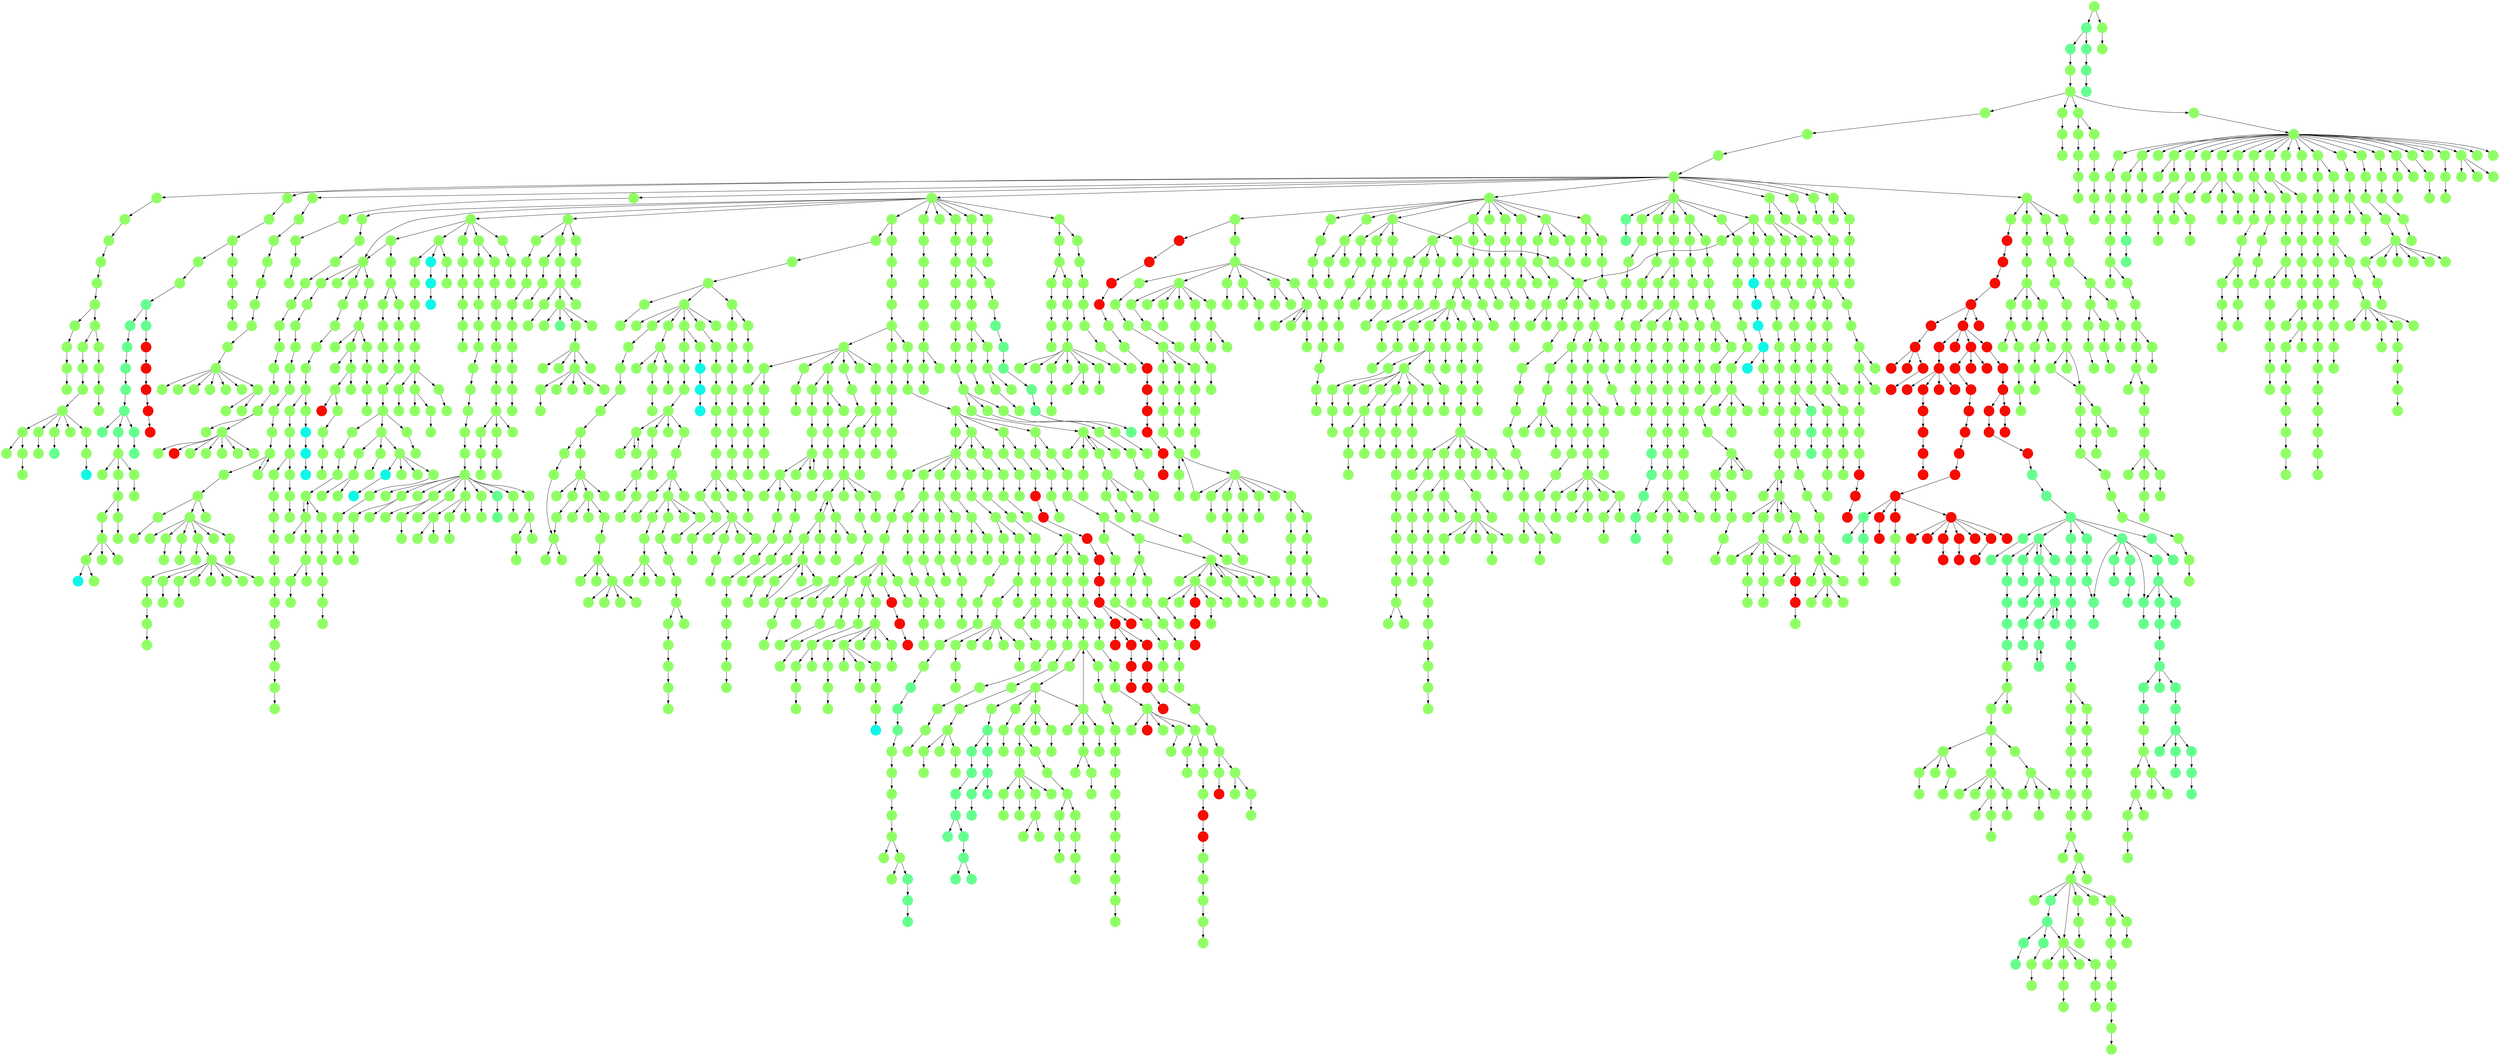 digraph{
0 [tooltip = "M", penwidth = 0, style = filled, fillcolor = "#90ff66", shape = circle, label = ""]
1 [tooltip = "M", penwidth = 0, style = filled, fillcolor = "#90ff66", shape = circle, label = ""]
2 [tooltip = "M", penwidth = 0, style = filled, fillcolor = "#90ff66", shape = circle, label = ""]
3 [tooltip = "M", penwidth = 0, style = filled, fillcolor = "#90ff66", shape = circle, label = ""]
4 [tooltip = "M", penwidth = 0, style = filled, fillcolor = "#90ff66", shape = circle, label = ""]
5 [tooltip = "M", penwidth = 0, style = filled, fillcolor = "#90ff66", shape = circle, label = ""]
6 [tooltip = "M", penwidth = 0, style = filled, fillcolor = "#90ff66", shape = circle, label = ""]
7 [tooltip = "M", penwidth = 0, style = filled, fillcolor = "#90ff66", shape = circle, label = ""]
8 [tooltip = "M", penwidth = 0, style = filled, fillcolor = "#90ff66", shape = circle, label = ""]
9 [tooltip = "M", penwidth = 0, style = filled, fillcolor = "#90ff66", shape = circle, label = ""]
10 [tooltip = "M", penwidth = 0, style = filled, fillcolor = "#90ff66", shape = circle, label = ""]
11 [tooltip = "M", penwidth = 0, style = filled, fillcolor = "#90ff66", shape = circle, label = ""]
12 [tooltip = "M", penwidth = 0, style = filled, fillcolor = "#90ff66", shape = circle, label = ""]
13 [tooltip = "V", penwidth = 0, style = filled, fillcolor = "#f60b00", shape = circle, label = ""]
14 [tooltip = "M", penwidth = 0, style = filled, fillcolor = "#90ff66", shape = circle, label = ""]
15 [tooltip = "V", penwidth = 0, style = filled, fillcolor = "#f60b00", shape = circle, label = ""]
16 [tooltip = "V", penwidth = 0, style = filled, fillcolor = "#f60b00", shape = circle, label = ""]
17 [tooltip = "V", penwidth = 0, style = filled, fillcolor = "#f60b00", shape = circle, label = ""]
18 [tooltip = "L", penwidth = 0, style = filled, fillcolor = "#66ff90", shape = circle, label = ""]
19 [tooltip = "V", penwidth = 0, style = filled, fillcolor = "#f60b00", shape = circle, label = ""]
20 [tooltip = "L", penwidth = 0, style = filled, fillcolor = "#66ff90", shape = circle, label = ""]
21 [tooltip = "V", penwidth = 0, style = filled, fillcolor = "#f60b00", shape = circle, label = ""]
22 [tooltip = "V", penwidth = 0, style = filled, fillcolor = "#f60b00", shape = circle, label = ""]
23 [tooltip = "V", penwidth = 0, style = filled, fillcolor = "#f60b00", shape = circle, label = ""]
24 [tooltip = "V", penwidth = 0, style = filled, fillcolor = "#f60b00", shape = circle, label = ""]
25 [tooltip = "V", penwidth = 0, style = filled, fillcolor = "#f60b00", shape = circle, label = ""]
26 [tooltip = "V", penwidth = 0, style = filled, fillcolor = "#f60b00", shape = circle, label = ""]
27 [tooltip = "M", penwidth = 0, style = filled, fillcolor = "#90ff66", shape = circle, label = ""]
28 [tooltip = "V", penwidth = 0, style = filled, fillcolor = "#f60b00", shape = circle, label = ""]
29 [tooltip = "V", penwidth = 0, style = filled, fillcolor = "#f60b00", shape = circle, label = ""]
30 [tooltip = "V", penwidth = 0, style = filled, fillcolor = "#f60b00", shape = circle, label = ""]
31 [tooltip = "V", penwidth = 0, style = filled, fillcolor = "#f60b00", shape = circle, label = ""]
32 [tooltip = "V", penwidth = 0, style = filled, fillcolor = "#f60b00", shape = circle, label = ""]
33 [tooltip = "V", penwidth = 0, style = filled, fillcolor = "#f60b00", shape = circle, label = ""]
34 [tooltip = "V", penwidth = 0, style = filled, fillcolor = "#f60b00", shape = circle, label = ""]
35 [tooltip = "V", penwidth = 0, style = filled, fillcolor = "#f60b00", shape = circle, label = ""]
36 [tooltip = "V", penwidth = 0, style = filled, fillcolor = "#f60b00", shape = circle, label = ""]
37 [tooltip = "V", penwidth = 0, style = filled, fillcolor = "#f60b00", shape = circle, label = ""]
38 [tooltip = "V", penwidth = 0, style = filled, fillcolor = "#f60b00", shape = circle, label = ""]
39 [tooltip = "V", penwidth = 0, style = filled, fillcolor = "#f60b00", shape = circle, label = ""]
40 [tooltip = "V", penwidth = 0, style = filled, fillcolor = "#f60b00", shape = circle, label = ""]
41 [tooltip = "V", penwidth = 0, style = filled, fillcolor = "#f60b00", shape = circle, label = ""]
42 [tooltip = "V", penwidth = 0, style = filled, fillcolor = "#f60b00", shape = circle, label = ""]
43 [tooltip = "V", penwidth = 0, style = filled, fillcolor = "#f60b00", shape = circle, label = ""]
44 [tooltip = "M", penwidth = 0, style = filled, fillcolor = "#90ff66", shape = circle, label = ""]
45 [tooltip = "M", penwidth = 0, style = filled, fillcolor = "#90ff66", shape = circle, label = ""]
46 [tooltip = "M", penwidth = 0, style = filled, fillcolor = "#90ff66", shape = circle, label = ""]
47 [tooltip = "M", penwidth = 0, style = filled, fillcolor = "#90ff66", shape = circle, label = ""]
48 [tooltip = "M", penwidth = 0, style = filled, fillcolor = "#90ff66", shape = circle, label = ""]
49 [tooltip = "L", penwidth = 0, style = filled, fillcolor = "#66ff90", shape = circle, label = ""]
50 [tooltip = "L", penwidth = 0, style = filled, fillcolor = "#66ff90", shape = circle, label = ""]
51 [tooltip = "L", penwidth = 0, style = filled, fillcolor = "#66ff90", shape = circle, label = ""]
52 [tooltip = "L", penwidth = 0, style = filled, fillcolor = "#66ff90", shape = circle, label = ""]
53 [tooltip = "L", penwidth = 0, style = filled, fillcolor = "#66ff90", shape = circle, label = ""]
54 [tooltip = "M", penwidth = 0, style = filled, fillcolor = "#90ff66", shape = circle, label = ""]
55 [tooltip = "L", penwidth = 0, style = filled, fillcolor = "#66ff90", shape = circle, label = ""]
56 [tooltip = "L", penwidth = 0, style = filled, fillcolor = "#66ff90", shape = circle, label = ""]
57 [tooltip = "L", penwidth = 0, style = filled, fillcolor = "#66ff90", shape = circle, label = ""]
58 [tooltip = "L", penwidth = 0, style = filled, fillcolor = "#66ff90", shape = circle, label = ""]
59 [tooltip = "L", penwidth = 0, style = filled, fillcolor = "#66ff90", shape = circle, label = ""]
60 [tooltip = "M", penwidth = 0, style = filled, fillcolor = "#90ff66", shape = circle, label = ""]
61 [tooltip = "L", penwidth = 0, style = filled, fillcolor = "#66ff90", shape = circle, label = ""]
62 [tooltip = "L", penwidth = 0, style = filled, fillcolor = "#66ff90", shape = circle, label = ""]
63 [tooltip = "L", penwidth = 0, style = filled, fillcolor = "#66ff90", shape = circle, label = ""]
64 [tooltip = "L", penwidth = 0, style = filled, fillcolor = "#66ff90", shape = circle, label = ""]
65 [tooltip = "L", penwidth = 0, style = filled, fillcolor = "#66ff90", shape = circle, label = ""]
66 [tooltip = "L", penwidth = 0, style = filled, fillcolor = "#66ff90", shape = circle, label = ""]
67 [tooltip = "L", penwidth = 0, style = filled, fillcolor = "#66ff90", shape = circle, label = ""]
68 [tooltip = "M", penwidth = 0, style = filled, fillcolor = "#90ff66", shape = circle, label = ""]
69 [tooltip = "L", penwidth = 0, style = filled, fillcolor = "#66ff90", shape = circle, label = ""]
70 [tooltip = "L", penwidth = 0, style = filled, fillcolor = "#66ff90", shape = circle, label = ""]
71 [tooltip = "M", penwidth = 0, style = filled, fillcolor = "#90ff66", shape = circle, label = ""]
72 [tooltip = "M", penwidth = 0, style = filled, fillcolor = "#90ff66", shape = circle, label = ""]
73 [tooltip = "L", penwidth = 0, style = filled, fillcolor = "#66ff90", shape = circle, label = ""]
74 [tooltip = "L", penwidth = 0, style = filled, fillcolor = "#66ff90", shape = circle, label = ""]
75 [tooltip = "L", penwidth = 0, style = filled, fillcolor = "#66ff90", shape = circle, label = ""]
76 [tooltip = "L", penwidth = 0, style = filled, fillcolor = "#66ff90", shape = circle, label = ""]
77 [tooltip = "L", penwidth = 0, style = filled, fillcolor = "#66ff90", shape = circle, label = ""]
78 [tooltip = "L", penwidth = 0, style = filled, fillcolor = "#66ff90", shape = circle, label = ""]
79 [tooltip = "L", penwidth = 0, style = filled, fillcolor = "#66ff90", shape = circle, label = ""]
80 [tooltip = "M", penwidth = 0, style = filled, fillcolor = "#90ff66", shape = circle, label = ""]
81 [tooltip = "L", penwidth = 0, style = filled, fillcolor = "#66ff90", shape = circle, label = ""]
82 [tooltip = "L", penwidth = 0, style = filled, fillcolor = "#66ff90", shape = circle, label = ""]
83 [tooltip = "L", penwidth = 0, style = filled, fillcolor = "#66ff90", shape = circle, label = ""]
84 [tooltip = "L", penwidth = 0, style = filled, fillcolor = "#66ff90", shape = circle, label = ""]
85 [tooltip = "L", penwidth = 0, style = filled, fillcolor = "#66ff90", shape = circle, label = ""]
86 [tooltip = "M", penwidth = 0, style = filled, fillcolor = "#90ff66", shape = circle, label = ""]
87 [tooltip = "M", penwidth = 0, style = filled, fillcolor = "#90ff66", shape = circle, label = ""]
88 [tooltip = "M", penwidth = 0, style = filled, fillcolor = "#90ff66", shape = circle, label = ""]
89 [tooltip = "M", penwidth = 0, style = filled, fillcolor = "#90ff66", shape = circle, label = ""]
90 [tooltip = "M", penwidth = 0, style = filled, fillcolor = "#90ff66", shape = circle, label = ""]
91 [tooltip = "M", penwidth = 0, style = filled, fillcolor = "#90ff66", shape = circle, label = ""]
92 [tooltip = "M", penwidth = 0, style = filled, fillcolor = "#90ff66", shape = circle, label = ""]
93 [tooltip = "M", penwidth = 0, style = filled, fillcolor = "#90ff66", shape = circle, label = ""]
94 [tooltip = "M", penwidth = 0, style = filled, fillcolor = "#90ff66", shape = circle, label = ""]
95 [tooltip = "M", penwidth = 0, style = filled, fillcolor = "#90ff66", shape = circle, label = ""]
96 [tooltip = "M", penwidth = 0, style = filled, fillcolor = "#90ff66", shape = circle, label = ""]
97 [tooltip = "M", penwidth = 0, style = filled, fillcolor = "#90ff66", shape = circle, label = ""]
98 [tooltip = "M", penwidth = 0, style = filled, fillcolor = "#90ff66", shape = circle, label = ""]
99 [tooltip = "M", penwidth = 0, style = filled, fillcolor = "#90ff66", shape = circle, label = ""]
100 [tooltip = "M", penwidth = 0, style = filled, fillcolor = "#90ff66", shape = circle, label = ""]
101 [tooltip = "M", penwidth = 0, style = filled, fillcolor = "#90ff66", shape = circle, label = ""]
102 [tooltip = "M", penwidth = 0, style = filled, fillcolor = "#90ff66", shape = circle, label = ""]
103 [tooltip = "M", penwidth = 0, style = filled, fillcolor = "#90ff66", shape = circle, label = ""]
104 [tooltip = "M", penwidth = 0, style = filled, fillcolor = "#90ff66", shape = circle, label = ""]
105 [tooltip = "L", penwidth = 0, style = filled, fillcolor = "#66ff90", shape = circle, label = ""]
106 [tooltip = "M", penwidth = 0, style = filled, fillcolor = "#90ff66", shape = circle, label = ""]
107 [tooltip = "L", penwidth = 0, style = filled, fillcolor = "#66ff90", shape = circle, label = ""]
108 [tooltip = "M", penwidth = 0, style = filled, fillcolor = "#90ff66", shape = circle, label = ""]
109 [tooltip = "M", penwidth = 0, style = filled, fillcolor = "#90ff66", shape = circle, label = ""]
110 [tooltip = "M", penwidth = 0, style = filled, fillcolor = "#90ff66", shape = circle, label = ""]
111 [tooltip = "M", penwidth = 0, style = filled, fillcolor = "#90ff66", shape = circle, label = ""]
112 [tooltip = "M", penwidth = 0, style = filled, fillcolor = "#90ff66", shape = circle, label = ""]
113 [tooltip = "M", penwidth = 0, style = filled, fillcolor = "#90ff66", shape = circle, label = ""]
114 [tooltip = "M", penwidth = 0, style = filled, fillcolor = "#90ff66", shape = circle, label = ""]
115 [tooltip = "M", penwidth = 0, style = filled, fillcolor = "#90ff66", shape = circle, label = ""]
116 [tooltip = "M", penwidth = 0, style = filled, fillcolor = "#90ff66", shape = circle, label = ""]
117 [tooltip = "M", penwidth = 0, style = filled, fillcolor = "#90ff66", shape = circle, label = ""]
118 [tooltip = "M", penwidth = 0, style = filled, fillcolor = "#90ff66", shape = circle, label = ""]
119 [tooltip = "M", penwidth = 0, style = filled, fillcolor = "#90ff66", shape = circle, label = ""]
120 [tooltip = "M", penwidth = 0, style = filled, fillcolor = "#90ff66", shape = circle, label = ""]
121 [tooltip = "M", penwidth = 0, style = filled, fillcolor = "#90ff66", shape = circle, label = ""]
122 [tooltip = "M", penwidth = 0, style = filled, fillcolor = "#90ff66", shape = circle, label = ""]
123 [tooltip = "L", penwidth = 0, style = filled, fillcolor = "#66ff90", shape = circle, label = ""]
124 [tooltip = "M", penwidth = 0, style = filled, fillcolor = "#90ff66", shape = circle, label = ""]
125 [tooltip = "M", penwidth = 0, style = filled, fillcolor = "#90ff66", shape = circle, label = ""]
126 [tooltip = "M", penwidth = 0, style = filled, fillcolor = "#90ff66", shape = circle, label = ""]
127 [tooltip = "M", penwidth = 0, style = filled, fillcolor = "#90ff66", shape = circle, label = ""]
128 [tooltip = "M", penwidth = 0, style = filled, fillcolor = "#90ff66", shape = circle, label = ""]
129 [tooltip = "M", penwidth = 0, style = filled, fillcolor = "#90ff66", shape = circle, label = ""]
130 [tooltip = "M", penwidth = 0, style = filled, fillcolor = "#90ff66", shape = circle, label = ""]
131 [tooltip = "M", penwidth = 0, style = filled, fillcolor = "#90ff66", shape = circle, label = ""]
132 [tooltip = "M", penwidth = 0, style = filled, fillcolor = "#90ff66", shape = circle, label = ""]
133 [tooltip = "M", penwidth = 0, style = filled, fillcolor = "#90ff66", shape = circle, label = ""]
134 [tooltip = "L", penwidth = 0, style = filled, fillcolor = "#66ff90", shape = circle, label = ""]
135 [tooltip = "M", penwidth = 0, style = filled, fillcolor = "#90ff66", shape = circle, label = ""]
136 [tooltip = "M", penwidth = 0, style = filled, fillcolor = "#90ff66", shape = circle, label = ""]
137 [tooltip = "M", penwidth = 0, style = filled, fillcolor = "#90ff66", shape = circle, label = ""]
138 [tooltip = "M", penwidth = 0, style = filled, fillcolor = "#90ff66", shape = circle, label = ""]
139 [tooltip = "M", penwidth = 0, style = filled, fillcolor = "#90ff66", shape = circle, label = ""]
140 [tooltip = "M", penwidth = 0, style = filled, fillcolor = "#90ff66", shape = circle, label = ""]
141 [tooltip = "M", penwidth = 0, style = filled, fillcolor = "#90ff66", shape = circle, label = ""]
142 [tooltip = "M", penwidth = 0, style = filled, fillcolor = "#90ff66", shape = circle, label = ""]
143 [tooltip = "M", penwidth = 0, style = filled, fillcolor = "#90ff66", shape = circle, label = ""]
144 [tooltip = "M", penwidth = 0, style = filled, fillcolor = "#90ff66", shape = circle, label = ""]
145 [tooltip = "L", penwidth = 0, style = filled, fillcolor = "#66ff90", shape = circle, label = ""]
146 [tooltip = "M", penwidth = 0, style = filled, fillcolor = "#90ff66", shape = circle, label = ""]
147 [tooltip = "M", penwidth = 0, style = filled, fillcolor = "#90ff66", shape = circle, label = ""]
148 [tooltip = "M", penwidth = 0, style = filled, fillcolor = "#90ff66", shape = circle, label = ""]
149 [tooltip = "M", penwidth = 0, style = filled, fillcolor = "#90ff66", shape = circle, label = ""]
150 [tooltip = "M", penwidth = 0, style = filled, fillcolor = "#90ff66", shape = circle, label = ""]
151 [tooltip = "M", penwidth = 0, style = filled, fillcolor = "#90ff66", shape = circle, label = ""]
152 [tooltip = "M", penwidth = 0, style = filled, fillcolor = "#90ff66", shape = circle, label = ""]
153 [tooltip = "M", penwidth = 0, style = filled, fillcolor = "#90ff66", shape = circle, label = ""]
154 [tooltip = "M", penwidth = 0, style = filled, fillcolor = "#90ff66", shape = circle, label = ""]
155 [tooltip = "M", penwidth = 0, style = filled, fillcolor = "#90ff66", shape = circle, label = ""]
156 [tooltip = "M", penwidth = 0, style = filled, fillcolor = "#90ff66", shape = circle, label = ""]
157 [tooltip = "M", penwidth = 0, style = filled, fillcolor = "#90ff66", shape = circle, label = ""]
158 [tooltip = "M", penwidth = 0, style = filled, fillcolor = "#90ff66", shape = circle, label = ""]
159 [tooltip = "M", penwidth = 0, style = filled, fillcolor = "#90ff66", shape = circle, label = ""]
160 [tooltip = "M", penwidth = 0, style = filled, fillcolor = "#90ff66", shape = circle, label = ""]
161 [tooltip = "L", penwidth = 0, style = filled, fillcolor = "#66ff90", shape = circle, label = ""]
162 [tooltip = "M", penwidth = 0, style = filled, fillcolor = "#90ff66", shape = circle, label = ""]
163 [tooltip = "M", penwidth = 0, style = filled, fillcolor = "#90ff66", shape = circle, label = ""]
164 [tooltip = "M", penwidth = 0, style = filled, fillcolor = "#90ff66", shape = circle, label = ""]
165 [tooltip = "M", penwidth = 0, style = filled, fillcolor = "#90ff66", shape = circle, label = ""]
166 [tooltip = "M", penwidth = 0, style = filled, fillcolor = "#90ff66", shape = circle, label = ""]
167 [tooltip = "L", penwidth = 0, style = filled, fillcolor = "#66ff90", shape = circle, label = ""]
168 [tooltip = "M", penwidth = 0, style = filled, fillcolor = "#90ff66", shape = circle, label = ""]
169 [tooltip = "M", penwidth = 0, style = filled, fillcolor = "#90ff66", shape = circle, label = ""]
170 [tooltip = "M", penwidth = 0, style = filled, fillcolor = "#90ff66", shape = circle, label = ""]
171 [tooltip = "M", penwidth = 0, style = filled, fillcolor = "#90ff66", shape = circle, label = ""]
172 [tooltip = "M", penwidth = 0, style = filled, fillcolor = "#90ff66", shape = circle, label = ""]
173 [tooltip = "M", penwidth = 0, style = filled, fillcolor = "#90ff66", shape = circle, label = ""]
174 [tooltip = "M", penwidth = 0, style = filled, fillcolor = "#90ff66", shape = circle, label = ""]
175 [tooltip = "M", penwidth = 0, style = filled, fillcolor = "#90ff66", shape = circle, label = ""]
176 [tooltip = "M", penwidth = 0, style = filled, fillcolor = "#90ff66", shape = circle, label = ""]
177 [tooltip = "M", penwidth = 0, style = filled, fillcolor = "#90ff66", shape = circle, label = ""]
178 [tooltip = "M", penwidth = 0, style = filled, fillcolor = "#90ff66", shape = circle, label = ""]
179 [tooltip = "M", penwidth = 0, style = filled, fillcolor = "#90ff66", shape = circle, label = ""]
180 [tooltip = "L", penwidth = 0, style = filled, fillcolor = "#66ff90", shape = circle, label = ""]
181 [tooltip = "M", penwidth = 0, style = filled, fillcolor = "#90ff66", shape = circle, label = ""]
182 [tooltip = "M", penwidth = 0, style = filled, fillcolor = "#90ff66", shape = circle, label = ""]
183 [tooltip = "M", penwidth = 0, style = filled, fillcolor = "#90ff66", shape = circle, label = ""]
184 [tooltip = "L", penwidth = 0, style = filled, fillcolor = "#66ff90", shape = circle, label = ""]
185 [tooltip = "M", penwidth = 0, style = filled, fillcolor = "#90ff66", shape = circle, label = ""]
186 [tooltip = "M", penwidth = 0, style = filled, fillcolor = "#90ff66", shape = circle, label = ""]
187 [tooltip = "M", penwidth = 0, style = filled, fillcolor = "#90ff66", shape = circle, label = ""]
188 [tooltip = "L", penwidth = 0, style = filled, fillcolor = "#66ff90", shape = circle, label = ""]
189 [tooltip = "M", penwidth = 0, style = filled, fillcolor = "#90ff66", shape = circle, label = ""]
190 [tooltip = "L", penwidth = 0, style = filled, fillcolor = "#66ff90", shape = circle, label = ""]
191 [tooltip = "M", penwidth = 0, style = filled, fillcolor = "#90ff66", shape = circle, label = ""]
192 [tooltip = "M", penwidth = 0, style = filled, fillcolor = "#90ff66", shape = circle, label = ""]
193 [tooltip = "M", penwidth = 0, style = filled, fillcolor = "#90ff66", shape = circle, label = ""]
194 [tooltip = "M", penwidth = 0, style = filled, fillcolor = "#90ff66", shape = circle, label = ""]
195 [tooltip = "M", penwidth = 0, style = filled, fillcolor = "#90ff66", shape = circle, label = ""]
196 [tooltip = "M", penwidth = 0, style = filled, fillcolor = "#90ff66", shape = circle, label = ""]
197 [tooltip = "M", penwidth = 0, style = filled, fillcolor = "#90ff66", shape = circle, label = ""]
198 [tooltip = "M", penwidth = 0, style = filled, fillcolor = "#90ff66", shape = circle, label = ""]
199 [tooltip = "M", penwidth = 0, style = filled, fillcolor = "#90ff66", shape = circle, label = ""]
200 [tooltip = "M", penwidth = 0, style = filled, fillcolor = "#90ff66", shape = circle, label = ""]
201 [tooltip = "M", penwidth = 0, style = filled, fillcolor = "#90ff66", shape = circle, label = ""]
202 [tooltip = "M", penwidth = 0, style = filled, fillcolor = "#90ff66", shape = circle, label = ""]
203 [tooltip = "M", penwidth = 0, style = filled, fillcolor = "#90ff66", shape = circle, label = ""]
204 [tooltip = "M", penwidth = 0, style = filled, fillcolor = "#90ff66", shape = circle, label = ""]
205 [tooltip = "L", penwidth = 0, style = filled, fillcolor = "#66ff90", shape = circle, label = ""]
206 [tooltip = "M", penwidth = 0, style = filled, fillcolor = "#90ff66", shape = circle, label = ""]
207 [tooltip = "M", penwidth = 0, style = filled, fillcolor = "#90ff66", shape = circle, label = ""]
208 [tooltip = "M", penwidth = 0, style = filled, fillcolor = "#90ff66", shape = circle, label = ""]
209 [tooltip = "I", penwidth = 0, style = filled, fillcolor = "#0ff8e7", shape = circle, label = ""]
210 [tooltip = "M", penwidth = 0, style = filled, fillcolor = "#90ff66", shape = circle, label = ""]
211 [tooltip = "M", penwidth = 0, style = filled, fillcolor = "#90ff66", shape = circle, label = ""]
212 [tooltip = "M", penwidth = 0, style = filled, fillcolor = "#90ff66", shape = circle, label = ""]
213 [tooltip = "M", penwidth = 0, style = filled, fillcolor = "#90ff66", shape = circle, label = ""]
214 [tooltip = "M", penwidth = 0, style = filled, fillcolor = "#90ff66", shape = circle, label = ""]
215 [tooltip = "M", penwidth = 0, style = filled, fillcolor = "#90ff66", shape = circle, label = ""]
216 [tooltip = "M", penwidth = 0, style = filled, fillcolor = "#90ff66", shape = circle, label = ""]
217 [tooltip = "M", penwidth = 0, style = filled, fillcolor = "#90ff66", shape = circle, label = ""]
218 [tooltip = "M", penwidth = 0, style = filled, fillcolor = "#90ff66", shape = circle, label = ""]
219 [tooltip = "M", penwidth = 0, style = filled, fillcolor = "#90ff66", shape = circle, label = ""]
220 [tooltip = "M", penwidth = 0, style = filled, fillcolor = "#90ff66", shape = circle, label = ""]
221 [tooltip = "M", penwidth = 0, style = filled, fillcolor = "#90ff66", shape = circle, label = ""]
222 [tooltip = "L", penwidth = 0, style = filled, fillcolor = "#66ff90", shape = circle, label = ""]
223 [tooltip = "M", penwidth = 0, style = filled, fillcolor = "#90ff66", shape = circle, label = ""]
224 [tooltip = "M", penwidth = 0, style = filled, fillcolor = "#90ff66", shape = circle, label = ""]
225 [tooltip = "M", penwidth = 0, style = filled, fillcolor = "#90ff66", shape = circle, label = ""]
226 [tooltip = "L", penwidth = 0, style = filled, fillcolor = "#66ff90", shape = circle, label = ""]
227 [tooltip = "L", penwidth = 0, style = filled, fillcolor = "#66ff90", shape = circle, label = ""]
228 [tooltip = "M", penwidth = 0, style = filled, fillcolor = "#90ff66", shape = circle, label = ""]
229 [tooltip = "L", penwidth = 0, style = filled, fillcolor = "#66ff90", shape = circle, label = ""]
230 [tooltip = "M", penwidth = 0, style = filled, fillcolor = "#90ff66", shape = circle, label = ""]
231 [tooltip = "L", penwidth = 0, style = filled, fillcolor = "#66ff90", shape = circle, label = ""]
232 [tooltip = "M", penwidth = 0, style = filled, fillcolor = "#90ff66", shape = circle, label = ""]
233 [tooltip = "M", penwidth = 0, style = filled, fillcolor = "#90ff66", shape = circle, label = ""]
234 [tooltip = "M", penwidth = 0, style = filled, fillcolor = "#90ff66", shape = circle, label = ""]
235 [tooltip = "M", penwidth = 0, style = filled, fillcolor = "#90ff66", shape = circle, label = ""]
236 [tooltip = "M", penwidth = 0, style = filled, fillcolor = "#90ff66", shape = circle, label = ""]
237 [tooltip = "M", penwidth = 0, style = filled, fillcolor = "#90ff66", shape = circle, label = ""]
238 [tooltip = "M", penwidth = 0, style = filled, fillcolor = "#90ff66", shape = circle, label = ""]
239 [tooltip = "M", penwidth = 0, style = filled, fillcolor = "#90ff66", shape = circle, label = ""]
240 [tooltip = "M", penwidth = 0, style = filled, fillcolor = "#90ff66", shape = circle, label = ""]
241 [tooltip = "M", penwidth = 0, style = filled, fillcolor = "#90ff66", shape = circle, label = ""]
242 [tooltip = "M", penwidth = 0, style = filled, fillcolor = "#90ff66", shape = circle, label = ""]
243 [tooltip = "M", penwidth = 0, style = filled, fillcolor = "#90ff66", shape = circle, label = ""]
244 [tooltip = "M", penwidth = 0, style = filled, fillcolor = "#90ff66", shape = circle, label = ""]
245 [tooltip = "M", penwidth = 0, style = filled, fillcolor = "#90ff66", shape = circle, label = ""]
246 [tooltip = "M", penwidth = 0, style = filled, fillcolor = "#90ff66", shape = circle, label = ""]
247 [tooltip = "M", penwidth = 0, style = filled, fillcolor = "#90ff66", shape = circle, label = ""]
248 [tooltip = "M", penwidth = 0, style = filled, fillcolor = "#90ff66", shape = circle, label = ""]
249 [tooltip = "M", penwidth = 0, style = filled, fillcolor = "#90ff66", shape = circle, label = ""]
250 [tooltip = "M", penwidth = 0, style = filled, fillcolor = "#90ff66", shape = circle, label = ""]
251 [tooltip = "M", penwidth = 0, style = filled, fillcolor = "#90ff66", shape = circle, label = ""]
252 [tooltip = "M", penwidth = 0, style = filled, fillcolor = "#90ff66", shape = circle, label = ""]
253 [tooltip = "M", penwidth = 0, style = filled, fillcolor = "#90ff66", shape = circle, label = ""]
254 [tooltip = "M", penwidth = 0, style = filled, fillcolor = "#90ff66", shape = circle, label = ""]
255 [tooltip = "M", penwidth = 0, style = filled, fillcolor = "#90ff66", shape = circle, label = ""]
256 [tooltip = "M", penwidth = 0, style = filled, fillcolor = "#90ff66", shape = circle, label = ""]
257 [tooltip = "M", penwidth = 0, style = filled, fillcolor = "#90ff66", shape = circle, label = ""]
258 [tooltip = "M", penwidth = 0, style = filled, fillcolor = "#90ff66", shape = circle, label = ""]
259 [tooltip = "M", penwidth = 0, style = filled, fillcolor = "#90ff66", shape = circle, label = ""]
260 [tooltip = "M", penwidth = 0, style = filled, fillcolor = "#90ff66", shape = circle, label = ""]
261 [tooltip = "M", penwidth = 0, style = filled, fillcolor = "#90ff66", shape = circle, label = ""]
262 [tooltip = "M", penwidth = 0, style = filled, fillcolor = "#90ff66", shape = circle, label = ""]
263 [tooltip = "M", penwidth = 0, style = filled, fillcolor = "#90ff66", shape = circle, label = ""]
264 [tooltip = "M", penwidth = 0, style = filled, fillcolor = "#90ff66", shape = circle, label = ""]
265 [tooltip = "M", penwidth = 0, style = filled, fillcolor = "#90ff66", shape = circle, label = ""]
266 [tooltip = "M", penwidth = 0, style = filled, fillcolor = "#90ff66", shape = circle, label = ""]
267 [tooltip = "M", penwidth = 0, style = filled, fillcolor = "#90ff66", shape = circle, label = ""]
268 [tooltip = "M", penwidth = 0, style = filled, fillcolor = "#90ff66", shape = circle, label = ""]
269 [tooltip = "M", penwidth = 0, style = filled, fillcolor = "#90ff66", shape = circle, label = ""]
270 [tooltip = "M", penwidth = 0, style = filled, fillcolor = "#90ff66", shape = circle, label = ""]
271 [tooltip = "L", penwidth = 0, style = filled, fillcolor = "#66ff90", shape = circle, label = ""]
272 [tooltip = "M", penwidth = 0, style = filled, fillcolor = "#90ff66", shape = circle, label = ""]
273 [tooltip = "M", penwidth = 0, style = filled, fillcolor = "#90ff66", shape = circle, label = ""]
274 [tooltip = "M", penwidth = 0, style = filled, fillcolor = "#90ff66", shape = circle, label = ""]
275 [tooltip = "M", penwidth = 0, style = filled, fillcolor = "#90ff66", shape = circle, label = ""]
276 [tooltip = "M", penwidth = 0, style = filled, fillcolor = "#90ff66", shape = circle, label = ""]
277 [tooltip = "M", penwidth = 0, style = filled, fillcolor = "#90ff66", shape = circle, label = ""]
278 [tooltip = "M", penwidth = 0, style = filled, fillcolor = "#90ff66", shape = circle, label = ""]
279 [tooltip = "M", penwidth = 0, style = filled, fillcolor = "#90ff66", shape = circle, label = ""]
280 [tooltip = "M", penwidth = 0, style = filled, fillcolor = "#90ff66", shape = circle, label = ""]
281 [tooltip = "M", penwidth = 0, style = filled, fillcolor = "#90ff66", shape = circle, label = ""]
282 [tooltip = "M", penwidth = 0, style = filled, fillcolor = "#90ff66", shape = circle, label = ""]
283 [tooltip = "M", penwidth = 0, style = filled, fillcolor = "#90ff66", shape = circle, label = ""]
284 [tooltip = "M", penwidth = 0, style = filled, fillcolor = "#90ff66", shape = circle, label = ""]
285 [tooltip = "M", penwidth = 0, style = filled, fillcolor = "#90ff66", shape = circle, label = ""]
286 [tooltip = "M", penwidth = 0, style = filled, fillcolor = "#90ff66", shape = circle, label = ""]
287 [tooltip = "M", penwidth = 0, style = filled, fillcolor = "#90ff66", shape = circle, label = ""]
288 [tooltip = "M", penwidth = 0, style = filled, fillcolor = "#90ff66", shape = circle, label = ""]
289 [tooltip = "M", penwidth = 0, style = filled, fillcolor = "#90ff66", shape = circle, label = ""]
290 [tooltip = "M", penwidth = 0, style = filled, fillcolor = "#90ff66", shape = circle, label = ""]
291 [tooltip = "M", penwidth = 0, style = filled, fillcolor = "#90ff66", shape = circle, label = ""]
292 [tooltip = "M", penwidth = 0, style = filled, fillcolor = "#90ff66", shape = circle, label = ""]
293 [tooltip = "M", penwidth = 0, style = filled, fillcolor = "#90ff66", shape = circle, label = ""]
294 [tooltip = "M", penwidth = 0, style = filled, fillcolor = "#90ff66", shape = circle, label = ""]
295 [tooltip = "M", penwidth = 0, style = filled, fillcolor = "#90ff66", shape = circle, label = ""]
296 [tooltip = "M", penwidth = 0, style = filled, fillcolor = "#90ff66", shape = circle, label = ""]
297 [tooltip = "M", penwidth = 0, style = filled, fillcolor = "#90ff66", shape = circle, label = ""]
298 [tooltip = "M", penwidth = 0, style = filled, fillcolor = "#90ff66", shape = circle, label = ""]
299 [tooltip = "M", penwidth = 0, style = filled, fillcolor = "#90ff66", shape = circle, label = ""]
300 [tooltip = "M", penwidth = 0, style = filled, fillcolor = "#90ff66", shape = circle, label = ""]
301 [tooltip = "M", penwidth = 0, style = filled, fillcolor = "#90ff66", shape = circle, label = ""]
302 [tooltip = "M", penwidth = 0, style = filled, fillcolor = "#90ff66", shape = circle, label = ""]
303 [tooltip = "M", penwidth = 0, style = filled, fillcolor = "#90ff66", shape = circle, label = ""]
304 [tooltip = "M", penwidth = 0, style = filled, fillcolor = "#90ff66", shape = circle, label = ""]
305 [tooltip = "M", penwidth = 0, style = filled, fillcolor = "#90ff66", shape = circle, label = ""]
306 [tooltip = "M", penwidth = 0, style = filled, fillcolor = "#90ff66", shape = circle, label = ""]
307 [tooltip = "M", penwidth = 0, style = filled, fillcolor = "#90ff66", shape = circle, label = ""]
308 [tooltip = "M", penwidth = 0, style = filled, fillcolor = "#90ff66", shape = circle, label = ""]
309 [tooltip = "M", penwidth = 0, style = filled, fillcolor = "#90ff66", shape = circle, label = ""]
310 [tooltip = "M", penwidth = 0, style = filled, fillcolor = "#90ff66", shape = circle, label = ""]
311 [tooltip = "M", penwidth = 0, style = filled, fillcolor = "#90ff66", shape = circle, label = ""]
312 [tooltip = "M", penwidth = 0, style = filled, fillcolor = "#90ff66", shape = circle, label = ""]
313 [tooltip = "M", penwidth = 0, style = filled, fillcolor = "#90ff66", shape = circle, label = ""]
314 [tooltip = "M", penwidth = 0, style = filled, fillcolor = "#90ff66", shape = circle, label = ""]
315 [tooltip = "M", penwidth = 0, style = filled, fillcolor = "#90ff66", shape = circle, label = ""]
316 [tooltip = "M", penwidth = 0, style = filled, fillcolor = "#90ff66", shape = circle, label = ""]
317 [tooltip = "M", penwidth = 0, style = filled, fillcolor = "#90ff66", shape = circle, label = ""]
318 [tooltip = "M", penwidth = 0, style = filled, fillcolor = "#90ff66", shape = circle, label = ""]
319 [tooltip = "M", penwidth = 0, style = filled, fillcolor = "#90ff66", shape = circle, label = ""]
320 [tooltip = "M", penwidth = 0, style = filled, fillcolor = "#90ff66", shape = circle, label = ""]
321 [tooltip = "M", penwidth = 0, style = filled, fillcolor = "#90ff66", shape = circle, label = ""]
322 [tooltip = "M", penwidth = 0, style = filled, fillcolor = "#90ff66", shape = circle, label = ""]
323 [tooltip = "M", penwidth = 0, style = filled, fillcolor = "#90ff66", shape = circle, label = ""]
324 [tooltip = "M", penwidth = 0, style = filled, fillcolor = "#90ff66", shape = circle, label = ""]
325 [tooltip = "M", penwidth = 0, style = filled, fillcolor = "#90ff66", shape = circle, label = ""]
326 [tooltip = "M", penwidth = 0, style = filled, fillcolor = "#90ff66", shape = circle, label = ""]
327 [tooltip = "M", penwidth = 0, style = filled, fillcolor = "#90ff66", shape = circle, label = ""]
328 [tooltip = "M", penwidth = 0, style = filled, fillcolor = "#90ff66", shape = circle, label = ""]
329 [tooltip = "M", penwidth = 0, style = filled, fillcolor = "#90ff66", shape = circle, label = ""]
330 [tooltip = "M", penwidth = 0, style = filled, fillcolor = "#90ff66", shape = circle, label = ""]
331 [tooltip = "M", penwidth = 0, style = filled, fillcolor = "#90ff66", shape = circle, label = ""]
332 [tooltip = "M", penwidth = 0, style = filled, fillcolor = "#90ff66", shape = circle, label = ""]
333 [tooltip = "M", penwidth = 0, style = filled, fillcolor = "#90ff66", shape = circle, label = ""]
334 [tooltip = "M", penwidth = 0, style = filled, fillcolor = "#90ff66", shape = circle, label = ""]
335 [tooltip = "M", penwidth = 0, style = filled, fillcolor = "#90ff66", shape = circle, label = ""]
336 [tooltip = "I", penwidth = 0, style = filled, fillcolor = "#0ff8e7", shape = circle, label = ""]
337 [tooltip = "M", penwidth = 0, style = filled, fillcolor = "#90ff66", shape = circle, label = ""]
338 [tooltip = "M", penwidth = 0, style = filled, fillcolor = "#90ff66", shape = circle, label = ""]
339 [tooltip = "M", penwidth = 0, style = filled, fillcolor = "#90ff66", shape = circle, label = ""]
340 [tooltip = "M", penwidth = 0, style = filled, fillcolor = "#90ff66", shape = circle, label = ""]
341 [tooltip = "M", penwidth = 0, style = filled, fillcolor = "#90ff66", shape = circle, label = ""]
342 [tooltip = "M", penwidth = 0, style = filled, fillcolor = "#90ff66", shape = circle, label = ""]
343 [tooltip = "M", penwidth = 0, style = filled, fillcolor = "#90ff66", shape = circle, label = ""]
344 [tooltip = "M", penwidth = 0, style = filled, fillcolor = "#90ff66", shape = circle, label = ""]
345 [tooltip = "M", penwidth = 0, style = filled, fillcolor = "#90ff66", shape = circle, label = ""]
346 [tooltip = "M", penwidth = 0, style = filled, fillcolor = "#90ff66", shape = circle, label = ""]
347 [tooltip = "M", penwidth = 0, style = filled, fillcolor = "#90ff66", shape = circle, label = ""]
348 [tooltip = "L", penwidth = 0, style = filled, fillcolor = "#66ff90", shape = circle, label = ""]
349 [tooltip = "M", penwidth = 0, style = filled, fillcolor = "#90ff66", shape = circle, label = ""]
350 [tooltip = "M", penwidth = 0, style = filled, fillcolor = "#90ff66", shape = circle, label = ""]
351 [tooltip = "M", penwidth = 0, style = filled, fillcolor = "#90ff66", shape = circle, label = ""]
352 [tooltip = "M", penwidth = 0, style = filled, fillcolor = "#90ff66", shape = circle, label = ""]
353 [tooltip = "M", penwidth = 0, style = filled, fillcolor = "#90ff66", shape = circle, label = ""]
354 [tooltip = "M", penwidth = 0, style = filled, fillcolor = "#90ff66", shape = circle, label = ""]
355 [tooltip = "M", penwidth = 0, style = filled, fillcolor = "#90ff66", shape = circle, label = ""]
356 [tooltip = "M", penwidth = 0, style = filled, fillcolor = "#90ff66", shape = circle, label = ""]
357 [tooltip = "M", penwidth = 0, style = filled, fillcolor = "#90ff66", shape = circle, label = ""]
358 [tooltip = "L", penwidth = 0, style = filled, fillcolor = "#66ff90", shape = circle, label = ""]
359 [tooltip = "M", penwidth = 0, style = filled, fillcolor = "#90ff66", shape = circle, label = ""]
360 [tooltip = "M", penwidth = 0, style = filled, fillcolor = "#90ff66", shape = circle, label = ""]
361 [tooltip = "M", penwidth = 0, style = filled, fillcolor = "#90ff66", shape = circle, label = ""]
362 [tooltip = "M", penwidth = 0, style = filled, fillcolor = "#90ff66", shape = circle, label = ""]
363 [tooltip = "M", penwidth = 0, style = filled, fillcolor = "#90ff66", shape = circle, label = ""]
364 [tooltip = "M", penwidth = 0, style = filled, fillcolor = "#90ff66", shape = circle, label = ""]
365 [tooltip = "M", penwidth = 0, style = filled, fillcolor = "#90ff66", shape = circle, label = ""]
366 [tooltip = "M", penwidth = 0, style = filled, fillcolor = "#90ff66", shape = circle, label = ""]
367 [tooltip = "M", penwidth = 0, style = filled, fillcolor = "#90ff66", shape = circle, label = ""]
368 [tooltip = "M", penwidth = 0, style = filled, fillcolor = "#90ff66", shape = circle, label = ""]
369 [tooltip = "M", penwidth = 0, style = filled, fillcolor = "#90ff66", shape = circle, label = ""]
370 [tooltip = "M", penwidth = 0, style = filled, fillcolor = "#90ff66", shape = circle, label = ""]
371 [tooltip = "M", penwidth = 0, style = filled, fillcolor = "#90ff66", shape = circle, label = ""]
372 [tooltip = "M", penwidth = 0, style = filled, fillcolor = "#90ff66", shape = circle, label = ""]
373 [tooltip = "M", penwidth = 0, style = filled, fillcolor = "#90ff66", shape = circle, label = ""]
374 [tooltip = "M", penwidth = 0, style = filled, fillcolor = "#90ff66", shape = circle, label = ""]
375 [tooltip = "M", penwidth = 0, style = filled, fillcolor = "#90ff66", shape = circle, label = ""]
376 [tooltip = "M", penwidth = 0, style = filled, fillcolor = "#90ff66", shape = circle, label = ""]
377 [tooltip = "M", penwidth = 0, style = filled, fillcolor = "#90ff66", shape = circle, label = ""]
378 [tooltip = "M", penwidth = 0, style = filled, fillcolor = "#90ff66", shape = circle, label = ""]
379 [tooltip = "M", penwidth = 0, style = filled, fillcolor = "#90ff66", shape = circle, label = ""]
380 [tooltip = "M", penwidth = 0, style = filled, fillcolor = "#90ff66", shape = circle, label = ""]
381 [tooltip = "M", penwidth = 0, style = filled, fillcolor = "#90ff66", shape = circle, label = ""]
382 [tooltip = "M", penwidth = 0, style = filled, fillcolor = "#90ff66", shape = circle, label = ""]
383 [tooltip = "M", penwidth = 0, style = filled, fillcolor = "#90ff66", shape = circle, label = ""]
384 [tooltip = "M", penwidth = 0, style = filled, fillcolor = "#90ff66", shape = circle, label = ""]
385 [tooltip = "M", penwidth = 0, style = filled, fillcolor = "#90ff66", shape = circle, label = ""]
386 [tooltip = "M", penwidth = 0, style = filled, fillcolor = "#90ff66", shape = circle, label = ""]
387 [tooltip = "M", penwidth = 0, style = filled, fillcolor = "#90ff66", shape = circle, label = ""]
388 [tooltip = "M", penwidth = 0, style = filled, fillcolor = "#90ff66", shape = circle, label = ""]
389 [tooltip = "M", penwidth = 0, style = filled, fillcolor = "#90ff66", shape = circle, label = ""]
390 [tooltip = "M", penwidth = 0, style = filled, fillcolor = "#90ff66", shape = circle, label = ""]
391 [tooltip = "M", penwidth = 0, style = filled, fillcolor = "#90ff66", shape = circle, label = ""]
392 [tooltip = "M", penwidth = 0, style = filled, fillcolor = "#90ff66", shape = circle, label = ""]
393 [tooltip = "M", penwidth = 0, style = filled, fillcolor = "#90ff66", shape = circle, label = ""]
394 [tooltip = "M", penwidth = 0, style = filled, fillcolor = "#90ff66", shape = circle, label = ""]
395 [tooltip = "M", penwidth = 0, style = filled, fillcolor = "#90ff66", shape = circle, label = ""]
396 [tooltip = "M", penwidth = 0, style = filled, fillcolor = "#90ff66", shape = circle, label = ""]
397 [tooltip = "M", penwidth = 0, style = filled, fillcolor = "#90ff66", shape = circle, label = ""]
398 [tooltip = "M", penwidth = 0, style = filled, fillcolor = "#90ff66", shape = circle, label = ""]
399 [tooltip = "M", penwidth = 0, style = filled, fillcolor = "#90ff66", shape = circle, label = ""]
400 [tooltip = "M", penwidth = 0, style = filled, fillcolor = "#90ff66", shape = circle, label = ""]
401 [tooltip = "M", penwidth = 0, style = filled, fillcolor = "#90ff66", shape = circle, label = ""]
402 [tooltip = "M", penwidth = 0, style = filled, fillcolor = "#90ff66", shape = circle, label = ""]
403 [tooltip = "M", penwidth = 0, style = filled, fillcolor = "#90ff66", shape = circle, label = ""]
404 [tooltip = "M", penwidth = 0, style = filled, fillcolor = "#90ff66", shape = circle, label = ""]
405 [tooltip = "M", penwidth = 0, style = filled, fillcolor = "#90ff66", shape = circle, label = ""]
406 [tooltip = "M", penwidth = 0, style = filled, fillcolor = "#90ff66", shape = circle, label = ""]
407 [tooltip = "M", penwidth = 0, style = filled, fillcolor = "#90ff66", shape = circle, label = ""]
408 [tooltip = "M", penwidth = 0, style = filled, fillcolor = "#90ff66", shape = circle, label = ""]
409 [tooltip = "M", penwidth = 0, style = filled, fillcolor = "#90ff66", shape = circle, label = ""]
410 [tooltip = "M", penwidth = 0, style = filled, fillcolor = "#90ff66", shape = circle, label = ""]
411 [tooltip = "M", penwidth = 0, style = filled, fillcolor = "#90ff66", shape = circle, label = ""]
412 [tooltip = "M", penwidth = 0, style = filled, fillcolor = "#90ff66", shape = circle, label = ""]
413 [tooltip = "M", penwidth = 0, style = filled, fillcolor = "#90ff66", shape = circle, label = ""]
414 [tooltip = "M", penwidth = 0, style = filled, fillcolor = "#90ff66", shape = circle, label = ""]
415 [tooltip = "M", penwidth = 0, style = filled, fillcolor = "#90ff66", shape = circle, label = ""]
416 [tooltip = "M", penwidth = 0, style = filled, fillcolor = "#90ff66", shape = circle, label = ""]
417 [tooltip = "M", penwidth = 0, style = filled, fillcolor = "#90ff66", shape = circle, label = ""]
418 [tooltip = "M", penwidth = 0, style = filled, fillcolor = "#90ff66", shape = circle, label = ""]
419 [tooltip = "M", penwidth = 0, style = filled, fillcolor = "#90ff66", shape = circle, label = ""]
420 [tooltip = "M", penwidth = 0, style = filled, fillcolor = "#90ff66", shape = circle, label = ""]
421 [tooltip = "M", penwidth = 0, style = filled, fillcolor = "#90ff66", shape = circle, label = ""]
422 [tooltip = "M", penwidth = 0, style = filled, fillcolor = "#90ff66", shape = circle, label = ""]
423 [tooltip = "L", penwidth = 0, style = filled, fillcolor = "#66ff90", shape = circle, label = ""]
424 [tooltip = "M", penwidth = 0, style = filled, fillcolor = "#90ff66", shape = circle, label = ""]
425 [tooltip = "M", penwidth = 0, style = filled, fillcolor = "#90ff66", shape = circle, label = ""]
426 [tooltip = "M", penwidth = 0, style = filled, fillcolor = "#90ff66", shape = circle, label = ""]
427 [tooltip = "M", penwidth = 0, style = filled, fillcolor = "#90ff66", shape = circle, label = ""]
428 [tooltip = "M", penwidth = 0, style = filled, fillcolor = "#90ff66", shape = circle, label = ""]
429 [tooltip = "M", penwidth = 0, style = filled, fillcolor = "#90ff66", shape = circle, label = ""]
430 [tooltip = "M", penwidth = 0, style = filled, fillcolor = "#90ff66", shape = circle, label = ""]
431 [tooltip = "M", penwidth = 0, style = filled, fillcolor = "#90ff66", shape = circle, label = ""]
432 [tooltip = "M", penwidth = 0, style = filled, fillcolor = "#90ff66", shape = circle, label = ""]
433 [tooltip = "M", penwidth = 0, style = filled, fillcolor = "#90ff66", shape = circle, label = ""]
434 [tooltip = "M", penwidth = 0, style = filled, fillcolor = "#90ff66", shape = circle, label = ""]
435 [tooltip = "M", penwidth = 0, style = filled, fillcolor = "#90ff66", shape = circle, label = ""]
436 [tooltip = "M", penwidth = 0, style = filled, fillcolor = "#90ff66", shape = circle, label = ""]
437 [tooltip = "M", penwidth = 0, style = filled, fillcolor = "#90ff66", shape = circle, label = ""]
438 [tooltip = "V", penwidth = 0, style = filled, fillcolor = "#f60b00", shape = circle, label = ""]
439 [tooltip = "M", penwidth = 0, style = filled, fillcolor = "#90ff66", shape = circle, label = ""]
440 [tooltip = "M", penwidth = 0, style = filled, fillcolor = "#90ff66", shape = circle, label = ""]
441 [tooltip = "M", penwidth = 0, style = filled, fillcolor = "#90ff66", shape = circle, label = ""]
442 [tooltip = "M", penwidth = 0, style = filled, fillcolor = "#90ff66", shape = circle, label = ""]
443 [tooltip = "M", penwidth = 0, style = filled, fillcolor = "#90ff66", shape = circle, label = ""]
444 [tooltip = "M", penwidth = 0, style = filled, fillcolor = "#90ff66", shape = circle, label = ""]
445 [tooltip = "M", penwidth = 0, style = filled, fillcolor = "#90ff66", shape = circle, label = ""]
446 [tooltip = "M", penwidth = 0, style = filled, fillcolor = "#90ff66", shape = circle, label = ""]
447 [tooltip = "M", penwidth = 0, style = filled, fillcolor = "#90ff66", shape = circle, label = ""]
448 [tooltip = "M", penwidth = 0, style = filled, fillcolor = "#90ff66", shape = circle, label = ""]
449 [tooltip = "M", penwidth = 0, style = filled, fillcolor = "#90ff66", shape = circle, label = ""]
450 [tooltip = "M", penwidth = 0, style = filled, fillcolor = "#90ff66", shape = circle, label = ""]
451 [tooltip = "M", penwidth = 0, style = filled, fillcolor = "#90ff66", shape = circle, label = ""]
452 [tooltip = "M", penwidth = 0, style = filled, fillcolor = "#90ff66", shape = circle, label = ""]
453 [tooltip = "M", penwidth = 0, style = filled, fillcolor = "#90ff66", shape = circle, label = ""]
454 [tooltip = "M", penwidth = 0, style = filled, fillcolor = "#90ff66", shape = circle, label = ""]
455 [tooltip = "M", penwidth = 0, style = filled, fillcolor = "#90ff66", shape = circle, label = ""]
456 [tooltip = "M", penwidth = 0, style = filled, fillcolor = "#90ff66", shape = circle, label = ""]
457 [tooltip = "M", penwidth = 0, style = filled, fillcolor = "#90ff66", shape = circle, label = ""]
458 [tooltip = "M", penwidth = 0, style = filled, fillcolor = "#90ff66", shape = circle, label = ""]
459 [tooltip = "M", penwidth = 0, style = filled, fillcolor = "#90ff66", shape = circle, label = ""]
460 [tooltip = "M", penwidth = 0, style = filled, fillcolor = "#90ff66", shape = circle, label = ""]
461 [tooltip = "V", penwidth = 0, style = filled, fillcolor = "#f60b00", shape = circle, label = ""]
462 [tooltip = "M", penwidth = 0, style = filled, fillcolor = "#90ff66", shape = circle, label = ""]
463 [tooltip = "M", penwidth = 0, style = filled, fillcolor = "#90ff66", shape = circle, label = ""]
464 [tooltip = "M", penwidth = 0, style = filled, fillcolor = "#90ff66", shape = circle, label = ""]
465 [tooltip = "M", penwidth = 0, style = filled, fillcolor = "#90ff66", shape = circle, label = ""]
466 [tooltip = "M", penwidth = 0, style = filled, fillcolor = "#90ff66", shape = circle, label = ""]
467 [tooltip = "M", penwidth = 0, style = filled, fillcolor = "#90ff66", shape = circle, label = ""]
468 [tooltip = "L", penwidth = 0, style = filled, fillcolor = "#66ff90", shape = circle, label = ""]
469 [tooltip = "M", penwidth = 0, style = filled, fillcolor = "#90ff66", shape = circle, label = ""]
470 [tooltip = "M", penwidth = 0, style = filled, fillcolor = "#90ff66", shape = circle, label = ""]
471 [tooltip = "M", penwidth = 0, style = filled, fillcolor = "#90ff66", shape = circle, label = ""]
472 [tooltip = "M", penwidth = 0, style = filled, fillcolor = "#90ff66", shape = circle, label = ""]
473 [tooltip = "M", penwidth = 0, style = filled, fillcolor = "#90ff66", shape = circle, label = ""]
474 [tooltip = "M", penwidth = 0, style = filled, fillcolor = "#90ff66", shape = circle, label = ""]
475 [tooltip = "M", penwidth = 0, style = filled, fillcolor = "#90ff66", shape = circle, label = ""]
476 [tooltip = "M", penwidth = 0, style = filled, fillcolor = "#90ff66", shape = circle, label = ""]
477 [tooltip = "M", penwidth = 0, style = filled, fillcolor = "#90ff66", shape = circle, label = ""]
478 [tooltip = "M", penwidth = 0, style = filled, fillcolor = "#90ff66", shape = circle, label = ""]
479 [tooltip = "M", penwidth = 0, style = filled, fillcolor = "#90ff66", shape = circle, label = ""]
480 [tooltip = "M", penwidth = 0, style = filled, fillcolor = "#90ff66", shape = circle, label = ""]
481 [tooltip = "M", penwidth = 0, style = filled, fillcolor = "#90ff66", shape = circle, label = ""]
482 [tooltip = "M", penwidth = 0, style = filled, fillcolor = "#90ff66", shape = circle, label = ""]
483 [tooltip = "M", penwidth = 0, style = filled, fillcolor = "#90ff66", shape = circle, label = ""]
484 [tooltip = "M", penwidth = 0, style = filled, fillcolor = "#90ff66", shape = circle, label = ""]
485 [tooltip = "M", penwidth = 0, style = filled, fillcolor = "#90ff66", shape = circle, label = ""]
486 [tooltip = "M", penwidth = 0, style = filled, fillcolor = "#90ff66", shape = circle, label = ""]
487 [tooltip = "M", penwidth = 0, style = filled, fillcolor = "#90ff66", shape = circle, label = ""]
488 [tooltip = "M", penwidth = 0, style = filled, fillcolor = "#90ff66", shape = circle, label = ""]
489 [tooltip = "M", penwidth = 0, style = filled, fillcolor = "#90ff66", shape = circle, label = ""]
490 [tooltip = "M", penwidth = 0, style = filled, fillcolor = "#90ff66", shape = circle, label = ""]
491 [tooltip = "M", penwidth = 0, style = filled, fillcolor = "#90ff66", shape = circle, label = ""]
492 [tooltip = "M", penwidth = 0, style = filled, fillcolor = "#90ff66", shape = circle, label = ""]
493 [tooltip = "M", penwidth = 0, style = filled, fillcolor = "#90ff66", shape = circle, label = ""]
494 [tooltip = "M", penwidth = 0, style = filled, fillcolor = "#90ff66", shape = circle, label = ""]
495 [tooltip = "M", penwidth = 0, style = filled, fillcolor = "#90ff66", shape = circle, label = ""]
496 [tooltip = "M", penwidth = 0, style = filled, fillcolor = "#90ff66", shape = circle, label = ""]
497 [tooltip = "M", penwidth = 0, style = filled, fillcolor = "#90ff66", shape = circle, label = ""]
498 [tooltip = "M", penwidth = 0, style = filled, fillcolor = "#90ff66", shape = circle, label = ""]
499 [tooltip = "I", penwidth = 0, style = filled, fillcolor = "#0ff8e7", shape = circle, label = ""]
500 [tooltip = "M", penwidth = 0, style = filled, fillcolor = "#90ff66", shape = circle, label = ""]
501 [tooltip = "M", penwidth = 0, style = filled, fillcolor = "#90ff66", shape = circle, label = ""]
502 [tooltip = "M", penwidth = 0, style = filled, fillcolor = "#90ff66", shape = circle, label = ""]
503 [tooltip = "M", penwidth = 0, style = filled, fillcolor = "#90ff66", shape = circle, label = ""]
504 [tooltip = "M", penwidth = 0, style = filled, fillcolor = "#90ff66", shape = circle, label = ""]
505 [tooltip = "M", penwidth = 0, style = filled, fillcolor = "#90ff66", shape = circle, label = ""]
506 [tooltip = "M", penwidth = 0, style = filled, fillcolor = "#90ff66", shape = circle, label = ""]
507 [tooltip = "M", penwidth = 0, style = filled, fillcolor = "#90ff66", shape = circle, label = ""]
508 [tooltip = "M", penwidth = 0, style = filled, fillcolor = "#90ff66", shape = circle, label = ""]
509 [tooltip = "M", penwidth = 0, style = filled, fillcolor = "#90ff66", shape = circle, label = ""]
510 [tooltip = "M", penwidth = 0, style = filled, fillcolor = "#90ff66", shape = circle, label = ""]
511 [tooltip = "M", penwidth = 0, style = filled, fillcolor = "#90ff66", shape = circle, label = ""]
512 [tooltip = "M", penwidth = 0, style = filled, fillcolor = "#90ff66", shape = circle, label = ""]
513 [tooltip = "I", penwidth = 0, style = filled, fillcolor = "#0ff8e7", shape = circle, label = ""]
514 [tooltip = "M", penwidth = 0, style = filled, fillcolor = "#90ff66", shape = circle, label = ""]
515 [tooltip = "M", penwidth = 0, style = filled, fillcolor = "#90ff66", shape = circle, label = ""]
516 [tooltip = "M", penwidth = 0, style = filled, fillcolor = "#90ff66", shape = circle, label = ""]
517 [tooltip = "I", penwidth = 0, style = filled, fillcolor = "#0ff8e7", shape = circle, label = ""]
518 [tooltip = "M", penwidth = 0, style = filled, fillcolor = "#90ff66", shape = circle, label = ""]
519 [tooltip = "M", penwidth = 0, style = filled, fillcolor = "#90ff66", shape = circle, label = ""]
520 [tooltip = "V", penwidth = 0, style = filled, fillcolor = "#f60b00", shape = circle, label = ""]
521 [tooltip = "M", penwidth = 0, style = filled, fillcolor = "#90ff66", shape = circle, label = ""]
522 [tooltip = "M", penwidth = 0, style = filled, fillcolor = "#90ff66", shape = circle, label = ""]
523 [tooltip = "I", penwidth = 0, style = filled, fillcolor = "#0ff8e7", shape = circle, label = ""]
524 [tooltip = "M", penwidth = 0, style = filled, fillcolor = "#90ff66", shape = circle, label = ""]
525 [tooltip = "M", penwidth = 0, style = filled, fillcolor = "#90ff66", shape = circle, label = ""]
526 [tooltip = "M", penwidth = 0, style = filled, fillcolor = "#90ff66", shape = circle, label = ""]
527 [tooltip = "M", penwidth = 0, style = filled, fillcolor = "#90ff66", shape = circle, label = ""]
528 [tooltip = "M", penwidth = 0, style = filled, fillcolor = "#90ff66", shape = circle, label = ""]
529 [tooltip = "M", penwidth = 0, style = filled, fillcolor = "#90ff66", shape = circle, label = ""]
530 [tooltip = "M", penwidth = 0, style = filled, fillcolor = "#90ff66", shape = circle, label = ""]
531 [tooltip = "M", penwidth = 0, style = filled, fillcolor = "#90ff66", shape = circle, label = ""]
532 [tooltip = "M", penwidth = 0, style = filled, fillcolor = "#90ff66", shape = circle, label = ""]
533 [tooltip = "M", penwidth = 0, style = filled, fillcolor = "#90ff66", shape = circle, label = ""]
534 [tooltip = "M", penwidth = 0, style = filled, fillcolor = "#90ff66", shape = circle, label = ""]
535 [tooltip = "M", penwidth = 0, style = filled, fillcolor = "#90ff66", shape = circle, label = ""]
536 [tooltip = "M", penwidth = 0, style = filled, fillcolor = "#90ff66", shape = circle, label = ""]
537 [tooltip = "M", penwidth = 0, style = filled, fillcolor = "#90ff66", shape = circle, label = ""]
538 [tooltip = "M", penwidth = 0, style = filled, fillcolor = "#90ff66", shape = circle, label = ""]
539 [tooltip = "M", penwidth = 0, style = filled, fillcolor = "#90ff66", shape = circle, label = ""]
540 [tooltip = "M", penwidth = 0, style = filled, fillcolor = "#90ff66", shape = circle, label = ""]
541 [tooltip = "M", penwidth = 0, style = filled, fillcolor = "#90ff66", shape = circle, label = ""]
542 [tooltip = "M", penwidth = 0, style = filled, fillcolor = "#90ff66", shape = circle, label = ""]
543 [tooltip = "L", penwidth = 0, style = filled, fillcolor = "#66ff90", shape = circle, label = ""]
544 [tooltip = "V", penwidth = 0, style = filled, fillcolor = "#f60b00", shape = circle, label = ""]
545 [tooltip = "L", penwidth = 0, style = filled, fillcolor = "#66ff90", shape = circle, label = ""]
546 [tooltip = "L", penwidth = 0, style = filled, fillcolor = "#66ff90", shape = circle, label = ""]
547 [tooltip = "L", penwidth = 0, style = filled, fillcolor = "#66ff90", shape = circle, label = ""]
548 [tooltip = "L", penwidth = 0, style = filled, fillcolor = "#66ff90", shape = circle, label = ""]
549 [tooltip = "L", penwidth = 0, style = filled, fillcolor = "#66ff90", shape = circle, label = ""]
550 [tooltip = "L", penwidth = 0, style = filled, fillcolor = "#66ff90", shape = circle, label = ""]
551 [tooltip = "L", penwidth = 0, style = filled, fillcolor = "#66ff90", shape = circle, label = ""]
552 [tooltip = "L", penwidth = 0, style = filled, fillcolor = "#66ff90", shape = circle, label = ""]
553 [tooltip = "L", penwidth = 0, style = filled, fillcolor = "#66ff90", shape = circle, label = ""]
554 [tooltip = "M", penwidth = 0, style = filled, fillcolor = "#90ff66", shape = circle, label = ""]
555 [tooltip = "M", penwidth = 0, style = filled, fillcolor = "#90ff66", shape = circle, label = ""]
556 [tooltip = "M", penwidth = 0, style = filled, fillcolor = "#90ff66", shape = circle, label = ""]
557 [tooltip = "M", penwidth = 0, style = filled, fillcolor = "#90ff66", shape = circle, label = ""]
558 [tooltip = "M", penwidth = 0, style = filled, fillcolor = "#90ff66", shape = circle, label = ""]
559 [tooltip = "M", penwidth = 0, style = filled, fillcolor = "#90ff66", shape = circle, label = ""]
560 [tooltip = "M", penwidth = 0, style = filled, fillcolor = "#90ff66", shape = circle, label = ""]
561 [tooltip = "M", penwidth = 0, style = filled, fillcolor = "#90ff66", shape = circle, label = ""]
562 [tooltip = "M", penwidth = 0, style = filled, fillcolor = "#90ff66", shape = circle, label = ""]
563 [tooltip = "M", penwidth = 0, style = filled, fillcolor = "#90ff66", shape = circle, label = ""]
564 [tooltip = "M", penwidth = 0, style = filled, fillcolor = "#90ff66", shape = circle, label = ""]
565 [tooltip = "M", penwidth = 0, style = filled, fillcolor = "#90ff66", shape = circle, label = ""]
566 [tooltip = "M", penwidth = 0, style = filled, fillcolor = "#90ff66", shape = circle, label = ""]
567 [tooltip = "M", penwidth = 0, style = filled, fillcolor = "#90ff66", shape = circle, label = ""]
568 [tooltip = "M", penwidth = 0, style = filled, fillcolor = "#90ff66", shape = circle, label = ""]
569 [tooltip = "M", penwidth = 0, style = filled, fillcolor = "#90ff66", shape = circle, label = ""]
570 [tooltip = "M", penwidth = 0, style = filled, fillcolor = "#90ff66", shape = circle, label = ""]
571 [tooltip = "M", penwidth = 0, style = filled, fillcolor = "#90ff66", shape = circle, label = ""]
572 [tooltip = "M", penwidth = 0, style = filled, fillcolor = "#90ff66", shape = circle, label = ""]
573 [tooltip = "M", penwidth = 0, style = filled, fillcolor = "#90ff66", shape = circle, label = ""]
574 [tooltip = "M", penwidth = 0, style = filled, fillcolor = "#90ff66", shape = circle, label = ""]
575 [tooltip = "M", penwidth = 0, style = filled, fillcolor = "#90ff66", shape = circle, label = ""]
576 [tooltip = "M", penwidth = 0, style = filled, fillcolor = "#90ff66", shape = circle, label = ""]
577 [tooltip = "M", penwidth = 0, style = filled, fillcolor = "#90ff66", shape = circle, label = ""]
578 [tooltip = "M", penwidth = 0, style = filled, fillcolor = "#90ff66", shape = circle, label = ""]
579 [tooltip = "M", penwidth = 0, style = filled, fillcolor = "#90ff66", shape = circle, label = ""]
580 [tooltip = "M", penwidth = 0, style = filled, fillcolor = "#90ff66", shape = circle, label = ""]
581 [tooltip = "M", penwidth = 0, style = filled, fillcolor = "#90ff66", shape = circle, label = ""]
582 [tooltip = "M", penwidth = 0, style = filled, fillcolor = "#90ff66", shape = circle, label = ""]
583 [tooltip = "M", penwidth = 0, style = filled, fillcolor = "#90ff66", shape = circle, label = ""]
584 [tooltip = "M", penwidth = 0, style = filled, fillcolor = "#90ff66", shape = circle, label = ""]
585 [tooltip = "V", penwidth = 0, style = filled, fillcolor = "#f60b00", shape = circle, label = ""]
586 [tooltip = "M", penwidth = 0, style = filled, fillcolor = "#90ff66", shape = circle, label = ""]
587 [tooltip = "M", penwidth = 0, style = filled, fillcolor = "#90ff66", shape = circle, label = ""]
588 [tooltip = "M", penwidth = 0, style = filled, fillcolor = "#90ff66", shape = circle, label = ""]
589 [tooltip = "M", penwidth = 0, style = filled, fillcolor = "#90ff66", shape = circle, label = ""]
590 [tooltip = "M", penwidth = 0, style = filled, fillcolor = "#90ff66", shape = circle, label = ""]
591 [tooltip = "M", penwidth = 0, style = filled, fillcolor = "#90ff66", shape = circle, label = ""]
592 [tooltip = "M", penwidth = 0, style = filled, fillcolor = "#90ff66", shape = circle, label = ""]
593 [tooltip = "M", penwidth = 0, style = filled, fillcolor = "#90ff66", shape = circle, label = ""]
594 [tooltip = "M", penwidth = 0, style = filled, fillcolor = "#90ff66", shape = circle, label = ""]
595 [tooltip = "M", penwidth = 0, style = filled, fillcolor = "#90ff66", shape = circle, label = ""]
596 [tooltip = "M", penwidth = 0, style = filled, fillcolor = "#90ff66", shape = circle, label = ""]
597 [tooltip = "M", penwidth = 0, style = filled, fillcolor = "#90ff66", shape = circle, label = ""]
598 [tooltip = "M", penwidth = 0, style = filled, fillcolor = "#90ff66", shape = circle, label = ""]
599 [tooltip = "M", penwidth = 0, style = filled, fillcolor = "#90ff66", shape = circle, label = ""]
600 [tooltip = "M", penwidth = 0, style = filled, fillcolor = "#90ff66", shape = circle, label = ""]
601 [tooltip = "M", penwidth = 0, style = filled, fillcolor = "#90ff66", shape = circle, label = ""]
602 [tooltip = "M", penwidth = 0, style = filled, fillcolor = "#90ff66", shape = circle, label = ""]
603 [tooltip = "M", penwidth = 0, style = filled, fillcolor = "#90ff66", shape = circle, label = ""]
604 [tooltip = "M", penwidth = 0, style = filled, fillcolor = "#90ff66", shape = circle, label = ""]
605 [tooltip = "M", penwidth = 0, style = filled, fillcolor = "#90ff66", shape = circle, label = ""]
606 [tooltip = "M", penwidth = 0, style = filled, fillcolor = "#90ff66", shape = circle, label = ""]
607 [tooltip = "M", penwidth = 0, style = filled, fillcolor = "#90ff66", shape = circle, label = ""]
608 [tooltip = "M", penwidth = 0, style = filled, fillcolor = "#90ff66", shape = circle, label = ""]
609 [tooltip = "M", penwidth = 0, style = filled, fillcolor = "#90ff66", shape = circle, label = ""]
610 [tooltip = "M", penwidth = 0, style = filled, fillcolor = "#90ff66", shape = circle, label = ""]
611 [tooltip = "M", penwidth = 0, style = filled, fillcolor = "#90ff66", shape = circle, label = ""]
612 [tooltip = "M", penwidth = 0, style = filled, fillcolor = "#90ff66", shape = circle, label = ""]
613 [tooltip = "M", penwidth = 0, style = filled, fillcolor = "#90ff66", shape = circle, label = ""]
614 [tooltip = "M", penwidth = 0, style = filled, fillcolor = "#90ff66", shape = circle, label = ""]
615 [tooltip = "M", penwidth = 0, style = filled, fillcolor = "#90ff66", shape = circle, label = ""]
616 [tooltip = "M", penwidth = 0, style = filled, fillcolor = "#90ff66", shape = circle, label = ""]
617 [tooltip = "M", penwidth = 0, style = filled, fillcolor = "#90ff66", shape = circle, label = ""]
618 [tooltip = "L", penwidth = 0, style = filled, fillcolor = "#66ff90", shape = circle, label = ""]
619 [tooltip = "L", penwidth = 0, style = filled, fillcolor = "#66ff90", shape = circle, label = ""]
620 [tooltip = "M", penwidth = 0, style = filled, fillcolor = "#90ff66", shape = circle, label = ""]
621 [tooltip = "M", penwidth = 0, style = filled, fillcolor = "#90ff66", shape = circle, label = ""]
622 [tooltip = "L", penwidth = 0, style = filled, fillcolor = "#66ff90", shape = circle, label = ""]
623 [tooltip = "M", penwidth = 0, style = filled, fillcolor = "#90ff66", shape = circle, label = ""]
624 [tooltip = "M", penwidth = 0, style = filled, fillcolor = "#90ff66", shape = circle, label = ""]
625 [tooltip = "M", penwidth = 0, style = filled, fillcolor = "#90ff66", shape = circle, label = ""]
626 [tooltip = "M", penwidth = 0, style = filled, fillcolor = "#90ff66", shape = circle, label = ""]
627 [tooltip = "V", penwidth = 0, style = filled, fillcolor = "#f60b00", shape = circle, label = ""]
628 [tooltip = "M", penwidth = 0, style = filled, fillcolor = "#90ff66", shape = circle, label = ""]
629 [tooltip = "M", penwidth = 0, style = filled, fillcolor = "#90ff66", shape = circle, label = ""]
630 [tooltip = "M", penwidth = 0, style = filled, fillcolor = "#90ff66", shape = circle, label = ""]
631 [tooltip = "M", penwidth = 0, style = filled, fillcolor = "#90ff66", shape = circle, label = ""]
632 [tooltip = "M", penwidth = 0, style = filled, fillcolor = "#90ff66", shape = circle, label = ""]
633 [tooltip = "M", penwidth = 0, style = filled, fillcolor = "#90ff66", shape = circle, label = ""]
634 [tooltip = "M", penwidth = 0, style = filled, fillcolor = "#90ff66", shape = circle, label = ""]
635 [tooltip = "M", penwidth = 0, style = filled, fillcolor = "#90ff66", shape = circle, label = ""]
636 [tooltip = "M", penwidth = 0, style = filled, fillcolor = "#90ff66", shape = circle, label = ""]
637 [tooltip = "M", penwidth = 0, style = filled, fillcolor = "#90ff66", shape = circle, label = ""]
638 [tooltip = "M", penwidth = 0, style = filled, fillcolor = "#90ff66", shape = circle, label = ""]
639 [tooltip = "V", penwidth = 0, style = filled, fillcolor = "#f60b00", shape = circle, label = ""]
640 [tooltip = "M", penwidth = 0, style = filled, fillcolor = "#90ff66", shape = circle, label = ""]
641 [tooltip = "M", penwidth = 0, style = filled, fillcolor = "#90ff66", shape = circle, label = ""]
642 [tooltip = "V", penwidth = 0, style = filled, fillcolor = "#f60b00", shape = circle, label = ""]
643 [tooltip = "V", penwidth = 0, style = filled, fillcolor = "#f60b00", shape = circle, label = ""]
644 [tooltip = "M", penwidth = 0, style = filled, fillcolor = "#90ff66", shape = circle, label = ""]
645 [tooltip = "M", penwidth = 0, style = filled, fillcolor = "#90ff66", shape = circle, label = ""]
646 [tooltip = "M", penwidth = 0, style = filled, fillcolor = "#90ff66", shape = circle, label = ""]
647 [tooltip = "M", penwidth = 0, style = filled, fillcolor = "#90ff66", shape = circle, label = ""]
648 [tooltip = "M", penwidth = 0, style = filled, fillcolor = "#90ff66", shape = circle, label = ""]
649 [tooltip = "M", penwidth = 0, style = filled, fillcolor = "#90ff66", shape = circle, label = ""]
650 [tooltip = "M", penwidth = 0, style = filled, fillcolor = "#90ff66", shape = circle, label = ""]
651 [tooltip = "M", penwidth = 0, style = filled, fillcolor = "#90ff66", shape = circle, label = ""]
652 [tooltip = "M", penwidth = 0, style = filled, fillcolor = "#90ff66", shape = circle, label = ""]
653 [tooltip = "M", penwidth = 0, style = filled, fillcolor = "#90ff66", shape = circle, label = ""]
654 [tooltip = "M", penwidth = 0, style = filled, fillcolor = "#90ff66", shape = circle, label = ""]
655 [tooltip = "M", penwidth = 0, style = filled, fillcolor = "#90ff66", shape = circle, label = ""]
656 [tooltip = "M", penwidth = 0, style = filled, fillcolor = "#90ff66", shape = circle, label = ""]
657 [tooltip = "M", penwidth = 0, style = filled, fillcolor = "#90ff66", shape = circle, label = ""]
658 [tooltip = "M", penwidth = 0, style = filled, fillcolor = "#90ff66", shape = circle, label = ""]
659 [tooltip = "M", penwidth = 0, style = filled, fillcolor = "#90ff66", shape = circle, label = ""]
660 [tooltip = "M", penwidth = 0, style = filled, fillcolor = "#90ff66", shape = circle, label = ""]
661 [tooltip = "M", penwidth = 0, style = filled, fillcolor = "#90ff66", shape = circle, label = ""]
662 [tooltip = "M", penwidth = 0, style = filled, fillcolor = "#90ff66", shape = circle, label = ""]
663 [tooltip = "M", penwidth = 0, style = filled, fillcolor = "#90ff66", shape = circle, label = ""]
664 [tooltip = "M", penwidth = 0, style = filled, fillcolor = "#90ff66", shape = circle, label = ""]
665 [tooltip = "M", penwidth = 0, style = filled, fillcolor = "#90ff66", shape = circle, label = ""]
666 [tooltip = "M", penwidth = 0, style = filled, fillcolor = "#90ff66", shape = circle, label = ""]
667 [tooltip = "M", penwidth = 0, style = filled, fillcolor = "#90ff66", shape = circle, label = ""]
668 [tooltip = "M", penwidth = 0, style = filled, fillcolor = "#90ff66", shape = circle, label = ""]
669 [tooltip = "V", penwidth = 0, style = filled, fillcolor = "#f60b00", shape = circle, label = ""]
670 [tooltip = "M", penwidth = 0, style = filled, fillcolor = "#90ff66", shape = circle, label = ""]
671 [tooltip = "M", penwidth = 0, style = filled, fillcolor = "#90ff66", shape = circle, label = ""]
672 [tooltip = "V", penwidth = 0, style = filled, fillcolor = "#f60b00", shape = circle, label = ""]
673 [tooltip = "M", penwidth = 0, style = filled, fillcolor = "#90ff66", shape = circle, label = ""]
674 [tooltip = "M", penwidth = 0, style = filled, fillcolor = "#90ff66", shape = circle, label = ""]
675 [tooltip = "M", penwidth = 0, style = filled, fillcolor = "#90ff66", shape = circle, label = ""]
676 [tooltip = "M", penwidth = 0, style = filled, fillcolor = "#90ff66", shape = circle, label = ""]
677 [tooltip = "M", penwidth = 0, style = filled, fillcolor = "#90ff66", shape = circle, label = ""]
678 [tooltip = "M", penwidth = 0, style = filled, fillcolor = "#90ff66", shape = circle, label = ""]
679 [tooltip = "M", penwidth = 0, style = filled, fillcolor = "#90ff66", shape = circle, label = ""]
680 [tooltip = "M", penwidth = 0, style = filled, fillcolor = "#90ff66", shape = circle, label = ""]
681 [tooltip = "M", penwidth = 0, style = filled, fillcolor = "#90ff66", shape = circle, label = ""]
682 [tooltip = "M", penwidth = 0, style = filled, fillcolor = "#90ff66", shape = circle, label = ""]
683 [tooltip = "M", penwidth = 0, style = filled, fillcolor = "#90ff66", shape = circle, label = ""]
684 [tooltip = "M", penwidth = 0, style = filled, fillcolor = "#90ff66", shape = circle, label = ""]
685 [tooltip = "M", penwidth = 0, style = filled, fillcolor = "#90ff66", shape = circle, label = ""]
686 [tooltip = "M", penwidth = 0, style = filled, fillcolor = "#90ff66", shape = circle, label = ""]
687 [tooltip = "M", penwidth = 0, style = filled, fillcolor = "#90ff66", shape = circle, label = ""]
688 [tooltip = "M", penwidth = 0, style = filled, fillcolor = "#90ff66", shape = circle, label = ""]
689 [tooltip = "M", penwidth = 0, style = filled, fillcolor = "#90ff66", shape = circle, label = ""]
690 [tooltip = "M", penwidth = 0, style = filled, fillcolor = "#90ff66", shape = circle, label = ""]
691 [tooltip = "M", penwidth = 0, style = filled, fillcolor = "#90ff66", shape = circle, label = ""]
692 [tooltip = "M", penwidth = 0, style = filled, fillcolor = "#90ff66", shape = circle, label = ""]
693 [tooltip = "M", penwidth = 0, style = filled, fillcolor = "#90ff66", shape = circle, label = ""]
694 [tooltip = "M", penwidth = 0, style = filled, fillcolor = "#90ff66", shape = circle, label = ""]
695 [tooltip = "L", penwidth = 0, style = filled, fillcolor = "#66ff90", shape = circle, label = ""]
696 [tooltip = "L", penwidth = 0, style = filled, fillcolor = "#66ff90", shape = circle, label = ""]
697 [tooltip = "M", penwidth = 0, style = filled, fillcolor = "#90ff66", shape = circle, label = ""]
698 [tooltip = "M", penwidth = 0, style = filled, fillcolor = "#90ff66", shape = circle, label = ""]
699 [tooltip = "M", penwidth = 0, style = filled, fillcolor = "#90ff66", shape = circle, label = ""]
700 [tooltip = "L", penwidth = 0, style = filled, fillcolor = "#66ff90", shape = circle, label = ""]
701 [tooltip = "V", penwidth = 0, style = filled, fillcolor = "#f60b00", shape = circle, label = ""]
702 [tooltip = "V", penwidth = 0, style = filled, fillcolor = "#f60b00", shape = circle, label = ""]
703 [tooltip = "V", penwidth = 0, style = filled, fillcolor = "#f60b00", shape = circle, label = ""]
704 [tooltip = "V", penwidth = 0, style = filled, fillcolor = "#f60b00", shape = circle, label = ""]
705 [tooltip = "V", penwidth = 0, style = filled, fillcolor = "#f60b00", shape = circle, label = ""]
706 [tooltip = "V", penwidth = 0, style = filled, fillcolor = "#f60b00", shape = circle, label = ""]
707 [tooltip = "V", penwidth = 0, style = filled, fillcolor = "#f60b00", shape = circle, label = ""]
708 [tooltip = "V", penwidth = 0, style = filled, fillcolor = "#f60b00", shape = circle, label = ""]
709 [tooltip = "M", penwidth = 0, style = filled, fillcolor = "#90ff66", shape = circle, label = ""]
710 [tooltip = "M", penwidth = 0, style = filled, fillcolor = "#90ff66", shape = circle, label = ""]
711 [tooltip = "M", penwidth = 0, style = filled, fillcolor = "#90ff66", shape = circle, label = ""]
712 [tooltip = "M", penwidth = 0, style = filled, fillcolor = "#90ff66", shape = circle, label = ""]
713 [tooltip = "M", penwidth = 0, style = filled, fillcolor = "#90ff66", shape = circle, label = ""]
714 [tooltip = "M", penwidth = 0, style = filled, fillcolor = "#90ff66", shape = circle, label = ""]
715 [tooltip = "M", penwidth = 0, style = filled, fillcolor = "#90ff66", shape = circle, label = ""]
716 [tooltip = "M", penwidth = 0, style = filled, fillcolor = "#90ff66", shape = circle, label = ""]
717 [tooltip = "V", penwidth = 0, style = filled, fillcolor = "#f60b00", shape = circle, label = ""]
718 [tooltip = "M", penwidth = 0, style = filled, fillcolor = "#90ff66", shape = circle, label = ""]
719 [tooltip = "M", penwidth = 0, style = filled, fillcolor = "#90ff66", shape = circle, label = ""]
720 [tooltip = "M", penwidth = 0, style = filled, fillcolor = "#90ff66", shape = circle, label = ""]
721 [tooltip = "M", penwidth = 0, style = filled, fillcolor = "#90ff66", shape = circle, label = ""]
722 [tooltip = "M", penwidth = 0, style = filled, fillcolor = "#90ff66", shape = circle, label = ""]
723 [tooltip = "I", penwidth = 0, style = filled, fillcolor = "#0ff8e7", shape = circle, label = ""]
724 [tooltip = "M", penwidth = 0, style = filled, fillcolor = "#90ff66", shape = circle, label = ""]
725 [tooltip = "M", penwidth = 0, style = filled, fillcolor = "#90ff66", shape = circle, label = ""]
726 [tooltip = "M", penwidth = 0, style = filled, fillcolor = "#90ff66", shape = circle, label = ""]
727 [tooltip = "M", penwidth = 0, style = filled, fillcolor = "#90ff66", shape = circle, label = ""]
728 [tooltip = "M", penwidth = 0, style = filled, fillcolor = "#90ff66", shape = circle, label = ""]
729 [tooltip = "M", penwidth = 0, style = filled, fillcolor = "#90ff66", shape = circle, label = ""]
730 [tooltip = "M", penwidth = 0, style = filled, fillcolor = "#90ff66", shape = circle, label = ""]
731 [tooltip = "M", penwidth = 0, style = filled, fillcolor = "#90ff66", shape = circle, label = ""]
732 [tooltip = "M", penwidth = 0, style = filled, fillcolor = "#90ff66", shape = circle, label = ""]
733 [tooltip = "M", penwidth = 0, style = filled, fillcolor = "#90ff66", shape = circle, label = ""]
734 [tooltip = "M", penwidth = 0, style = filled, fillcolor = "#90ff66", shape = circle, label = ""]
735 [tooltip = "M", penwidth = 0, style = filled, fillcolor = "#90ff66", shape = circle, label = ""]
736 [tooltip = "M", penwidth = 0, style = filled, fillcolor = "#90ff66", shape = circle, label = ""]
737 [tooltip = "M", penwidth = 0, style = filled, fillcolor = "#90ff66", shape = circle, label = ""]
738 [tooltip = "M", penwidth = 0, style = filled, fillcolor = "#90ff66", shape = circle, label = ""]
739 [tooltip = "M", penwidth = 0, style = filled, fillcolor = "#90ff66", shape = circle, label = ""]
740 [tooltip = "M", penwidth = 0, style = filled, fillcolor = "#90ff66", shape = circle, label = ""]
741 [tooltip = "V", penwidth = 0, style = filled, fillcolor = "#f60b00", shape = circle, label = ""]
742 [tooltip = "V", penwidth = 0, style = filled, fillcolor = "#f60b00", shape = circle, label = ""]
743 [tooltip = "V", penwidth = 0, style = filled, fillcolor = "#f60b00", shape = circle, label = ""]
744 [tooltip = "V", penwidth = 0, style = filled, fillcolor = "#f60b00", shape = circle, label = ""]
745 [tooltip = "V", penwidth = 0, style = filled, fillcolor = "#f60b00", shape = circle, label = ""]
746 [tooltip = "V", penwidth = 0, style = filled, fillcolor = "#f60b00", shape = circle, label = ""]
747 [tooltip = "V", penwidth = 0, style = filled, fillcolor = "#f60b00", shape = circle, label = ""]
748 [tooltip = "L", penwidth = 0, style = filled, fillcolor = "#66ff90", shape = circle, label = ""]
749 [tooltip = "L", penwidth = 0, style = filled, fillcolor = "#66ff90", shape = circle, label = ""]
750 [tooltip = "V", penwidth = 0, style = filled, fillcolor = "#f60b00", shape = circle, label = ""]
751 [tooltip = "V", penwidth = 0, style = filled, fillcolor = "#f60b00", shape = circle, label = ""]
752 [tooltip = "V", penwidth = 0, style = filled, fillcolor = "#f60b00", shape = circle, label = ""]
753 [tooltip = "V", penwidth = 0, style = filled, fillcolor = "#f60b00", shape = circle, label = ""]
754 [tooltip = "V", penwidth = 0, style = filled, fillcolor = "#f60b00", shape = circle, label = ""]
755 [tooltip = "L", penwidth = 0, style = filled, fillcolor = "#66ff90", shape = circle, label = ""]
756 [tooltip = "L", penwidth = 0, style = filled, fillcolor = "#66ff90", shape = circle, label = ""]
757 [tooltip = "L", penwidth = 0, style = filled, fillcolor = "#66ff90", shape = circle, label = ""]
758 [tooltip = "M", penwidth = 0, style = filled, fillcolor = "#90ff66", shape = circle, label = ""]
759 [tooltip = "M", penwidth = 0, style = filled, fillcolor = "#90ff66", shape = circle, label = ""]
760 [tooltip = "M", penwidth = 0, style = filled, fillcolor = "#90ff66", shape = circle, label = ""]
761 [tooltip = "M", penwidth = 0, style = filled, fillcolor = "#90ff66", shape = circle, label = ""]
762 [tooltip = "M", penwidth = 0, style = filled, fillcolor = "#90ff66", shape = circle, label = ""]
763 [tooltip = "V", penwidth = 0, style = filled, fillcolor = "#f60b00", shape = circle, label = ""]
764 [tooltip = "M", penwidth = 0, style = filled, fillcolor = "#90ff66", shape = circle, label = ""]
765 [tooltip = "M", penwidth = 0, style = filled, fillcolor = "#90ff66", shape = circle, label = ""]
766 [tooltip = "M", penwidth = 0, style = filled, fillcolor = "#90ff66", shape = circle, label = ""]
767 [tooltip = "M", penwidth = 0, style = filled, fillcolor = "#90ff66", shape = circle, label = ""]
768 [tooltip = "M", penwidth = 0, style = filled, fillcolor = "#90ff66", shape = circle, label = ""]
769 [tooltip = "M", penwidth = 0, style = filled, fillcolor = "#90ff66", shape = circle, label = ""]
770 [tooltip = "M", penwidth = 0, style = filled, fillcolor = "#90ff66", shape = circle, label = ""]
771 [tooltip = "M", penwidth = 0, style = filled, fillcolor = "#90ff66", shape = circle, label = ""]
772 [tooltip = "M", penwidth = 0, style = filled, fillcolor = "#90ff66", shape = circle, label = ""]
773 [tooltip = "M", penwidth = 0, style = filled, fillcolor = "#90ff66", shape = circle, label = ""]
774 [tooltip = "M", penwidth = 0, style = filled, fillcolor = "#90ff66", shape = circle, label = ""]
775 [tooltip = "M", penwidth = 0, style = filled, fillcolor = "#90ff66", shape = circle, label = ""]
776 [tooltip = "M", penwidth = 0, style = filled, fillcolor = "#90ff66", shape = circle, label = ""]
777 [tooltip = "M", penwidth = 0, style = filled, fillcolor = "#90ff66", shape = circle, label = ""]
778 [tooltip = "M", penwidth = 0, style = filled, fillcolor = "#90ff66", shape = circle, label = ""]
779 [tooltip = "M", penwidth = 0, style = filled, fillcolor = "#90ff66", shape = circle, label = ""]
780 [tooltip = "M", penwidth = 0, style = filled, fillcolor = "#90ff66", shape = circle, label = ""]
781 [tooltip = "M", penwidth = 0, style = filled, fillcolor = "#90ff66", shape = circle, label = ""]
782 [tooltip = "M", penwidth = 0, style = filled, fillcolor = "#90ff66", shape = circle, label = ""]
783 [tooltip = "M", penwidth = 0, style = filled, fillcolor = "#90ff66", shape = circle, label = ""]
784 [tooltip = "M", penwidth = 0, style = filled, fillcolor = "#90ff66", shape = circle, label = ""]
785 [tooltip = "M", penwidth = 0, style = filled, fillcolor = "#90ff66", shape = circle, label = ""]
786 [tooltip = "M", penwidth = 0, style = filled, fillcolor = "#90ff66", shape = circle, label = ""]
787 [tooltip = "M", penwidth = 0, style = filled, fillcolor = "#90ff66", shape = circle, label = ""]
788 [tooltip = "M", penwidth = 0, style = filled, fillcolor = "#90ff66", shape = circle, label = ""]
789 [tooltip = "M", penwidth = 0, style = filled, fillcolor = "#90ff66", shape = circle, label = ""]
790 [tooltip = "M", penwidth = 0, style = filled, fillcolor = "#90ff66", shape = circle, label = ""]
791 [tooltip = "M", penwidth = 0, style = filled, fillcolor = "#90ff66", shape = circle, label = ""]
792 [tooltip = "M", penwidth = 0, style = filled, fillcolor = "#90ff66", shape = circle, label = ""]
793 [tooltip = "M", penwidth = 0, style = filled, fillcolor = "#90ff66", shape = circle, label = ""]
794 [tooltip = "M", penwidth = 0, style = filled, fillcolor = "#90ff66", shape = circle, label = ""]
795 [tooltip = "M", penwidth = 0, style = filled, fillcolor = "#90ff66", shape = circle, label = ""]
796 [tooltip = "V", penwidth = 0, style = filled, fillcolor = "#f60b00", shape = circle, label = ""]
797 [tooltip = "M", penwidth = 0, style = filled, fillcolor = "#90ff66", shape = circle, label = ""]
798 [tooltip = "V", penwidth = 0, style = filled, fillcolor = "#f60b00", shape = circle, label = ""]
799 [tooltip = "V", penwidth = 0, style = filled, fillcolor = "#f60b00", shape = circle, label = ""]
800 [tooltip = "M", penwidth = 0, style = filled, fillcolor = "#90ff66", shape = circle, label = ""]
801 [tooltip = "M", penwidth = 0, style = filled, fillcolor = "#90ff66", shape = circle, label = ""]
802 [tooltip = "M", penwidth = 0, style = filled, fillcolor = "#90ff66", shape = circle, label = ""]
803 [tooltip = "M", penwidth = 0, style = filled, fillcolor = "#90ff66", shape = circle, label = ""]
804 [tooltip = "M", penwidth = 0, style = filled, fillcolor = "#90ff66", shape = circle, label = ""]
805 [tooltip = "M", penwidth = 0, style = filled, fillcolor = "#90ff66", shape = circle, label = ""]
806 [tooltip = "M", penwidth = 0, style = filled, fillcolor = "#90ff66", shape = circle, label = ""]
807 [tooltip = "M", penwidth = 0, style = filled, fillcolor = "#90ff66", shape = circle, label = ""]
808 [tooltip = "M", penwidth = 0, style = filled, fillcolor = "#90ff66", shape = circle, label = ""]
809 [tooltip = "M", penwidth = 0, style = filled, fillcolor = "#90ff66", shape = circle, label = ""]
810 [tooltip = "M", penwidth = 0, style = filled, fillcolor = "#90ff66", shape = circle, label = ""]
811 [tooltip = "M", penwidth = 0, style = filled, fillcolor = "#90ff66", shape = circle, label = ""]
812 [tooltip = "M", penwidth = 0, style = filled, fillcolor = "#90ff66", shape = circle, label = ""]
813 [tooltip = "L", penwidth = 0, style = filled, fillcolor = "#66ff90", shape = circle, label = ""]
814 [tooltip = "L", penwidth = 0, style = filled, fillcolor = "#66ff90", shape = circle, label = ""]
815 [tooltip = "L", penwidth = 0, style = filled, fillcolor = "#66ff90", shape = circle, label = ""]
816 [tooltip = "L", penwidth = 0, style = filled, fillcolor = "#66ff90", shape = circle, label = ""]
817 [tooltip = "L", penwidth = 0, style = filled, fillcolor = "#66ff90", shape = circle, label = ""]
818 [tooltip = "L", penwidth = 0, style = filled, fillcolor = "#66ff90", shape = circle, label = ""]
819 [tooltip = "M", penwidth = 0, style = filled, fillcolor = "#90ff66", shape = circle, label = ""]
820 [tooltip = "M", penwidth = 0, style = filled, fillcolor = "#90ff66", shape = circle, label = ""]
821 [tooltip = "M", penwidth = 0, style = filled, fillcolor = "#90ff66", shape = circle, label = ""]
822 [tooltip = "M", penwidth = 0, style = filled, fillcolor = "#90ff66", shape = circle, label = ""]
823 [tooltip = "M", penwidth = 0, style = filled, fillcolor = "#90ff66", shape = circle, label = ""]
824 [tooltip = "M", penwidth = 0, style = filled, fillcolor = "#90ff66", shape = circle, label = ""]
825 [tooltip = "M", penwidth = 0, style = filled, fillcolor = "#90ff66", shape = circle, label = ""]
826 [tooltip = "M", penwidth = 0, style = filled, fillcolor = "#90ff66", shape = circle, label = ""]
827 [tooltip = "M", penwidth = 0, style = filled, fillcolor = "#90ff66", shape = circle, label = ""]
828 [tooltip = "M", penwidth = 0, style = filled, fillcolor = "#90ff66", shape = circle, label = ""]
829 [tooltip = "M", penwidth = 0, style = filled, fillcolor = "#90ff66", shape = circle, label = ""]
830 [tooltip = "M", penwidth = 0, style = filled, fillcolor = "#90ff66", shape = circle, label = ""]
831 [tooltip = "M", penwidth = 0, style = filled, fillcolor = "#90ff66", shape = circle, label = ""]
832 [tooltip = "M", penwidth = 0, style = filled, fillcolor = "#90ff66", shape = circle, label = ""]
833 [tooltip = "M", penwidth = 0, style = filled, fillcolor = "#90ff66", shape = circle, label = ""]
834 [tooltip = "M", penwidth = 0, style = filled, fillcolor = "#90ff66", shape = circle, label = ""]
835 [tooltip = "M", penwidth = 0, style = filled, fillcolor = "#90ff66", shape = circle, label = ""]
836 [tooltip = "M", penwidth = 0, style = filled, fillcolor = "#90ff66", shape = circle, label = ""]
837 [tooltip = "M", penwidth = 0, style = filled, fillcolor = "#90ff66", shape = circle, label = ""]
838 [tooltip = "M", penwidth = 0, style = filled, fillcolor = "#90ff66", shape = circle, label = ""]
839 [tooltip = "M", penwidth = 0, style = filled, fillcolor = "#90ff66", shape = circle, label = ""]
840 [tooltip = "M", penwidth = 0, style = filled, fillcolor = "#90ff66", shape = circle, label = ""]
841 [tooltip = "M", penwidth = 0, style = filled, fillcolor = "#90ff66", shape = circle, label = ""]
842 [tooltip = "M", penwidth = 0, style = filled, fillcolor = "#90ff66", shape = circle, label = ""]
843 [tooltip = "M", penwidth = 0, style = filled, fillcolor = "#90ff66", shape = circle, label = ""]
844 [tooltip = "M", penwidth = 0, style = filled, fillcolor = "#90ff66", shape = circle, label = ""]
845 [tooltip = "M", penwidth = 0, style = filled, fillcolor = "#90ff66", shape = circle, label = ""]
846 [tooltip = "V", penwidth = 0, style = filled, fillcolor = "#f60b00", shape = circle, label = ""]
847 [tooltip = "V", penwidth = 0, style = filled, fillcolor = "#f60b00", shape = circle, label = ""]
848 [tooltip = "M", penwidth = 0, style = filled, fillcolor = "#90ff66", shape = circle, label = ""]
849 [tooltip = "M", penwidth = 0, style = filled, fillcolor = "#90ff66", shape = circle, label = ""]
850 [tooltip = "M", penwidth = 0, style = filled, fillcolor = "#90ff66", shape = circle, label = ""]
851 [tooltip = "M", penwidth = 0, style = filled, fillcolor = "#90ff66", shape = circle, label = ""]
852 [tooltip = "M", penwidth = 0, style = filled, fillcolor = "#90ff66", shape = circle, label = ""]
853 [tooltip = "M", penwidth = 0, style = filled, fillcolor = "#90ff66", shape = circle, label = ""]
854 [tooltip = "L", penwidth = 0, style = filled, fillcolor = "#66ff90", shape = circle, label = ""]
855 [tooltip = "M", penwidth = 0, style = filled, fillcolor = "#90ff66", shape = circle, label = ""]
856 [tooltip = "M", penwidth = 0, style = filled, fillcolor = "#90ff66", shape = circle, label = ""]
857 [tooltip = "M", penwidth = 0, style = filled, fillcolor = "#90ff66", shape = circle, label = ""]
858 [tooltip = "M", penwidth = 0, style = filled, fillcolor = "#90ff66", shape = circle, label = ""]
859 [tooltip = "L", penwidth = 0, style = filled, fillcolor = "#66ff90", shape = circle, label = ""]
860 [tooltip = "M", penwidth = 0, style = filled, fillcolor = "#90ff66", shape = circle, label = ""]
861 [tooltip = "V", penwidth = 0, style = filled, fillcolor = "#f60b00", shape = circle, label = ""]
862 [tooltip = "M", penwidth = 0, style = filled, fillcolor = "#90ff66", shape = circle, label = ""]
863 [tooltip = "M", penwidth = 0, style = filled, fillcolor = "#90ff66", shape = circle, label = ""]
864 [tooltip = "M", penwidth = 0, style = filled, fillcolor = "#90ff66", shape = circle, label = ""]
865 [tooltip = "M", penwidth = 0, style = filled, fillcolor = "#90ff66", shape = circle, label = ""]
866 [tooltip = "M", penwidth = 0, style = filled, fillcolor = "#90ff66", shape = circle, label = ""]
867 [tooltip = "M", penwidth = 0, style = filled, fillcolor = "#90ff66", shape = circle, label = ""]
868 [tooltip = "M", penwidth = 0, style = filled, fillcolor = "#90ff66", shape = circle, label = ""]
869 [tooltip = "M", penwidth = 0, style = filled, fillcolor = "#90ff66", shape = circle, label = ""]
870 [tooltip = "M", penwidth = 0, style = filled, fillcolor = "#90ff66", shape = circle, label = ""]
871 [tooltip = "M", penwidth = 0, style = filled, fillcolor = "#90ff66", shape = circle, label = ""]
872 [tooltip = "M", penwidth = 0, style = filled, fillcolor = "#90ff66", shape = circle, label = ""]
873 [tooltip = "M", penwidth = 0, style = filled, fillcolor = "#90ff66", shape = circle, label = ""]
874 [tooltip = "M", penwidth = 0, style = filled, fillcolor = "#90ff66", shape = circle, label = ""]
875 [tooltip = "M", penwidth = 0, style = filled, fillcolor = "#90ff66", shape = circle, label = ""]
876 [tooltip = "M", penwidth = 0, style = filled, fillcolor = "#90ff66", shape = circle, label = ""]
877 [tooltip = "M", penwidth = 0, style = filled, fillcolor = "#90ff66", shape = circle, label = ""]
878 [tooltip = "M", penwidth = 0, style = filled, fillcolor = "#90ff66", shape = circle, label = ""]
879 [tooltip = "M", penwidth = 0, style = filled, fillcolor = "#90ff66", shape = circle, label = ""]
880 [tooltip = "L", penwidth = 0, style = filled, fillcolor = "#66ff90", shape = circle, label = ""]
881 [tooltip = "V", penwidth = 0, style = filled, fillcolor = "#f60b00", shape = circle, label = ""]
882 [tooltip = "M", penwidth = 0, style = filled, fillcolor = "#90ff66", shape = circle, label = ""]
883 [tooltip = "M", penwidth = 0, style = filled, fillcolor = "#90ff66", shape = circle, label = ""]
884 [tooltip = "M", penwidth = 0, style = filled, fillcolor = "#90ff66", shape = circle, label = ""]
885 [tooltip = "M", penwidth = 0, style = filled, fillcolor = "#90ff66", shape = circle, label = ""]
886 [tooltip = "M", penwidth = 0, style = filled, fillcolor = "#90ff66", shape = circle, label = ""]
887 [tooltip = "M", penwidth = 0, style = filled, fillcolor = "#90ff66", shape = circle, label = ""]
888 [tooltip = "M", penwidth = 0, style = filled, fillcolor = "#90ff66", shape = circle, label = ""]
889 [tooltip = "M", penwidth = 0, style = filled, fillcolor = "#90ff66", shape = circle, label = ""]
890 [tooltip = "M", penwidth = 0, style = filled, fillcolor = "#90ff66", shape = circle, label = ""]
891 [tooltip = "M", penwidth = 0, style = filled, fillcolor = "#90ff66", shape = circle, label = ""]
892 [tooltip = "M", penwidth = 0, style = filled, fillcolor = "#90ff66", shape = circle, label = ""]
893 [tooltip = "V", penwidth = 0, style = filled, fillcolor = "#f60b00", shape = circle, label = ""]
894 [tooltip = "V", penwidth = 0, style = filled, fillcolor = "#f60b00", shape = circle, label = ""]
895 [tooltip = "M", penwidth = 0, style = filled, fillcolor = "#90ff66", shape = circle, label = ""]
896 [tooltip = "M", penwidth = 0, style = filled, fillcolor = "#90ff66", shape = circle, label = ""]
897 [tooltip = "M", penwidth = 0, style = filled, fillcolor = "#90ff66", shape = circle, label = ""]
898 [tooltip = "M", penwidth = 0, style = filled, fillcolor = "#90ff66", shape = circle, label = ""]
899 [tooltip = "M", penwidth = 0, style = filled, fillcolor = "#90ff66", shape = circle, label = ""]
900 [tooltip = "M", penwidth = 0, style = filled, fillcolor = "#90ff66", shape = circle, label = ""]
901 [tooltip = "M", penwidth = 0, style = filled, fillcolor = "#90ff66", shape = circle, label = ""]
902 [tooltip = "M", penwidth = 0, style = filled, fillcolor = "#90ff66", shape = circle, label = ""]
903 [tooltip = "M", penwidth = 0, style = filled, fillcolor = "#90ff66", shape = circle, label = ""]
904 [tooltip = "M", penwidth = 0, style = filled, fillcolor = "#90ff66", shape = circle, label = ""]
905 [tooltip = "M", penwidth = 0, style = filled, fillcolor = "#90ff66", shape = circle, label = ""]
906 [tooltip = "M", penwidth = 0, style = filled, fillcolor = "#90ff66", shape = circle, label = ""]
907 [tooltip = "M", penwidth = 0, style = filled, fillcolor = "#90ff66", shape = circle, label = ""]
908 [tooltip = "M", penwidth = 0, style = filled, fillcolor = "#90ff66", shape = circle, label = ""]
909 [tooltip = "M", penwidth = 0, style = filled, fillcolor = "#90ff66", shape = circle, label = ""]
910 [tooltip = "L", penwidth = 0, style = filled, fillcolor = "#66ff90", shape = circle, label = ""]
911 [tooltip = "L", penwidth = 0, style = filled, fillcolor = "#66ff90", shape = circle, label = ""]
912 [tooltip = "M", penwidth = 0, style = filled, fillcolor = "#90ff66", shape = circle, label = ""]
913 [tooltip = "M", penwidth = 0, style = filled, fillcolor = "#90ff66", shape = circle, label = ""]
914 [tooltip = "M", penwidth = 0, style = filled, fillcolor = "#90ff66", shape = circle, label = ""]
915 [tooltip = "M", penwidth = 0, style = filled, fillcolor = "#90ff66", shape = circle, label = ""]
916 [tooltip = "M", penwidth = 0, style = filled, fillcolor = "#90ff66", shape = circle, label = ""]
917 [tooltip = "M", penwidth = 0, style = filled, fillcolor = "#90ff66", shape = circle, label = ""]
918 [tooltip = "M", penwidth = 0, style = filled, fillcolor = "#90ff66", shape = circle, label = ""]
919 [tooltip = "M", penwidth = 0, style = filled, fillcolor = "#90ff66", shape = circle, label = ""]
920 [tooltip = "M", penwidth = 0, style = filled, fillcolor = "#90ff66", shape = circle, label = ""]
921 [tooltip = "M", penwidth = 0, style = filled, fillcolor = "#90ff66", shape = circle, label = ""]
922 [tooltip = "M", penwidth = 0, style = filled, fillcolor = "#90ff66", shape = circle, label = ""]
923 [tooltip = "M", penwidth = 0, style = filled, fillcolor = "#90ff66", shape = circle, label = ""]
924 [tooltip = "M", penwidth = 0, style = filled, fillcolor = "#90ff66", shape = circle, label = ""]
925 [tooltip = "M", penwidth = 0, style = filled, fillcolor = "#90ff66", shape = circle, label = ""]
926 [tooltip = "M", penwidth = 0, style = filled, fillcolor = "#90ff66", shape = circle, label = ""]
927 [tooltip = "M", penwidth = 0, style = filled, fillcolor = "#90ff66", shape = circle, label = ""]
928 [tooltip = "M", penwidth = 0, style = filled, fillcolor = "#90ff66", shape = circle, label = ""]
929 [tooltip = "M", penwidth = 0, style = filled, fillcolor = "#90ff66", shape = circle, label = ""]
930 [tooltip = "M", penwidth = 0, style = filled, fillcolor = "#90ff66", shape = circle, label = ""]
931 [tooltip = "M", penwidth = 0, style = filled, fillcolor = "#90ff66", shape = circle, label = ""]
932 [tooltip = "M", penwidth = 0, style = filled, fillcolor = "#90ff66", shape = circle, label = ""]
933 [tooltip = "M", penwidth = 0, style = filled, fillcolor = "#90ff66", shape = circle, label = ""]
934 [tooltip = "V", penwidth = 0, style = filled, fillcolor = "#f60b00", shape = circle, label = ""]
935 [tooltip = "M", penwidth = 0, style = filled, fillcolor = "#90ff66", shape = circle, label = ""]
936 [tooltip = "M", penwidth = 0, style = filled, fillcolor = "#90ff66", shape = circle, label = ""]
937 [tooltip = "M", penwidth = 0, style = filled, fillcolor = "#90ff66", shape = circle, label = ""]
938 [tooltip = "L", penwidth = 0, style = filled, fillcolor = "#66ff90", shape = circle, label = ""]
939 [tooltip = "M", penwidth = 0, style = filled, fillcolor = "#90ff66", shape = circle, label = ""]
940 [tooltip = "M", penwidth = 0, style = filled, fillcolor = "#90ff66", shape = circle, label = ""]
941 [tooltip = "M", penwidth = 0, style = filled, fillcolor = "#90ff66", shape = circle, label = ""]
942 [tooltip = "M", penwidth = 0, style = filled, fillcolor = "#90ff66", shape = circle, label = ""]
943 [tooltip = "M", penwidth = 0, style = filled, fillcolor = "#90ff66", shape = circle, label = ""]
944 [tooltip = "M", penwidth = 0, style = filled, fillcolor = "#90ff66", shape = circle, label = ""]
945 [tooltip = "M", penwidth = 0, style = filled, fillcolor = "#90ff66", shape = circle, label = ""]
946 [tooltip = "M", penwidth = 0, style = filled, fillcolor = "#90ff66", shape = circle, label = ""]
947 [tooltip = "M", penwidth = 0, style = filled, fillcolor = "#90ff66", shape = circle, label = ""]
948 [tooltip = "M", penwidth = 0, style = filled, fillcolor = "#90ff66", shape = circle, label = ""]
949 [tooltip = "I", penwidth = 0, style = filled, fillcolor = "#0ff8e7", shape = circle, label = ""]
950 [tooltip = "L", penwidth = 0, style = filled, fillcolor = "#66ff90", shape = circle, label = ""]
951 [tooltip = "M", penwidth = 0, style = filled, fillcolor = "#90ff66", shape = circle, label = ""]
952 [tooltip = "M", penwidth = 0, style = filled, fillcolor = "#90ff66", shape = circle, label = ""]
953 [tooltip = "L", penwidth = 0, style = filled, fillcolor = "#66ff90", shape = circle, label = ""]
954 [tooltip = "M", penwidth = 0, style = filled, fillcolor = "#90ff66", shape = circle, label = ""]
955 [tooltip = "M", penwidth = 0, style = filled, fillcolor = "#90ff66", shape = circle, label = ""]
956 [tooltip = "M", penwidth = 0, style = filled, fillcolor = "#90ff66", shape = circle, label = ""]
957 [tooltip = "V", penwidth = 0, style = filled, fillcolor = "#f60b00", shape = circle, label = ""]
958 [tooltip = "L", penwidth = 0, style = filled, fillcolor = "#66ff90", shape = circle, label = ""]
959 [tooltip = "M", penwidth = 0, style = filled, fillcolor = "#90ff66", shape = circle, label = ""]
960 [tooltip = "I", penwidth = 0, style = filled, fillcolor = "#0ff8e7", shape = circle, label = ""]
961 [tooltip = "M", penwidth = 0, style = filled, fillcolor = "#90ff66", shape = circle, label = ""]
962 [tooltip = "M", penwidth = 0, style = filled, fillcolor = "#90ff66", shape = circle, label = ""]
963 [tooltip = "M", penwidth = 0, style = filled, fillcolor = "#90ff66", shape = circle, label = ""]
964 [tooltip = "M", penwidth = 0, style = filled, fillcolor = "#90ff66", shape = circle, label = ""]
965 [tooltip = "M", penwidth = 0, style = filled, fillcolor = "#90ff66", shape = circle, label = ""]
966 [tooltip = "M", penwidth = 0, style = filled, fillcolor = "#90ff66", shape = circle, label = ""]
967 [tooltip = "M", penwidth = 0, style = filled, fillcolor = "#90ff66", shape = circle, label = ""]
968 [tooltip = "M", penwidth = 0, style = filled, fillcolor = "#90ff66", shape = circle, label = ""]
969 [tooltip = "M", penwidth = 0, style = filled, fillcolor = "#90ff66", shape = circle, label = ""]
970 [tooltip = "M", penwidth = 0, style = filled, fillcolor = "#90ff66", shape = circle, label = ""]
971 [tooltip = "M", penwidth = 0, style = filled, fillcolor = "#90ff66", shape = circle, label = ""]
972 [tooltip = "M", penwidth = 0, style = filled, fillcolor = "#90ff66", shape = circle, label = ""]
973 [tooltip = "M", penwidth = 0, style = filled, fillcolor = "#90ff66", shape = circle, label = ""]
974 [tooltip = "M", penwidth = 0, style = filled, fillcolor = "#90ff66", shape = circle, label = ""]
975 [tooltip = "M", penwidth = 0, style = filled, fillcolor = "#90ff66", shape = circle, label = ""]
976 [tooltip = "M", penwidth = 0, style = filled, fillcolor = "#90ff66", shape = circle, label = ""]
977 [tooltip = "M", penwidth = 0, style = filled, fillcolor = "#90ff66", shape = circle, label = ""]
978 [tooltip = "M", penwidth = 0, style = filled, fillcolor = "#90ff66", shape = circle, label = ""]
979 [tooltip = "M", penwidth = 0, style = filled, fillcolor = "#90ff66", shape = circle, label = ""]
980 [tooltip = "M", penwidth = 0, style = filled, fillcolor = "#90ff66", shape = circle, label = ""]
981 [tooltip = "M", penwidth = 0, style = filled, fillcolor = "#90ff66", shape = circle, label = ""]
982 [tooltip = "M", penwidth = 0, style = filled, fillcolor = "#90ff66", shape = circle, label = ""]
983 [tooltip = "M", penwidth = 0, style = filled, fillcolor = "#90ff66", shape = circle, label = ""]
984 [tooltip = "M", penwidth = 0, style = filled, fillcolor = "#90ff66", shape = circle, label = ""]
985 [tooltip = "M", penwidth = 0, style = filled, fillcolor = "#90ff66", shape = circle, label = ""]
986 [tooltip = "M", penwidth = 0, style = filled, fillcolor = "#90ff66", shape = circle, label = ""]
987 [tooltip = "M", penwidth = 0, style = filled, fillcolor = "#90ff66", shape = circle, label = ""]
988 [tooltip = "L", penwidth = 0, style = filled, fillcolor = "#66ff90", shape = circle, label = ""]
989 [tooltip = "M", penwidth = 0, style = filled, fillcolor = "#90ff66", shape = circle, label = ""]
990 [tooltip = "M", penwidth = 0, style = filled, fillcolor = "#90ff66", shape = circle, label = ""]
991 [tooltip = "L", penwidth = 0, style = filled, fillcolor = "#66ff90", shape = circle, label = ""]
992 [tooltip = "M", penwidth = 0, style = filled, fillcolor = "#90ff66", shape = circle, label = ""]
993 [tooltip = "M", penwidth = 0, style = filled, fillcolor = "#90ff66", shape = circle, label = ""]
994 [tooltip = "L", penwidth = 0, style = filled, fillcolor = "#66ff90", shape = circle, label = ""]
995 [tooltip = "L", penwidth = 0, style = filled, fillcolor = "#66ff90", shape = circle, label = ""]
996 [tooltip = "M", penwidth = 0, style = filled, fillcolor = "#90ff66", shape = circle, label = ""]
997 [tooltip = "M", penwidth = 0, style = filled, fillcolor = "#90ff66", shape = circle, label = ""]
998 [tooltip = "M", penwidth = 0, style = filled, fillcolor = "#90ff66", shape = circle, label = ""]
999 [tooltip = "M", penwidth = 0, style = filled, fillcolor = "#90ff66", shape = circle, label = ""]
1000 [tooltip = "L", penwidth = 0, style = filled, fillcolor = "#66ff90", shape = circle, label = ""]
1001 [tooltip = "M", penwidth = 0, style = filled, fillcolor = "#90ff66", shape = circle, label = ""]
1002 [tooltip = "M", penwidth = 0, style = filled, fillcolor = "#90ff66", shape = circle, label = ""]
1003 [tooltip = "M", penwidth = 0, style = filled, fillcolor = "#90ff66", shape = circle, label = ""]
1004 [tooltip = "M", penwidth = 0, style = filled, fillcolor = "#90ff66", shape = circle, label = ""]
1005 [tooltip = "M", penwidth = 0, style = filled, fillcolor = "#90ff66", shape = circle, label = ""]
1006 [tooltip = "M", penwidth = 0, style = filled, fillcolor = "#90ff66", shape = circle, label = ""]
1007 [tooltip = "M", penwidth = 0, style = filled, fillcolor = "#90ff66", shape = circle, label = ""]
1008 [tooltip = "M", penwidth = 0, style = filled, fillcolor = "#90ff66", shape = circle, label = ""]
1009 [tooltip = "M", penwidth = 0, style = filled, fillcolor = "#90ff66", shape = circle, label = ""]
1010 [tooltip = "M", penwidth = 0, style = filled, fillcolor = "#90ff66", shape = circle, label = ""]
1011 [tooltip = "M", penwidth = 0, style = filled, fillcolor = "#90ff66", shape = circle, label = ""]
1012 [tooltip = "M", penwidth = 0, style = filled, fillcolor = "#90ff66", shape = circle, label = ""]
1013 [tooltip = "M", penwidth = 0, style = filled, fillcolor = "#90ff66", shape = circle, label = ""]
1014 [tooltip = "L", penwidth = 0, style = filled, fillcolor = "#66ff90", shape = circle, label = ""]
1015 [tooltip = "M", penwidth = 0, style = filled, fillcolor = "#90ff66", shape = circle, label = ""]
1016 [tooltip = "M", penwidth = 0, style = filled, fillcolor = "#90ff66", shape = circle, label = ""]
1017 [tooltip = "M", penwidth = 0, style = filled, fillcolor = "#90ff66", shape = circle, label = ""]
1018 [tooltip = "L", penwidth = 0, style = filled, fillcolor = "#66ff90", shape = circle, label = ""]
1019 [tooltip = "M", penwidth = 0, style = filled, fillcolor = "#90ff66", shape = circle, label = ""]
1020 [tooltip = "M", penwidth = 0, style = filled, fillcolor = "#90ff66", shape = circle, label = ""]
1021 [tooltip = "M", penwidth = 0, style = filled, fillcolor = "#90ff66", shape = circle, label = ""]
1022 [tooltip = "M", penwidth = 0, style = filled, fillcolor = "#90ff66", shape = circle, label = ""]
1023 [tooltip = "M", penwidth = 0, style = filled, fillcolor = "#90ff66", shape = circle, label = ""]
1024 [tooltip = "L", penwidth = 0, style = filled, fillcolor = "#66ff90", shape = circle, label = ""]
1025 [tooltip = "M", penwidth = 0, style = filled, fillcolor = "#90ff66", shape = circle, label = ""]
1026 [tooltip = "M", penwidth = 0, style = filled, fillcolor = "#90ff66", shape = circle, label = ""]
1027 [tooltip = "L", penwidth = 0, style = filled, fillcolor = "#66ff90", shape = circle, label = ""]
1028 [tooltip = "M", penwidth = 0, style = filled, fillcolor = "#90ff66", shape = circle, label = ""]
1029 [tooltip = "M", penwidth = 0, style = filled, fillcolor = "#90ff66", shape = circle, label = ""]
1030 [tooltip = "M", penwidth = 0, style = filled, fillcolor = "#90ff66", shape = circle, label = ""]
1031 [tooltip = "M", penwidth = 0, style = filled, fillcolor = "#90ff66", shape = circle, label = ""]
1032 [tooltip = "M", penwidth = 0, style = filled, fillcolor = "#90ff66", shape = circle, label = ""]
1033 [tooltip = "M", penwidth = 0, style = filled, fillcolor = "#90ff66", shape = circle, label = ""]
1034 [tooltip = "M", penwidth = 0, style = filled, fillcolor = "#90ff66", shape = circle, label = ""]
1035 [tooltip = "M", penwidth = 0, style = filled, fillcolor = "#90ff66", shape = circle, label = ""]
1036 [tooltip = "M", penwidth = 0, style = filled, fillcolor = "#90ff66", shape = circle, label = ""]
1037 [tooltip = "M", penwidth = 0, style = filled, fillcolor = "#90ff66", shape = circle, label = ""]
1038 [tooltip = "M", penwidth = 0, style = filled, fillcolor = "#90ff66", shape = circle, label = ""]
1039 [tooltip = "M", penwidth = 0, style = filled, fillcolor = "#90ff66", shape = circle, label = ""]
1040 [tooltip = "L", penwidth = 0, style = filled, fillcolor = "#66ff90", shape = circle, label = ""]
1041 [tooltip = "M", penwidth = 0, style = filled, fillcolor = "#90ff66", shape = circle, label = ""]
1042 [tooltip = "M", penwidth = 0, style = filled, fillcolor = "#90ff66", shape = circle, label = ""]
1043 [tooltip = "M", penwidth = 0, style = filled, fillcolor = "#90ff66", shape = circle, label = ""]
1044 [tooltip = "M", penwidth = 0, style = filled, fillcolor = "#90ff66", shape = circle, label = ""]
1045 [tooltip = "M", penwidth = 0, style = filled, fillcolor = "#90ff66", shape = circle, label = ""]
1046 [tooltip = "L", penwidth = 0, style = filled, fillcolor = "#66ff90", shape = circle, label = ""]
1047 [tooltip = "M", penwidth = 0, style = filled, fillcolor = "#90ff66", shape = circle, label = ""]
1048 [tooltip = "M", penwidth = 0, style = filled, fillcolor = "#90ff66", shape = circle, label = ""]
1049 [tooltip = "L", penwidth = 0, style = filled, fillcolor = "#66ff90", shape = circle, label = ""]
1050 [tooltip = "L", penwidth = 0, style = filled, fillcolor = "#66ff90", shape = circle, label = ""]
1051 [tooltip = "M", penwidth = 0, style = filled, fillcolor = "#90ff66", shape = circle, label = ""]
1052 [tooltip = "L", penwidth = 0, style = filled, fillcolor = "#66ff90", shape = circle, label = ""]
1053 [tooltip = "M", penwidth = 0, style = filled, fillcolor = "#90ff66", shape = circle, label = ""]
1054 [tooltip = "L", penwidth = 0, style = filled, fillcolor = "#66ff90", shape = circle, label = ""]
1055 [tooltip = "L", penwidth = 0, style = filled, fillcolor = "#66ff90", shape = circle, label = ""]
1056 [tooltip = "M", penwidth = 0, style = filled, fillcolor = "#90ff66", shape = circle, label = ""]
1057 [tooltip = "M", penwidth = 0, style = filled, fillcolor = "#90ff66", shape = circle, label = ""]
1058 [tooltip = "M", penwidth = 0, style = filled, fillcolor = "#90ff66", shape = circle, label = ""]
1059 [tooltip = "M", penwidth = 0, style = filled, fillcolor = "#90ff66", shape = circle, label = ""]
1060 [tooltip = "M", penwidth = 0, style = filled, fillcolor = "#90ff66", shape = circle, label = ""]
1061 [tooltip = "M", penwidth = 0, style = filled, fillcolor = "#90ff66", shape = circle, label = ""]
1062 [tooltip = "M", penwidth = 0, style = filled, fillcolor = "#90ff66", shape = circle, label = ""]
1063 [tooltip = "M", penwidth = 0, style = filled, fillcolor = "#90ff66", shape = circle, label = ""]
1064 [tooltip = "M", penwidth = 0, style = filled, fillcolor = "#90ff66", shape = circle, label = ""]
1065 [tooltip = "M", penwidth = 0, style = filled, fillcolor = "#90ff66", shape = circle, label = ""]
1066 [tooltip = "M", penwidth = 0, style = filled, fillcolor = "#90ff66", shape = circle, label = ""]
1067 [tooltip = "M", penwidth = 0, style = filled, fillcolor = "#90ff66", shape = circle, label = ""]
1068 [tooltip = "M", penwidth = 0, style = filled, fillcolor = "#90ff66", shape = circle, label = ""]
1069 [tooltip = "M", penwidth = 0, style = filled, fillcolor = "#90ff66", shape = circle, label = ""]
1070 [tooltip = "M", penwidth = 0, style = filled, fillcolor = "#90ff66", shape = circle, label = ""]
1071 [tooltip = "M", penwidth = 0, style = filled, fillcolor = "#90ff66", shape = circle, label = ""]
1072 [tooltip = "M", penwidth = 0, style = filled, fillcolor = "#90ff66", shape = circle, label = ""]
1073 [tooltip = "M", penwidth = 0, style = filled, fillcolor = "#90ff66", shape = circle, label = ""]
1074 [tooltip = "M", penwidth = 0, style = filled, fillcolor = "#90ff66", shape = circle, label = ""]
1075 [tooltip = "M", penwidth = 0, style = filled, fillcolor = "#90ff66", shape = circle, label = ""]
1076 [tooltip = "M", penwidth = 0, style = filled, fillcolor = "#90ff66", shape = circle, label = ""]
1077 [tooltip = "M", penwidth = 0, style = filled, fillcolor = "#90ff66", shape = circle, label = ""]
1078 [tooltip = "M", penwidth = 0, style = filled, fillcolor = "#90ff66", shape = circle, label = ""]
1079 [tooltip = "M", penwidth = 0, style = filled, fillcolor = "#90ff66", shape = circle, label = ""]
1080 [tooltip = "M", penwidth = 0, style = filled, fillcolor = "#90ff66", shape = circle, label = ""]
1081 [tooltip = "M", penwidth = 0, style = filled, fillcolor = "#90ff66", shape = circle, label = ""]
1082 [tooltip = "M", penwidth = 0, style = filled, fillcolor = "#90ff66", shape = circle, label = ""]
1083 [tooltip = "M", penwidth = 0, style = filled, fillcolor = "#90ff66", shape = circle, label = ""]
1084 [tooltip = "M", penwidth = 0, style = filled, fillcolor = "#90ff66", shape = circle, label = ""]
1085 [tooltip = "V", penwidth = 0, style = filled, fillcolor = "#f60b00", shape = circle, label = ""]
1086 [tooltip = "V", penwidth = 0, style = filled, fillcolor = "#f60b00", shape = circle, label = ""]
1087 [tooltip = "M", penwidth = 0, style = filled, fillcolor = "#90ff66", shape = circle, label = ""]
1088 [tooltip = "M", penwidth = 0, style = filled, fillcolor = "#90ff66", shape = circle, label = ""]
1089 [tooltip = "M", penwidth = 0, style = filled, fillcolor = "#90ff66", shape = circle, label = ""]
1090 [tooltip = "V", penwidth = 0, style = filled, fillcolor = "#f60b00", shape = circle, label = ""]
1091 [tooltip = "M", penwidth = 0, style = filled, fillcolor = "#90ff66", shape = circle, label = ""]
1092 [tooltip = "M", penwidth = 0, style = filled, fillcolor = "#90ff66", shape = circle, label = ""]
1093 [tooltip = "M", penwidth = 0, style = filled, fillcolor = "#90ff66", shape = circle, label = ""]
1094 [tooltip = "M", penwidth = 0, style = filled, fillcolor = "#90ff66", shape = circle, label = ""]
1095 [tooltip = "M", penwidth = 0, style = filled, fillcolor = "#90ff66", shape = circle, label = ""]
1096 [tooltip = "M", penwidth = 0, style = filled, fillcolor = "#90ff66", shape = circle, label = ""]
1097 [tooltip = "M", penwidth = 0, style = filled, fillcolor = "#90ff66", shape = circle, label = ""]
1098 [tooltip = "M", penwidth = 0, style = filled, fillcolor = "#90ff66", shape = circle, label = ""]
1099 [tooltip = "M", penwidth = 0, style = filled, fillcolor = "#90ff66", shape = circle, label = ""]
1100 [tooltip = "M", penwidth = 0, style = filled, fillcolor = "#90ff66", shape = circle, label = ""]
1101 [tooltip = "M", penwidth = 0, style = filled, fillcolor = "#90ff66", shape = circle, label = ""]
1102 [tooltip = "M", penwidth = 0, style = filled, fillcolor = "#90ff66", shape = circle, label = ""]
1103 [tooltip = "I", penwidth = 0, style = filled, fillcolor = "#0ff8e7", shape = circle, label = ""]
1104 [tooltip = "M", penwidth = 0, style = filled, fillcolor = "#90ff66", shape = circle, label = ""]
1105 [tooltip = "M", penwidth = 0, style = filled, fillcolor = "#90ff66", shape = circle, label = ""]
1106 [tooltip = "M", penwidth = 0, style = filled, fillcolor = "#90ff66", shape = circle, label = ""]
1107 [tooltip = "I", penwidth = 0, style = filled, fillcolor = "#0ff8e7", shape = circle, label = ""]
1108 [tooltip = "I", penwidth = 0, style = filled, fillcolor = "#0ff8e7", shape = circle, label = ""]
1109 [tooltip = "M", penwidth = 0, style = filled, fillcolor = "#90ff66", shape = circle, label = ""]
1110 [tooltip = "I", penwidth = 0, style = filled, fillcolor = "#0ff8e7", shape = circle, label = ""]
1111 [tooltip = "I", penwidth = 0, style = filled, fillcolor = "#0ff8e7", shape = circle, label = ""]
1112 [tooltip = "M", penwidth = 0, style = filled, fillcolor = "#90ff66", shape = circle, label = ""]
1113 [tooltip = "M", penwidth = 0, style = filled, fillcolor = "#90ff66", shape = circle, label = ""]
1114 [tooltip = "M", penwidth = 0, style = filled, fillcolor = "#90ff66", shape = circle, label = ""]
1115 [tooltip = "M", penwidth = 0, style = filled, fillcolor = "#90ff66", shape = circle, label = ""]
1116 [tooltip = "M", penwidth = 0, style = filled, fillcolor = "#90ff66", shape = circle, label = ""]
1117 [tooltip = "M", penwidth = 0, style = filled, fillcolor = "#90ff66", shape = circle, label = ""]
1118 [tooltip = "M", penwidth = 0, style = filled, fillcolor = "#90ff66", shape = circle, label = ""]
1119 [tooltip = "M", penwidth = 0, style = filled, fillcolor = "#90ff66", shape = circle, label = ""]
1120 [tooltip = "M", penwidth = 0, style = filled, fillcolor = "#90ff66", shape = circle, label = ""]
1121 [tooltip = "M", penwidth = 0, style = filled, fillcolor = "#90ff66", shape = circle, label = ""]
1122 [tooltip = "M", penwidth = 0, style = filled, fillcolor = "#90ff66", shape = circle, label = ""]
1123 [tooltip = "M", penwidth = 0, style = filled, fillcolor = "#90ff66", shape = circle, label = ""]
1124 [tooltip = "M", penwidth = 0, style = filled, fillcolor = "#90ff66", shape = circle, label = ""]
1125 [tooltip = "M", penwidth = 0, style = filled, fillcolor = "#90ff66", shape = circle, label = ""]
1126 [tooltip = "M", penwidth = 0, style = filled, fillcolor = "#90ff66", shape = circle, label = ""]
1127 [tooltip = "M", penwidth = 0, style = filled, fillcolor = "#90ff66", shape = circle, label = ""]
1128 [tooltip = "M", penwidth = 0, style = filled, fillcolor = "#90ff66", shape = circle, label = ""]
1129 [tooltip = "M", penwidth = 0, style = filled, fillcolor = "#90ff66", shape = circle, label = ""]
1130 [tooltip = "M", penwidth = 0, style = filled, fillcolor = "#90ff66", shape = circle, label = ""]
1131 [tooltip = "M", penwidth = 0, style = filled, fillcolor = "#90ff66", shape = circle, label = ""]
1132 [tooltip = "M", penwidth = 0, style = filled, fillcolor = "#90ff66", shape = circle, label = ""]
1133 [tooltip = "M", penwidth = 0, style = filled, fillcolor = "#90ff66", shape = circle, label = ""]
1134 [tooltip = "M", penwidth = 0, style = filled, fillcolor = "#90ff66", shape = circle, label = ""]
1135 [tooltip = "M", penwidth = 0, style = filled, fillcolor = "#90ff66", shape = circle, label = ""]
1136 [tooltip = "M", penwidth = 0, style = filled, fillcolor = "#90ff66", shape = circle, label = ""]
1137 [tooltip = "M", penwidth = 0, style = filled, fillcolor = "#90ff66", shape = circle, label = ""]
1138 [tooltip = "M", penwidth = 0, style = filled, fillcolor = "#90ff66", shape = circle, label = ""]
1139 [tooltip = "M", penwidth = 0, style = filled, fillcolor = "#90ff66", shape = circle, label = ""]
1140 [tooltip = "M", penwidth = 0, style = filled, fillcolor = "#90ff66", shape = circle, label = ""]
1141 [tooltip = "M", penwidth = 0, style = filled, fillcolor = "#90ff66", shape = circle, label = ""]
1142 [tooltip = "M", penwidth = 0, style = filled, fillcolor = "#90ff66", shape = circle, label = ""]
1143 [tooltip = "M", penwidth = 0, style = filled, fillcolor = "#90ff66", shape = circle, label = ""]
1144 [tooltip = "M", penwidth = 0, style = filled, fillcolor = "#90ff66", shape = circle, label = ""]
1145 [tooltip = "M", penwidth = 0, style = filled, fillcolor = "#90ff66", shape = circle, label = ""]
1146 [tooltip = "M", penwidth = 0, style = filled, fillcolor = "#90ff66", shape = circle, label = ""]
1147 [tooltip = "M", penwidth = 0, style = filled, fillcolor = "#90ff66", shape = circle, label = ""]
1148 [tooltip = "V", penwidth = 0, style = filled, fillcolor = "#f60b00", shape = circle, label = ""]
1149 [tooltip = "M", penwidth = 0, style = filled, fillcolor = "#90ff66", shape = circle, label = ""]
1150 [tooltip = "M", penwidth = 0, style = filled, fillcolor = "#90ff66", shape = circle, label = ""]
1151 [tooltip = "M", penwidth = 0, style = filled, fillcolor = "#90ff66", shape = circle, label = ""]
1152 [tooltip = "M", penwidth = 0, style = filled, fillcolor = "#90ff66", shape = circle, label = ""]
1153 [tooltip = "M", penwidth = 0, style = filled, fillcolor = "#90ff66", shape = circle, label = ""]
1154 [tooltip = "M", penwidth = 0, style = filled, fillcolor = "#90ff66", shape = circle, label = ""]
1155 [tooltip = "M", penwidth = 0, style = filled, fillcolor = "#90ff66", shape = circle, label = ""]
1156 [tooltip = "M", penwidth = 0, style = filled, fillcolor = "#90ff66", shape = circle, label = ""]
1157 [tooltip = "M", penwidth = 0, style = filled, fillcolor = "#90ff66", shape = circle, label = ""]
1158 [tooltip = "M", penwidth = 0, style = filled, fillcolor = "#90ff66", shape = circle, label = ""]
1159 [tooltip = "M", penwidth = 0, style = filled, fillcolor = "#90ff66", shape = circle, label = ""]
1160 [tooltip = "M", penwidth = 0, style = filled, fillcolor = "#90ff66", shape = circle, label = ""]
1161 [tooltip = "M", penwidth = 0, style = filled, fillcolor = "#90ff66", shape = circle, label = ""]
1162 [tooltip = "M", penwidth = 0, style = filled, fillcolor = "#90ff66", shape = circle, label = ""]
1163 [tooltip = "M", penwidth = 0, style = filled, fillcolor = "#90ff66", shape = circle, label = ""]
1164 [tooltip = "M", penwidth = 0, style = filled, fillcolor = "#90ff66", shape = circle, label = ""]
1165 [tooltip = "M", penwidth = 0, style = filled, fillcolor = "#90ff66", shape = circle, label = ""]
1166 [tooltip = "M", penwidth = 0, style = filled, fillcolor = "#90ff66", shape = circle, label = ""]
1167 [tooltip = "M", penwidth = 0, style = filled, fillcolor = "#90ff66", shape = circle, label = ""]
1168 [tooltip = "M", penwidth = 0, style = filled, fillcolor = "#90ff66", shape = circle, label = ""]
1169 [tooltip = "M", penwidth = 0, style = filled, fillcolor = "#90ff66", shape = circle, label = ""]
1170 [tooltip = "M", penwidth = 0, style = filled, fillcolor = "#90ff66", shape = circle, label = ""]
1171 [tooltip = "M", penwidth = 0, style = filled, fillcolor = "#90ff66", shape = circle, label = ""]
1172 [tooltip = "M", penwidth = 0, style = filled, fillcolor = "#90ff66", shape = circle, label = ""]
1173 [tooltip = "M", penwidth = 0, style = filled, fillcolor = "#90ff66", shape = circle, label = ""]
1174 [tooltip = "M", penwidth = 0, style = filled, fillcolor = "#90ff66", shape = circle, label = ""]
1175 [tooltip = "M", penwidth = 0, style = filled, fillcolor = "#90ff66", shape = circle, label = ""]
1176 [tooltip = "M", penwidth = 0, style = filled, fillcolor = "#90ff66", shape = circle, label = ""]
1177 [tooltip = "M", penwidth = 0, style = filled, fillcolor = "#90ff66", shape = circle, label = ""]
1178 [tooltip = "M", penwidth = 0, style = filled, fillcolor = "#90ff66", shape = circle, label = ""]
1179 [tooltip = "M", penwidth = 0, style = filled, fillcolor = "#90ff66", shape = circle, label = ""]
1180 [tooltip = "M", penwidth = 0, style = filled, fillcolor = "#90ff66", shape = circle, label = ""]
1181 [tooltip = "M", penwidth = 0, style = filled, fillcolor = "#90ff66", shape = circle, label = ""]
1182 [tooltip = "M", penwidth = 0, style = filled, fillcolor = "#90ff66", shape = circle, label = ""]
1183 [tooltip = "V", penwidth = 0, style = filled, fillcolor = "#f60b00", shape = circle, label = ""]
1184 [tooltip = "M", penwidth = 0, style = filled, fillcolor = "#90ff66", shape = circle, label = ""]
1185 [tooltip = "I", penwidth = 0, style = filled, fillcolor = "#0ff8e7", shape = circle, label = ""]
1186 [tooltip = "M", penwidth = 0, style = filled, fillcolor = "#90ff66", shape = circle, label = ""]
1187 [tooltip = "M", penwidth = 0, style = filled, fillcolor = "#90ff66", shape = circle, label = ""]
1188 [tooltip = "M", penwidth = 0, style = filled, fillcolor = "#90ff66", shape = circle, label = ""]
1189 [tooltip = "M", penwidth = 0, style = filled, fillcolor = "#90ff66", shape = circle, label = ""]
1190 [tooltip = "M", penwidth = 0, style = filled, fillcolor = "#90ff66", shape = circle, label = ""]
1191 [tooltip = "M", penwidth = 0, style = filled, fillcolor = "#90ff66", shape = circle, label = ""]
1192 [tooltip = "M", penwidth = 0, style = filled, fillcolor = "#90ff66", shape = circle, label = ""]
1193 [tooltip = "M", penwidth = 0, style = filled, fillcolor = "#90ff66", shape = circle, label = ""]
1194 [tooltip = "M", penwidth = 0, style = filled, fillcolor = "#90ff66", shape = circle, label = ""]
1195 [tooltip = "M", penwidth = 0, style = filled, fillcolor = "#90ff66", shape = circle, label = ""]
1196 [tooltip = "M", penwidth = 0, style = filled, fillcolor = "#90ff66", shape = circle, label = ""]
1197 [tooltip = "M", penwidth = 0, style = filled, fillcolor = "#90ff66", shape = circle, label = ""]
1198 [tooltip = "M", penwidth = 0, style = filled, fillcolor = "#90ff66", shape = circle, label = ""]
1199 [tooltip = "M", penwidth = 0, style = filled, fillcolor = "#90ff66", shape = circle, label = ""]
1200 [tooltip = "M", penwidth = 0, style = filled, fillcolor = "#90ff66", shape = circle, label = ""]
1201 [tooltip = "M", penwidth = 0, style = filled, fillcolor = "#90ff66", shape = circle, label = ""]
1202 [tooltip = "M", penwidth = 0, style = filled, fillcolor = "#90ff66", shape = circle, label = ""]
1203 [tooltip = "M", penwidth = 0, style = filled, fillcolor = "#90ff66", shape = circle, label = ""]
1204 [tooltip = "M", penwidth = 0, style = filled, fillcolor = "#90ff66", shape = circle, label = ""]
1205 [tooltip = "M", penwidth = 0, style = filled, fillcolor = "#90ff66", shape = circle, label = ""]
1206 [tooltip = "M", penwidth = 0, style = filled, fillcolor = "#90ff66", shape = circle, label = ""]
1207 [tooltip = "M", penwidth = 0, style = filled, fillcolor = "#90ff66", shape = circle, label = ""]
1208 [tooltip = "M", penwidth = 0, style = filled, fillcolor = "#90ff66", shape = circle, label = ""]
1209 [tooltip = "M", penwidth = 0, style = filled, fillcolor = "#90ff66", shape = circle, label = ""]
1210 [tooltip = "M", penwidth = 0, style = filled, fillcolor = "#90ff66", shape = circle, label = ""]
1211 [tooltip = "M", penwidth = 0, style = filled, fillcolor = "#90ff66", shape = circle, label = ""]
1212 [tooltip = "M", penwidth = 0, style = filled, fillcolor = "#90ff66", shape = circle, label = ""]
1213 [tooltip = "M", penwidth = 0, style = filled, fillcolor = "#90ff66", shape = circle, label = ""]
1214 [tooltip = "M", penwidth = 0, style = filled, fillcolor = "#90ff66", shape = circle, label = ""]
1215 [tooltip = "M", penwidth = 0, style = filled, fillcolor = "#90ff66", shape = circle, label = ""]
1216 [tooltip = "M", penwidth = 0, style = filled, fillcolor = "#90ff66", shape = circle, label = ""]
1217 [tooltip = "M", penwidth = 0, style = filled, fillcolor = "#90ff66", shape = circle, label = ""]
1218 [tooltip = "M", penwidth = 0, style = filled, fillcolor = "#90ff66", shape = circle, label = ""]
1219 [tooltip = "M", penwidth = 0, style = filled, fillcolor = "#90ff66", shape = circle, label = ""]
1220 [tooltip = "M", penwidth = 0, style = filled, fillcolor = "#90ff66", shape = circle, label = ""]
1221 [tooltip = "M", penwidth = 0, style = filled, fillcolor = "#90ff66", shape = circle, label = ""]
1222 [tooltip = "M", penwidth = 0, style = filled, fillcolor = "#90ff66", shape = circle, label = ""]
1223 [tooltip = "M", penwidth = 0, style = filled, fillcolor = "#90ff66", shape = circle, label = ""]
1224 [tooltip = "M", penwidth = 0, style = filled, fillcolor = "#90ff66", shape = circle, label = ""]
1225 [tooltip = "M", penwidth = 0, style = filled, fillcolor = "#90ff66", shape = circle, label = ""]
1226 [tooltip = "M", penwidth = 0, style = filled, fillcolor = "#90ff66", shape = circle, label = ""]
1227 [tooltip = "M", penwidth = 0, style = filled, fillcolor = "#90ff66", shape = circle, label = ""]
1228 [tooltip = "M", penwidth = 0, style = filled, fillcolor = "#90ff66", shape = circle, label = ""]
1229 [tooltip = "M", penwidth = 0, style = filled, fillcolor = "#90ff66", shape = circle, label = ""]
1230 [tooltip = "M", penwidth = 0, style = filled, fillcolor = "#90ff66", shape = circle, label = ""]
1231 [tooltip = "M", penwidth = 0, style = filled, fillcolor = "#90ff66", shape = circle, label = ""]
1232 [tooltip = "L", penwidth = 0, style = filled, fillcolor = "#66ff90", shape = circle, label = ""]
1233 [tooltip = "M", penwidth = 0, style = filled, fillcolor = "#90ff66", shape = circle, label = ""]
1234 [tooltip = "M", penwidth = 0, style = filled, fillcolor = "#90ff66", shape = circle, label = ""]
1235 [tooltip = "M", penwidth = 0, style = filled, fillcolor = "#90ff66", shape = circle, label = ""]
1236 [tooltip = "M", penwidth = 0, style = filled, fillcolor = "#90ff66", shape = circle, label = ""]
1237 [tooltip = "M", penwidth = 0, style = filled, fillcolor = "#90ff66", shape = circle, label = ""]
1238 [tooltip = "M", penwidth = 0, style = filled, fillcolor = "#90ff66", shape = circle, label = ""]
1239 [tooltip = "M", penwidth = 0, style = filled, fillcolor = "#90ff66", shape = circle, label = ""]
1240 [tooltip = "M", penwidth = 0, style = filled, fillcolor = "#90ff66", shape = circle, label = ""]
1241 [tooltip = "V", penwidth = 0, style = filled, fillcolor = "#f60b00", shape = circle, label = ""]
1242 [tooltip = "V", penwidth = 0, style = filled, fillcolor = "#f60b00", shape = circle, label = ""]
1243 [tooltip = "V", penwidth = 0, style = filled, fillcolor = "#f60b00", shape = circle, label = ""]
1244 [tooltip = "V", penwidth = 0, style = filled, fillcolor = "#f60b00", shape = circle, label = ""]
1245 [tooltip = "V", penwidth = 0, style = filled, fillcolor = "#f60b00", shape = circle, label = ""]
1246 [tooltip = "V", penwidth = 0, style = filled, fillcolor = "#f60b00", shape = circle, label = ""]
1247 [tooltip = "M", penwidth = 0, style = filled, fillcolor = "#90ff66", shape = circle, label = ""]
1248 [tooltip = "M", penwidth = 0, style = filled, fillcolor = "#90ff66", shape = circle, label = ""]
1249 [tooltip = "M", penwidth = 0, style = filled, fillcolor = "#90ff66", shape = circle, label = ""]
1250 [tooltip = "M", penwidth = 0, style = filled, fillcolor = "#90ff66", shape = circle, label = ""]
1251 [tooltip = "M", penwidth = 0, style = filled, fillcolor = "#90ff66", shape = circle, label = ""]
1252 [tooltip = "M", penwidth = 0, style = filled, fillcolor = "#90ff66", shape = circle, label = ""]
1253 [tooltip = "M", penwidth = 0, style = filled, fillcolor = "#90ff66", shape = circle, label = ""]
1254 [tooltip = "M", penwidth = 0, style = filled, fillcolor = "#90ff66", shape = circle, label = ""]
1255 [tooltip = "M", penwidth = 0, style = filled, fillcolor = "#90ff66", shape = circle, label = ""]
1256 [tooltip = "M", penwidth = 0, style = filled, fillcolor = "#90ff66", shape = circle, label = ""]
1257 [tooltip = "M", penwidth = 0, style = filled, fillcolor = "#90ff66", shape = circle, label = ""]
1258 [tooltip = "M", penwidth = 0, style = filled, fillcolor = "#90ff66", shape = circle, label = ""]
1259 [tooltip = "M", penwidth = 0, style = filled, fillcolor = "#90ff66", shape = circle, label = ""]
1260 [tooltip = "M", penwidth = 0, style = filled, fillcolor = "#90ff66", shape = circle, label = ""]
1261 [tooltip = "M", penwidth = 0, style = filled, fillcolor = "#90ff66", shape = circle, label = ""]
1262 [tooltip = "M", penwidth = 0, style = filled, fillcolor = "#90ff66", shape = circle, label = ""]
1263 [tooltip = "M", penwidth = 0, style = filled, fillcolor = "#90ff66", shape = circle, label = ""]
1264 [tooltip = "M", penwidth = 0, style = filled, fillcolor = "#90ff66", shape = circle, label = ""]
1265 [tooltip = "M", penwidth = 0, style = filled, fillcolor = "#90ff66", shape = circle, label = ""]
1266 [tooltip = "M", penwidth = 0, style = filled, fillcolor = "#90ff66", shape = circle, label = ""]
1267 [tooltip = "M", penwidth = 0, style = filled, fillcolor = "#90ff66", shape = circle, label = ""]
1268 [tooltip = "M", penwidth = 0, style = filled, fillcolor = "#90ff66", shape = circle, label = ""]
1269 [tooltip = "M", penwidth = 0, style = filled, fillcolor = "#90ff66", shape = circle, label = ""]
1270 [tooltip = "M", penwidth = 0, style = filled, fillcolor = "#90ff66", shape = circle, label = ""]
1271 [tooltip = "M", penwidth = 0, style = filled, fillcolor = "#90ff66", shape = circle, label = ""]
1272 [tooltip = "M", penwidth = 0, style = filled, fillcolor = "#90ff66", shape = circle, label = ""]
1273 [tooltip = "M", penwidth = 0, style = filled, fillcolor = "#90ff66", shape = circle, label = ""]
1274 [tooltip = "M", penwidth = 0, style = filled, fillcolor = "#90ff66", shape = circle, label = ""]
1275 [tooltip = "M", penwidth = 0, style = filled, fillcolor = "#90ff66", shape = circle, label = ""]
1276 [tooltip = "M", penwidth = 0, style = filled, fillcolor = "#90ff66", shape = circle, label = ""]
1277 [tooltip = "M", penwidth = 0, style = filled, fillcolor = "#90ff66", shape = circle, label = ""]
1278 [tooltip = "M", penwidth = 0, style = filled, fillcolor = "#90ff66", shape = circle, label = ""]
1279 [tooltip = "M", penwidth = 0, style = filled, fillcolor = "#90ff66", shape = circle, label = ""]
1280 [tooltip = "M", penwidth = 0, style = filled, fillcolor = "#90ff66", shape = circle, label = ""]
1281 [tooltip = "M", penwidth = 0, style = filled, fillcolor = "#90ff66", shape = circle, label = ""]
1282 [tooltip = "M", penwidth = 0, style = filled, fillcolor = "#90ff66", shape = circle, label = ""]
1283 [tooltip = "M", penwidth = 0, style = filled, fillcolor = "#90ff66", shape = circle, label = ""]
1284 [tooltip = "M", penwidth = 0, style = filled, fillcolor = "#90ff66", shape = circle, label = ""]
1285 [tooltip = "M", penwidth = 0, style = filled, fillcolor = "#90ff66", shape = circle, label = ""]
1286 [tooltip = "M", penwidth = 0, style = filled, fillcolor = "#90ff66", shape = circle, label = ""]
1287 [tooltip = "M", penwidth = 0, style = filled, fillcolor = "#90ff66", shape = circle, label = ""]
1288 [tooltip = "M", penwidth = 0, style = filled, fillcolor = "#90ff66", shape = circle, label = ""]
1289 [tooltip = "M", penwidth = 0, style = filled, fillcolor = "#90ff66", shape = circle, label = ""]
1290 [tooltip = "M", penwidth = 0, style = filled, fillcolor = "#90ff66", shape = circle, label = ""]
1291 [tooltip = "M", penwidth = 0, style = filled, fillcolor = "#90ff66", shape = circle, label = ""]
1292 [tooltip = "M", penwidth = 0, style = filled, fillcolor = "#90ff66", shape = circle, label = ""]
1293 [tooltip = "M", penwidth = 0, style = filled, fillcolor = "#90ff66", shape = circle, label = ""]
1294 [tooltip = "M", penwidth = 0, style = filled, fillcolor = "#90ff66", shape = circle, label = ""]
1295 [tooltip = "M", penwidth = 0, style = filled, fillcolor = "#90ff66", shape = circle, label = ""]
1296 [tooltip = "M", penwidth = 0, style = filled, fillcolor = "#90ff66", shape = circle, label = ""]
1297 [tooltip = "M", penwidth = 0, style = filled, fillcolor = "#90ff66", shape = circle, label = ""]
1298 [tooltip = "M", penwidth = 0, style = filled, fillcolor = "#90ff66", shape = circle, label = ""]
1299 [tooltip = "M", penwidth = 0, style = filled, fillcolor = "#90ff66", shape = circle, label = ""]
1300 [tooltip = "M", penwidth = 0, style = filled, fillcolor = "#90ff66", shape = circle, label = ""]
1301 [tooltip = "M", penwidth = 0, style = filled, fillcolor = "#90ff66", shape = circle, label = ""]
1302 [tooltip = "M", penwidth = 0, style = filled, fillcolor = "#90ff66", shape = circle, label = ""]
1303 [tooltip = "M", penwidth = 0, style = filled, fillcolor = "#90ff66", shape = circle, label = ""]
1304 [tooltip = "M", penwidth = 0, style = filled, fillcolor = "#90ff66", shape = circle, label = ""]
1305 [tooltip = "L", penwidth = 0, style = filled, fillcolor = "#66ff90", shape = circle, label = ""]
1306 [tooltip = "L", penwidth = 0, style = filled, fillcolor = "#66ff90", shape = circle, label = ""]
1307 [tooltip = "L", penwidth = 0, style = filled, fillcolor = "#66ff90", shape = circle, label = ""]
1308 [tooltip = "M", penwidth = 0, style = filled, fillcolor = "#90ff66", shape = circle, label = ""]
1309 [tooltip = "M", penwidth = 0, style = filled, fillcolor = "#90ff66", shape = circle, label = ""]
1310 [tooltip = "M", penwidth = 0, style = filled, fillcolor = "#90ff66", shape = circle, label = ""]
1311 [tooltip = "M", penwidth = 0, style = filled, fillcolor = "#90ff66", shape = circle, label = ""]
1312 [tooltip = "M", penwidth = 0, style = filled, fillcolor = "#90ff66", shape = circle, label = ""]
1313 [tooltip = "M", penwidth = 0, style = filled, fillcolor = "#90ff66", shape = circle, label = ""]
1314 [tooltip = "M", penwidth = 0, style = filled, fillcolor = "#90ff66", shape = circle, label = ""]
1315 [tooltip = "M", penwidth = 0, style = filled, fillcolor = "#90ff66", shape = circle, label = ""]
1316 [tooltip = "M", penwidth = 0, style = filled, fillcolor = "#90ff66", shape = circle, label = ""]
1317 [tooltip = "M", penwidth = 0, style = filled, fillcolor = "#90ff66", shape = circle, label = ""]
1318 [tooltip = "M", penwidth = 0, style = filled, fillcolor = "#90ff66", shape = circle, label = ""]
1319 [tooltip = "M", penwidth = 0, style = filled, fillcolor = "#90ff66", shape = circle, label = ""]
1320 [tooltip = "M", penwidth = 0, style = filled, fillcolor = "#90ff66", shape = circle, label = ""]
1321 [tooltip = "M", penwidth = 0, style = filled, fillcolor = "#90ff66", shape = circle, label = ""]
1322 [tooltip = "M", penwidth = 0, style = filled, fillcolor = "#90ff66", shape = circle, label = ""]
1323 [tooltip = "M", penwidth = 0, style = filled, fillcolor = "#90ff66", shape = circle, label = ""]
1324 [tooltip = "M", penwidth = 0, style = filled, fillcolor = "#90ff66", shape = circle, label = ""]
1325 [tooltip = "M", penwidth = 0, style = filled, fillcolor = "#90ff66", shape = circle, label = ""]
1326 [tooltip = "M", penwidth = 0, style = filled, fillcolor = "#90ff66", shape = circle, label = ""]
1327 [tooltip = "M", penwidth = 0, style = filled, fillcolor = "#90ff66", shape = circle, label = ""]
1328 [tooltip = "M", penwidth = 0, style = filled, fillcolor = "#90ff66", shape = circle, label = ""]
1329 [tooltip = "M", penwidth = 0, style = filled, fillcolor = "#90ff66", shape = circle, label = ""]
1330 [tooltip = "M", penwidth = 0, style = filled, fillcolor = "#90ff66", shape = circle, label = ""]
1331 [tooltip = "M", penwidth = 0, style = filled, fillcolor = "#90ff66", shape = circle, label = ""]
1332 [tooltip = "M", penwidth = 0, style = filled, fillcolor = "#90ff66", shape = circle, label = ""]
1333 [tooltip = "M", penwidth = 0, style = filled, fillcolor = "#90ff66", shape = circle, label = ""]
1334 [tooltip = "M", penwidth = 0, style = filled, fillcolor = "#90ff66", shape = circle, label = ""]
1335 [tooltip = "M", penwidth = 0, style = filled, fillcolor = "#90ff66", shape = circle, label = ""]
1336 [tooltip = "M", penwidth = 0, style = filled, fillcolor = "#90ff66", shape = circle, label = ""]
1337 [tooltip = "M", penwidth = 0, style = filled, fillcolor = "#90ff66", shape = circle, label = ""]
1338 [tooltip = "M", penwidth = 0, style = filled, fillcolor = "#90ff66", shape = circle, label = ""]
1339 [tooltip = "M", penwidth = 0, style = filled, fillcolor = "#90ff66", shape = circle, label = ""]
1340 [tooltip = "M", penwidth = 0, style = filled, fillcolor = "#90ff66", shape = circle, label = ""]
1341 [tooltip = "M", penwidth = 0, style = filled, fillcolor = "#90ff66", shape = circle, label = ""]
1342 [tooltip = "M", penwidth = 0, style = filled, fillcolor = "#90ff66", shape = circle, label = ""]
1343 [tooltip = "M", penwidth = 0, style = filled, fillcolor = "#90ff66", shape = circle, label = ""]
1344 [tooltip = "M", penwidth = 0, style = filled, fillcolor = "#90ff66", shape = circle, label = ""]
1345 [tooltip = "M", penwidth = 0, style = filled, fillcolor = "#90ff66", shape = circle, label = ""]
1346 [tooltip = "M", penwidth = 0, style = filled, fillcolor = "#90ff66", shape = circle, label = ""]
1347 [tooltip = "M", penwidth = 0, style = filled, fillcolor = "#90ff66", shape = circle, label = ""]
1348 [tooltip = "M", penwidth = 0, style = filled, fillcolor = "#90ff66", shape = circle, label = ""]
1349 [tooltip = "M", penwidth = 0, style = filled, fillcolor = "#90ff66", shape = circle, label = ""]
1350 [tooltip = "M", penwidth = 0, style = filled, fillcolor = "#90ff66", shape = circle, label = ""]
1351 [tooltip = "M", penwidth = 0, style = filled, fillcolor = "#90ff66", shape = circle, label = ""]
1352 [tooltip = "M", penwidth = 0, style = filled, fillcolor = "#90ff66", shape = circle, label = ""]
1353 [tooltip = "M", penwidth = 0, style = filled, fillcolor = "#90ff66", shape = circle, label = ""]
1354 [tooltip = "M", penwidth = 0, style = filled, fillcolor = "#90ff66", shape = circle, label = ""]
1355 [tooltip = "M", penwidth = 0, style = filled, fillcolor = "#90ff66", shape = circle, label = ""]
1356 [tooltip = "M", penwidth = 0, style = filled, fillcolor = "#90ff66", shape = circle, label = ""]
1357 [tooltip = "M", penwidth = 0, style = filled, fillcolor = "#90ff66", shape = circle, label = ""]
1358 [tooltip = "M", penwidth = 0, style = filled, fillcolor = "#90ff66", shape = circle, label = ""]
1359 [tooltip = "M", penwidth = 0, style = filled, fillcolor = "#90ff66", shape = circle, label = ""]
1360 [tooltip = "M", penwidth = 0, style = filled, fillcolor = "#90ff66", shape = circle, label = ""]
1361 [tooltip = "M", penwidth = 0, style = filled, fillcolor = "#90ff66", shape = circle, label = ""]
1362 [tooltip = "M", penwidth = 0, style = filled, fillcolor = "#90ff66", shape = circle, label = ""]
1363 [tooltip = "M", penwidth = 0, style = filled, fillcolor = "#90ff66", shape = circle, label = ""]
1364 [tooltip = "M", penwidth = 0, style = filled, fillcolor = "#90ff66", shape = circle, label = ""]
1365 [tooltip = "M", penwidth = 0, style = filled, fillcolor = "#90ff66", shape = circle, label = ""]
1366 [tooltip = "M", penwidth = 0, style = filled, fillcolor = "#90ff66", shape = circle, label = ""]
1367 [tooltip = "M", penwidth = 0, style = filled, fillcolor = "#90ff66", shape = circle, label = ""]
1368 [tooltip = "M", penwidth = 0, style = filled, fillcolor = "#90ff66", shape = circle, label = ""]
1369 [tooltip = "M", penwidth = 0, style = filled, fillcolor = "#90ff66", shape = circle, label = ""]
1370 [tooltip = "M", penwidth = 0, style = filled, fillcolor = "#90ff66", shape = circle, label = ""]
1371 [tooltip = "M", penwidth = 0, style = filled, fillcolor = "#90ff66", shape = circle, label = ""]
1372 [tooltip = "M", penwidth = 0, style = filled, fillcolor = "#90ff66", shape = circle, label = ""]
1373 [tooltip = "M", penwidth = 0, style = filled, fillcolor = "#90ff66", shape = circle, label = ""]
1374 [tooltip = "M", penwidth = 0, style = filled, fillcolor = "#90ff66", shape = circle, label = ""]
1375 [tooltip = "M", penwidth = 0, style = filled, fillcolor = "#90ff66", shape = circle, label = ""]
1376 [tooltip = "M", penwidth = 0, style = filled, fillcolor = "#90ff66", shape = circle, label = ""]
1377 [tooltip = "M", penwidth = 0, style = filled, fillcolor = "#90ff66", shape = circle, label = ""]
1378 [tooltip = "M", penwidth = 0, style = filled, fillcolor = "#90ff66", shape = circle, label = ""]
1379 [tooltip = "M", penwidth = 0, style = filled, fillcolor = "#90ff66", shape = circle, label = ""]
1380 [tooltip = "M", penwidth = 0, style = filled, fillcolor = "#90ff66", shape = circle, label = ""]
1381 [tooltip = "M", penwidth = 0, style = filled, fillcolor = "#90ff66", shape = circle, label = ""]
1382 [tooltip = "M", penwidth = 0, style = filled, fillcolor = "#90ff66", shape = circle, label = ""]
1383 [tooltip = "M", penwidth = 0, style = filled, fillcolor = "#90ff66", shape = circle, label = ""]
1384 [tooltip = "M", penwidth = 0, style = filled, fillcolor = "#90ff66", shape = circle, label = ""]
1385 [tooltip = "M", penwidth = 0, style = filled, fillcolor = "#90ff66", shape = circle, label = ""]
1386 [tooltip = "M", penwidth = 0, style = filled, fillcolor = "#90ff66", shape = circle, label = ""]
1387 [tooltip = "M", penwidth = 0, style = filled, fillcolor = "#90ff66", shape = circle, label = ""]
1388 [tooltip = "M", penwidth = 0, style = filled, fillcolor = "#90ff66", shape = circle, label = ""]
1389 [tooltip = "M", penwidth = 0, style = filled, fillcolor = "#90ff66", shape = circle, label = ""]
1390 [tooltip = "M", penwidth = 0, style = filled, fillcolor = "#90ff66", shape = circle, label = ""]
1391 [tooltip = "M", penwidth = 0, style = filled, fillcolor = "#90ff66", shape = circle, label = ""]
1392 [tooltip = "M", penwidth = 0, style = filled, fillcolor = "#90ff66", shape = circle, label = ""]
1393 [tooltip = "M", penwidth = 0, style = filled, fillcolor = "#90ff66", shape = circle, label = ""]
1394 [tooltip = "M", penwidth = 0, style = filled, fillcolor = "#90ff66", shape = circle, label = ""]
1395 [tooltip = "M", penwidth = 0, style = filled, fillcolor = "#90ff66", shape = circle, label = ""]
1396 [tooltip = "M", penwidth = 0, style = filled, fillcolor = "#90ff66", shape = circle, label = ""]
1397 [tooltip = "M", penwidth = 0, style = filled, fillcolor = "#90ff66", shape = circle, label = ""]
1398 [tooltip = "M", penwidth = 0, style = filled, fillcolor = "#90ff66", shape = circle, label = ""]
1399 [tooltip = "M", penwidth = 0, style = filled, fillcolor = "#90ff66", shape = circle, label = ""]
1400 [tooltip = "M", penwidth = 0, style = filled, fillcolor = "#90ff66", shape = circle, label = ""]
1401 [tooltip = "M", penwidth = 0, style = filled, fillcolor = "#90ff66", shape = circle, label = ""]
1402 [tooltip = "M", penwidth = 0, style = filled, fillcolor = "#90ff66", shape = circle, label = ""]
1403 [tooltip = "M", penwidth = 0, style = filled, fillcolor = "#90ff66", shape = circle, label = ""]
1404 [tooltip = "M", penwidth = 0, style = filled, fillcolor = "#90ff66", shape = circle, label = ""]
1405 [tooltip = "M", penwidth = 0, style = filled, fillcolor = "#90ff66", shape = circle, label = ""]
1406 [tooltip = "M", penwidth = 0, style = filled, fillcolor = "#90ff66", shape = circle, label = ""]
1407 [tooltip = "M", penwidth = 0, style = filled, fillcolor = "#90ff66", shape = circle, label = ""]
1408 [tooltip = "V", penwidth = 0, style = filled, fillcolor = "#f60b00", shape = circle, label = ""]
1409 [tooltip = "V", penwidth = 0, style = filled, fillcolor = "#f60b00", shape = circle, label = ""]
1410 [tooltip = "V", penwidth = 0, style = filled, fillcolor = "#f60b00", shape = circle, label = ""]
1411 [tooltip = "M", penwidth = 0, style = filled, fillcolor = "#90ff66", shape = circle, label = ""]
1412 [tooltip = "M", penwidth = 0, style = filled, fillcolor = "#90ff66", shape = circle, label = ""]
1413 [tooltip = "M", penwidth = 0, style = filled, fillcolor = "#90ff66", shape = circle, label = ""]
1414 [tooltip = "M", penwidth = 0, style = filled, fillcolor = "#90ff66", shape = circle, label = ""]
1415 [tooltip = "M", penwidth = 0, style = filled, fillcolor = "#90ff66", shape = circle, label = ""]
1416 [tooltip = "M", penwidth = 0, style = filled, fillcolor = "#90ff66", shape = circle, label = ""]
1417 [tooltip = "M", penwidth = 0, style = filled, fillcolor = "#90ff66", shape = circle, label = ""]
1418 [tooltip = "M", penwidth = 0, style = filled, fillcolor = "#90ff66", shape = circle, label = ""]
1419 [tooltip = "M", penwidth = 0, style = filled, fillcolor = "#90ff66", shape = circle, label = ""]
1420 [tooltip = "M", penwidth = 0, style = filled, fillcolor = "#90ff66", shape = circle, label = ""]
1421 [tooltip = "M", penwidth = 0, style = filled, fillcolor = "#90ff66", shape = circle, label = ""]
1422 [tooltip = "M", penwidth = 0, style = filled, fillcolor = "#90ff66", shape = circle, label = ""]
1423 [tooltip = "M", penwidth = 0, style = filled, fillcolor = "#90ff66", shape = circle, label = ""]
1424 [tooltip = "M", penwidth = 0, style = filled, fillcolor = "#90ff66", shape = circle, label = ""]
1425 [tooltip = "M", penwidth = 0, style = filled, fillcolor = "#90ff66", shape = circle, label = ""]
1426 [tooltip = "M", penwidth = 0, style = filled, fillcolor = "#90ff66", shape = circle, label = ""]
1427 [tooltip = "M", penwidth = 0, style = filled, fillcolor = "#90ff66", shape = circle, label = ""]
1428 [tooltip = "M", penwidth = 0, style = filled, fillcolor = "#90ff66", shape = circle, label = ""]
1429 [tooltip = "M", penwidth = 0, style = filled, fillcolor = "#90ff66", shape = circle, label = ""]
1430 [tooltip = "M", penwidth = 0, style = filled, fillcolor = "#90ff66", shape = circle, label = ""]
1431 [tooltip = "M", penwidth = 0, style = filled, fillcolor = "#90ff66", shape = circle, label = ""]
1432 [tooltip = "M", penwidth = 0, style = filled, fillcolor = "#90ff66", shape = circle, label = ""]
1433 [tooltip = "M", penwidth = 0, style = filled, fillcolor = "#90ff66", shape = circle, label = ""]
1434 [tooltip = "M", penwidth = 0, style = filled, fillcolor = "#90ff66", shape = circle, label = ""]
1435 [tooltip = "M", penwidth = 0, style = filled, fillcolor = "#90ff66", shape = circle, label = ""]
1436 [tooltip = "M", penwidth = 0, style = filled, fillcolor = "#90ff66", shape = circle, label = ""]
1437 [tooltip = "M", penwidth = 0, style = filled, fillcolor = "#90ff66", shape = circle, label = ""]
1438 [tooltip = "M", penwidth = 0, style = filled, fillcolor = "#90ff66", shape = circle, label = ""]
1439 [tooltip = "M", penwidth = 0, style = filled, fillcolor = "#90ff66", shape = circle, label = ""]
1440 [tooltip = "M", penwidth = 0, style = filled, fillcolor = "#90ff66", shape = circle, label = ""]
1441 [tooltip = "M", penwidth = 0, style = filled, fillcolor = "#90ff66", shape = circle, label = ""]
1442 [tooltip = "M", penwidth = 0, style = filled, fillcolor = "#90ff66", shape = circle, label = ""]
1443 [tooltip = "M", penwidth = 0, style = filled, fillcolor = "#90ff66", shape = circle, label = ""]
1444 [tooltip = "M", penwidth = 0, style = filled, fillcolor = "#90ff66", shape = circle, label = ""]
1445 [tooltip = "M", penwidth = 0, style = filled, fillcolor = "#90ff66", shape = circle, label = ""]
1446 [tooltip = "M", penwidth = 0, style = filled, fillcolor = "#90ff66", shape = circle, label = ""]
1447 [tooltip = "M", penwidth = 0, style = filled, fillcolor = "#90ff66", shape = circle, label = ""]
1448 [tooltip = "M", penwidth = 0, style = filled, fillcolor = "#90ff66", shape = circle, label = ""]
1449 [tooltip = "M", penwidth = 0, style = filled, fillcolor = "#90ff66", shape = circle, label = ""]
1450 [tooltip = "M", penwidth = 0, style = filled, fillcolor = "#90ff66", shape = circle, label = ""]
1451 [tooltip = "M", penwidth = 0, style = filled, fillcolor = "#90ff66", shape = circle, label = ""]
1452 [tooltip = "M", penwidth = 0, style = filled, fillcolor = "#90ff66", shape = circle, label = ""]
1453 [tooltip = "M", penwidth = 0, style = filled, fillcolor = "#90ff66", shape = circle, label = ""]
1454 [tooltip = "M", penwidth = 0, style = filled, fillcolor = "#90ff66", shape = circle, label = ""]
1455 [tooltip = "M", penwidth = 0, style = filled, fillcolor = "#90ff66", shape = circle, label = ""]
1456 [tooltip = "V", penwidth = 0, style = filled, fillcolor = "#f60b00", shape = circle, label = ""]
1457 [tooltip = "M", penwidth = 0, style = filled, fillcolor = "#90ff66", shape = circle, label = ""]
1458 [tooltip = "M", penwidth = 0, style = filled, fillcolor = "#90ff66", shape = circle, label = ""]
1459 [tooltip = "M", penwidth = 0, style = filled, fillcolor = "#90ff66", shape = circle, label = ""]
1460 [tooltip = "M", penwidth = 0, style = filled, fillcolor = "#90ff66", shape = circle, label = ""]
1461 [tooltip = "M", penwidth = 0, style = filled, fillcolor = "#90ff66", shape = circle, label = ""]
1462 [tooltip = "M", penwidth = 0, style = filled, fillcolor = "#90ff66", shape = circle, label = ""]
1463 [tooltip = "M", penwidth = 0, style = filled, fillcolor = "#90ff66", shape = circle, label = ""]
1464 [tooltip = "M", penwidth = 0, style = filled, fillcolor = "#90ff66", shape = circle, label = ""]
1465 [tooltip = "M", penwidth = 0, style = filled, fillcolor = "#90ff66", shape = circle, label = ""]
1466 [tooltip = "M", penwidth = 0, style = filled, fillcolor = "#90ff66", shape = circle, label = ""]
1467 [tooltip = "M", penwidth = 0, style = filled, fillcolor = "#90ff66", shape = circle, label = ""]
1468 [tooltip = "M", penwidth = 0, style = filled, fillcolor = "#90ff66", shape = circle, label = ""]
1469 [tooltip = "M", penwidth = 0, style = filled, fillcolor = "#90ff66", shape = circle, label = ""]
1470 [tooltip = "M", penwidth = 0, style = filled, fillcolor = "#90ff66", shape = circle, label = ""]
1471 [tooltip = "M", penwidth = 0, style = filled, fillcolor = "#90ff66", shape = circle, label = ""]
1472 [tooltip = "M", penwidth = 0, style = filled, fillcolor = "#90ff66", shape = circle, label = ""]
1473 [tooltip = "M", penwidth = 0, style = filled, fillcolor = "#90ff66", shape = circle, label = ""]
1474 [tooltip = "M", penwidth = 0, style = filled, fillcolor = "#90ff66", shape = circle, label = ""]
1475 [tooltip = "M", penwidth = 0, style = filled, fillcolor = "#90ff66", shape = circle, label = ""]
1476 [tooltip = "L", penwidth = 0, style = filled, fillcolor = "#66ff90", shape = circle, label = ""]
1477 [tooltip = "M", penwidth = 0, style = filled, fillcolor = "#90ff66", shape = circle, label = ""]
1478 [tooltip = "M", penwidth = 0, style = filled, fillcolor = "#90ff66", shape = circle, label = ""]
1479 [tooltip = "M", penwidth = 0, style = filled, fillcolor = "#90ff66", shape = circle, label = ""]
1480 [tooltip = "M", penwidth = 0, style = filled, fillcolor = "#90ff66", shape = circle, label = ""]
1481 [tooltip = "M", penwidth = 0, style = filled, fillcolor = "#90ff66", shape = circle, label = ""]
1482 [tooltip = "M", penwidth = 0, style = filled, fillcolor = "#90ff66", shape = circle, label = ""]
1483 [tooltip = "M", penwidth = 0, style = filled, fillcolor = "#90ff66", shape = circle, label = ""]
1484 [tooltip = "M", penwidth = 0, style = filled, fillcolor = "#90ff66", shape = circle, label = ""]
1485 [tooltip = "M", penwidth = 0, style = filled, fillcolor = "#90ff66", shape = circle, label = ""]
1486 [tooltip = "M", penwidth = 0, style = filled, fillcolor = "#90ff66", shape = circle, label = ""]
1487 [tooltip = "M", penwidth = 0, style = filled, fillcolor = "#90ff66", shape = circle, label = ""]
1488 [tooltip = "M", penwidth = 0, style = filled, fillcolor = "#90ff66", shape = circle, label = ""]
1489 [tooltip = "M", penwidth = 0, style = filled, fillcolor = "#90ff66", shape = circle, label = ""]
1490 [tooltip = "M", penwidth = 0, style = filled, fillcolor = "#90ff66", shape = circle, label = ""]
1491 [tooltip = "M", penwidth = 0, style = filled, fillcolor = "#90ff66", shape = circle, label = ""]
1492 [tooltip = "M", penwidth = 0, style = filled, fillcolor = "#90ff66", shape = circle, label = ""]
1493 [tooltip = "M", penwidth = 0, style = filled, fillcolor = "#90ff66", shape = circle, label = ""]
1494 [tooltip = "M", penwidth = 0, style = filled, fillcolor = "#90ff66", shape = circle, label = ""]
1495 [tooltip = "M", penwidth = 0, style = filled, fillcolor = "#90ff66", shape = circle, label = ""]
1496 [tooltip = "M", penwidth = 0, style = filled, fillcolor = "#90ff66", shape = circle, label = ""]
1497 [tooltip = "M", penwidth = 0, style = filled, fillcolor = "#90ff66", shape = circle, label = ""]
1498 [tooltip = "M", penwidth = 0, style = filled, fillcolor = "#90ff66", shape = circle, label = ""]
1499 [tooltip = "M", penwidth = 0, style = filled, fillcolor = "#90ff66", shape = circle, label = ""]
1500 [tooltip = "M", penwidth = 0, style = filled, fillcolor = "#90ff66", shape = circle, label = ""]
1501 [tooltip = "M", penwidth = 0, style = filled, fillcolor = "#90ff66", shape = circle, label = ""]
1502 [tooltip = "M", penwidth = 0, style = filled, fillcolor = "#90ff66", shape = circle, label = ""]
1503 [tooltip = "M", penwidth = 0, style = filled, fillcolor = "#90ff66", shape = circle, label = ""]
1504 [tooltip = "M", penwidth = 0, style = filled, fillcolor = "#90ff66", shape = circle, label = ""]
1505 [tooltip = "M", penwidth = 0, style = filled, fillcolor = "#90ff66", shape = circle, label = ""]
1506 [tooltip = "M", penwidth = 0, style = filled, fillcolor = "#90ff66", shape = circle, label = ""]
1507 [tooltip = "M", penwidth = 0, style = filled, fillcolor = "#90ff66", shape = circle, label = ""]
1508 [tooltip = "M", penwidth = 0, style = filled, fillcolor = "#90ff66", shape = circle, label = ""]
1509 [tooltip = "M", penwidth = 0, style = filled, fillcolor = "#90ff66", shape = circle, label = ""]
1510 [tooltip = "M", penwidth = 0, style = filled, fillcolor = "#90ff66", shape = circle, label = ""]
1511 [tooltip = "M", penwidth = 0, style = filled, fillcolor = "#90ff66", shape = circle, label = ""]
1512 [tooltip = "M", penwidth = 0, style = filled, fillcolor = "#90ff66", shape = circle, label = ""]
1513 [tooltip = "M", penwidth = 0, style = filled, fillcolor = "#90ff66", shape = circle, label = ""]
1514 [tooltip = "M", penwidth = 0, style = filled, fillcolor = "#90ff66", shape = circle, label = ""]
1515 [tooltip = "M", penwidth = 0, style = filled, fillcolor = "#90ff66", shape = circle, label = ""]
1516 [tooltip = "M", penwidth = 0, style = filled, fillcolor = "#90ff66", shape = circle, label = ""]
1517 [tooltip = "L", penwidth = 0, style = filled, fillcolor = "#66ff90", shape = circle, label = ""]
1518 [tooltip = "M", penwidth = 0, style = filled, fillcolor = "#90ff66", shape = circle, label = ""]
1519 [tooltip = "M", penwidth = 0, style = filled, fillcolor = "#90ff66", shape = circle, label = ""]
1520 [tooltip = "M", penwidth = 0, style = filled, fillcolor = "#90ff66", shape = circle, label = ""]
1521 [tooltip = "M", penwidth = 0, style = filled, fillcolor = "#90ff66", shape = circle, label = ""]
1522 [tooltip = "M", penwidth = 0, style = filled, fillcolor = "#90ff66", shape = circle, label = ""]
1523 [tooltip = "M", penwidth = 0, style = filled, fillcolor = "#90ff66", shape = circle, label = ""]
1524 [tooltip = "M", penwidth = 0, style = filled, fillcolor = "#90ff66", shape = circle, label = ""]
1525 [tooltip = "M", penwidth = 0, style = filled, fillcolor = "#90ff66", shape = circle, label = ""]
1526 [tooltip = "M", penwidth = 0, style = filled, fillcolor = "#90ff66", shape = circle, label = ""]
1527 [tooltip = "M", penwidth = 0, style = filled, fillcolor = "#90ff66", shape = circle, label = ""]
1528 [tooltip = "M", penwidth = 0, style = filled, fillcolor = "#90ff66", shape = circle, label = ""]
1529 [tooltip = "M", penwidth = 0, style = filled, fillcolor = "#90ff66", shape = circle, label = ""]
1530 [tooltip = "M", penwidth = 0, style = filled, fillcolor = "#90ff66", shape = circle, label = ""]
1531 [tooltip = "M", penwidth = 0, style = filled, fillcolor = "#90ff66", shape = circle, label = ""]
1532 [tooltip = "M", penwidth = 0, style = filled, fillcolor = "#90ff66", shape = circle, label = ""]
1533 [tooltip = "M", penwidth = 0, style = filled, fillcolor = "#90ff66", shape = circle, label = ""]
1534 [tooltip = "M", penwidth = 0, style = filled, fillcolor = "#90ff66", shape = circle, label = ""]
1535 [tooltip = "M", penwidth = 0, style = filled, fillcolor = "#90ff66", shape = circle, label = ""]
1536 [tooltip = "M", penwidth = 0, style = filled, fillcolor = "#90ff66", shape = circle, label = ""]
1537 [tooltip = "M", penwidth = 0, style = filled, fillcolor = "#90ff66", shape = circle, label = ""]
1538 [tooltip = "M", penwidth = 0, style = filled, fillcolor = "#90ff66", shape = circle, label = ""]
1539 [tooltip = "M", penwidth = 0, style = filled, fillcolor = "#90ff66", shape = circle, label = ""]
1540 [tooltip = "M", penwidth = 0, style = filled, fillcolor = "#90ff66", shape = circle, label = ""]
1541 [tooltip = "M", penwidth = 0, style = filled, fillcolor = "#90ff66", shape = circle, label = ""]
1542 [tooltip = "M", penwidth = 0, style = filled, fillcolor = "#90ff66", shape = circle, label = ""]
1543 [tooltip = "M", penwidth = 0, style = filled, fillcolor = "#90ff66", shape = circle, label = ""]
1544 [tooltip = "M", penwidth = 0, style = filled, fillcolor = "#90ff66", shape = circle, label = ""]
1545 [tooltip = "M", penwidth = 0, style = filled, fillcolor = "#90ff66", shape = circle, label = ""]
1546 [tooltip = "M", penwidth = 0, style = filled, fillcolor = "#90ff66", shape = circle, label = ""]
1547 [tooltip = "M", penwidth = 0, style = filled, fillcolor = "#90ff66", shape = circle, label = ""]
1548 [tooltip = "M", penwidth = 0, style = filled, fillcolor = "#90ff66", shape = circle, label = ""]
1549 [tooltip = "M", penwidth = 0, style = filled, fillcolor = "#90ff66", shape = circle, label = ""]
1550 [tooltip = "M", penwidth = 0, style = filled, fillcolor = "#90ff66", shape = circle, label = ""]
1551 [tooltip = "M", penwidth = 0, style = filled, fillcolor = "#90ff66", shape = circle, label = ""]
1552 [tooltip = "M", penwidth = 0, style = filled, fillcolor = "#90ff66", shape = circle, label = ""]
1553 [tooltip = "M", penwidth = 0, style = filled, fillcolor = "#90ff66", shape = circle, label = ""]
1554 [tooltip = "M", penwidth = 0, style = filled, fillcolor = "#90ff66", shape = circle, label = ""]
1555 [tooltip = "M", penwidth = 0, style = filled, fillcolor = "#90ff66", shape = circle, label = ""]
1556 [tooltip = "M", penwidth = 0, style = filled, fillcolor = "#90ff66", shape = circle, label = ""]
1557 [tooltip = "M", penwidth = 0, style = filled, fillcolor = "#90ff66", shape = circle, label = ""]
1558 [tooltip = "M", penwidth = 0, style = filled, fillcolor = "#90ff66", shape = circle, label = ""]
1559 [tooltip = "M", penwidth = 0, style = filled, fillcolor = "#90ff66", shape = circle, label = ""]
1560 [tooltip = "M", penwidth = 0, style = filled, fillcolor = "#90ff66", shape = circle, label = ""]
1561 [tooltip = "M", penwidth = 0, style = filled, fillcolor = "#90ff66", shape = circle, label = ""]
1562 [tooltip = "M", penwidth = 0, style = filled, fillcolor = "#90ff66", shape = circle, label = ""]
1563 [tooltip = "M", penwidth = 0, style = filled, fillcolor = "#90ff66", shape = circle, label = ""]
1564 [tooltip = "M", penwidth = 0, style = filled, fillcolor = "#90ff66", shape = circle, label = ""]
1565 [tooltip = "M", penwidth = 0, style = filled, fillcolor = "#90ff66", shape = circle, label = ""]
1566 [tooltip = "M", penwidth = 0, style = filled, fillcolor = "#90ff66", shape = circle, label = ""]
1567 [tooltip = "M", penwidth = 0, style = filled, fillcolor = "#90ff66", shape = circle, label = ""]
1568 [tooltip = "M", penwidth = 0, style = filled, fillcolor = "#90ff66", shape = circle, label = ""]
1569 [tooltip = "M", penwidth = 0, style = filled, fillcolor = "#90ff66", shape = circle, label = ""]
1570 [tooltip = "M", penwidth = 0, style = filled, fillcolor = "#90ff66", shape = circle, label = ""]
1571 [tooltip = "M", penwidth = 0, style = filled, fillcolor = "#90ff66", shape = circle, label = ""]
1572 [tooltip = "M", penwidth = 0, style = filled, fillcolor = "#90ff66", shape = circle, label = ""]
1573 [tooltip = "M", penwidth = 0, style = filled, fillcolor = "#90ff66", shape = circle, label = ""]
1574 [tooltip = "M", penwidth = 0, style = filled, fillcolor = "#90ff66", shape = circle, label = ""]
1575 [tooltip = "M", penwidth = 0, style = filled, fillcolor = "#90ff66", shape = circle, label = ""]
1576 [tooltip = "M", penwidth = 0, style = filled, fillcolor = "#90ff66", shape = circle, label = ""]
1577 [tooltip = "M", penwidth = 0, style = filled, fillcolor = "#90ff66", shape = circle, label = ""]
1578 [tooltip = "M", penwidth = 0, style = filled, fillcolor = "#90ff66", shape = circle, label = ""]
1579 [tooltip = "M", penwidth = 0, style = filled, fillcolor = "#90ff66", shape = circle, label = ""]
1580 [tooltip = "V", penwidth = 0, style = filled, fillcolor = "#f60b00", shape = circle, label = ""]
1581 [tooltip = "V", penwidth = 0, style = filled, fillcolor = "#f60b00", shape = circle, label = ""]
1582 [tooltip = "M", penwidth = 0, style = filled, fillcolor = "#90ff66", shape = circle, label = ""]
1583 [tooltip = "M", penwidth = 0, style = filled, fillcolor = "#90ff66", shape = circle, label = ""]
1584 [tooltip = "M", penwidth = 0, style = filled, fillcolor = "#90ff66", shape = circle, label = ""]
1585 [tooltip = "M", penwidth = 0, style = filled, fillcolor = "#90ff66", shape = circle, label = ""]
1586 [tooltip = "M", penwidth = 0, style = filled, fillcolor = "#90ff66", shape = circle, label = ""]
1587 [tooltip = "M", penwidth = 0, style = filled, fillcolor = "#90ff66", shape = circle, label = ""]
1588 [tooltip = "M", penwidth = 0, style = filled, fillcolor = "#90ff66", shape = circle, label = ""]
1589 [tooltip = "M", penwidth = 0, style = filled, fillcolor = "#90ff66", shape = circle, label = ""]
1590 [tooltip = "M", penwidth = 0, style = filled, fillcolor = "#90ff66", shape = circle, label = ""]
1591 [tooltip = "M", penwidth = 0, style = filled, fillcolor = "#90ff66", shape = circle, label = ""]
1592 [tooltip = "M", penwidth = 0, style = filled, fillcolor = "#90ff66", shape = circle, label = ""]
1593 [tooltip = "M", penwidth = 0, style = filled, fillcolor = "#90ff66", shape = circle, label = ""]
1594 [tooltip = "M", penwidth = 0, style = filled, fillcolor = "#90ff66", shape = circle, label = ""]
1595 [tooltip = "M", penwidth = 0, style = filled, fillcolor = "#90ff66", shape = circle, label = ""]
1596 [tooltip = "M", penwidth = 0, style = filled, fillcolor = "#90ff66", shape = circle, label = ""]
1597 [tooltip = "M", penwidth = 0, style = filled, fillcolor = "#90ff66", shape = circle, label = ""]
1598 [tooltip = "M", penwidth = 0, style = filled, fillcolor = "#90ff66", shape = circle, label = ""]
1599 [tooltip = "M", penwidth = 0, style = filled, fillcolor = "#90ff66", shape = circle, label = ""]
1600 [tooltip = "M", penwidth = 0, style = filled, fillcolor = "#90ff66", shape = circle, label = ""]
1601 [tooltip = "M", penwidth = 0, style = filled, fillcolor = "#90ff66", shape = circle, label = ""]
1602 [tooltip = "M", penwidth = 0, style = filled, fillcolor = "#90ff66", shape = circle, label = ""]
1603 [tooltip = "M", penwidth = 0, style = filled, fillcolor = "#90ff66", shape = circle, label = ""]
1604 [tooltip = "M", penwidth = 0, style = filled, fillcolor = "#90ff66", shape = circle, label = ""]
1605 [tooltip = "M", penwidth = 0, style = filled, fillcolor = "#90ff66", shape = circle, label = ""]
1606 [tooltip = "M", penwidth = 0, style = filled, fillcolor = "#90ff66", shape = circle, label = ""]
1607 [tooltip = "M", penwidth = 0, style = filled, fillcolor = "#90ff66", shape = circle, label = ""]
1608 [tooltip = "M", penwidth = 0, style = filled, fillcolor = "#90ff66", shape = circle, label = ""]
1609 [tooltip = "M", penwidth = 0, style = filled, fillcolor = "#90ff66", shape = circle, label = ""]
1610 [tooltip = "M", penwidth = 0, style = filled, fillcolor = "#90ff66", shape = circle, label = ""]
1611 [tooltip = "M", penwidth = 0, style = filled, fillcolor = "#90ff66", shape = circle, label = ""]
1612 [tooltip = "M", penwidth = 0, style = filled, fillcolor = "#90ff66", shape = circle, label = ""]
1613 [tooltip = "M", penwidth = 0, style = filled, fillcolor = "#90ff66", shape = circle, label = ""]
1614 [tooltip = "M", penwidth = 0, style = filled, fillcolor = "#90ff66", shape = circle, label = ""]
1615 [tooltip = "I", penwidth = 0, style = filled, fillcolor = "#0ff8e7", shape = circle, label = ""]
1616 [tooltip = "M", penwidth = 0, style = filled, fillcolor = "#90ff66", shape = circle, label = ""]
1617 [tooltip = "M", penwidth = 0, style = filled, fillcolor = "#90ff66", shape = circle, label = ""]
1618 [tooltip = "M", penwidth = 0, style = filled, fillcolor = "#90ff66", shape = circle, label = ""]
1619 [tooltip = "M", penwidth = 0, style = filled, fillcolor = "#90ff66", shape = circle, label = ""]
1620 [tooltip = "M", penwidth = 0, style = filled, fillcolor = "#90ff66", shape = circle, label = ""]
1621 [tooltip = "M", penwidth = 0, style = filled, fillcolor = "#90ff66", shape = circle, label = ""]
1622 [tooltip = "M", penwidth = 0, style = filled, fillcolor = "#90ff66", shape = circle, label = ""]
1623 [tooltip = "M", penwidth = 0, style = filled, fillcolor = "#90ff66", shape = circle, label = ""]
1624 [tooltip = "M", penwidth = 0, style = filled, fillcolor = "#90ff66", shape = circle, label = ""]
1625 [tooltip = "M", penwidth = 0, style = filled, fillcolor = "#90ff66", shape = circle, label = ""]
1626 [tooltip = "M", penwidth = 0, style = filled, fillcolor = "#90ff66", shape = circle, label = ""]
1627 [tooltip = "M", penwidth = 0, style = filled, fillcolor = "#90ff66", shape = circle, label = ""]
1628 [tooltip = "M", penwidth = 0, style = filled, fillcolor = "#90ff66", shape = circle, label = ""]
1629 [tooltip = "M", penwidth = 0, style = filled, fillcolor = "#90ff66", shape = circle, label = ""]
1630 [tooltip = "M", penwidth = 0, style = filled, fillcolor = "#90ff66", shape = circle, label = ""]
1631 [tooltip = "M", penwidth = 0, style = filled, fillcolor = "#90ff66", shape = circle, label = ""]
1632 [tooltip = "M", penwidth = 0, style = filled, fillcolor = "#90ff66", shape = circle, label = ""]
1633 [tooltip = "M", penwidth = 0, style = filled, fillcolor = "#90ff66", shape = circle, label = ""]
1634 [tooltip = "M", penwidth = 0, style = filled, fillcolor = "#90ff66", shape = circle, label = ""]
1635 [tooltip = "M", penwidth = 0, style = filled, fillcolor = "#90ff66", shape = circle, label = ""]
1636 [tooltip = "M", penwidth = 0, style = filled, fillcolor = "#90ff66", shape = circle, label = ""]
1637 [tooltip = "M", penwidth = 0, style = filled, fillcolor = "#90ff66", shape = circle, label = ""]
1638 [tooltip = "M", penwidth = 0, style = filled, fillcolor = "#90ff66", shape = circle, label = ""]
1639 [tooltip = "M", penwidth = 0, style = filled, fillcolor = "#90ff66", shape = circle, label = ""]
1640 [tooltip = "M", penwidth = 0, style = filled, fillcolor = "#90ff66", shape = circle, label = ""]
1641 [tooltip = "M", penwidth = 0, style = filled, fillcolor = "#90ff66", shape = circle, label = ""]
1642 [tooltip = "M", penwidth = 0, style = filled, fillcolor = "#90ff66", shape = circle, label = ""]
1643 [tooltip = "M", penwidth = 0, style = filled, fillcolor = "#90ff66", shape = circle, label = ""]
1644 [tooltip = "M", penwidth = 0, style = filled, fillcolor = "#90ff66", shape = circle, label = ""]
1645 [tooltip = "M", penwidth = 0, style = filled, fillcolor = "#90ff66", shape = circle, label = ""]
1646 [tooltip = "M", penwidth = 0, style = filled, fillcolor = "#90ff66", shape = circle, label = ""]
1647 [tooltip = "M", penwidth = 0, style = filled, fillcolor = "#90ff66", shape = circle, label = ""]
1648 [tooltip = "M", penwidth = 0, style = filled, fillcolor = "#90ff66", shape = circle, label = ""]
1649 [tooltip = "M", penwidth = 0, style = filled, fillcolor = "#90ff66", shape = circle, label = ""]
1650 [tooltip = "M", penwidth = 0, style = filled, fillcolor = "#90ff66", shape = circle, label = ""]
1651 [tooltip = "M", penwidth = 0, style = filled, fillcolor = "#90ff66", shape = circle, label = ""]
1652 [tooltip = "M", penwidth = 0, style = filled, fillcolor = "#90ff66", shape = circle, label = ""]
1653 [tooltip = "M", penwidth = 0, style = filled, fillcolor = "#90ff66", shape = circle, label = ""]
1654 [tooltip = "M", penwidth = 0, style = filled, fillcolor = "#90ff66", shape = circle, label = ""]
1655 [tooltip = "M", penwidth = 0, style = filled, fillcolor = "#90ff66", shape = circle, label = ""]
1656 [tooltip = "M", penwidth = 0, style = filled, fillcolor = "#90ff66", shape = circle, label = ""]
1657 [tooltip = "M", penwidth = 0, style = filled, fillcolor = "#90ff66", shape = circle, label = ""]
1658 [tooltip = "M", penwidth = 0, style = filled, fillcolor = "#90ff66", shape = circle, label = ""]
1659 [tooltip = "M", penwidth = 0, style = filled, fillcolor = "#90ff66", shape = circle, label = ""]
1660 [tooltip = "M", penwidth = 0, style = filled, fillcolor = "#90ff66", shape = circle, label = ""]
1661 [tooltip = "M", penwidth = 0, style = filled, fillcolor = "#90ff66", shape = circle, label = ""]
1662 [tooltip = "M", penwidth = 0, style = filled, fillcolor = "#90ff66", shape = circle, label = ""]
1663 [tooltip = "M", penwidth = 0, style = filled, fillcolor = "#90ff66", shape = circle, label = ""]
1664 [tooltip = "M", penwidth = 0, style = filled, fillcolor = "#90ff66", shape = circle, label = ""]
1665 [tooltip = "M", penwidth = 0, style = filled, fillcolor = "#90ff66", shape = circle, label = ""]
1666 [tooltip = "M", penwidth = 0, style = filled, fillcolor = "#90ff66", shape = circle, label = ""]
1667 [tooltip = "M", penwidth = 0, style = filled, fillcolor = "#90ff66", shape = circle, label = ""]
1668 [tooltip = "M", penwidth = 0, style = filled, fillcolor = "#90ff66", shape = circle, label = ""]
1669 [tooltip = "M", penwidth = 0, style = filled, fillcolor = "#90ff66", shape = circle, label = ""]
1670 [tooltip = "M", penwidth = 0, style = filled, fillcolor = "#90ff66", shape = circle, label = ""]
1671 [tooltip = "M", penwidth = 0, style = filled, fillcolor = "#90ff66", shape = circle, label = ""]
1672 [tooltip = "M", penwidth = 0, style = filled, fillcolor = "#90ff66", shape = circle, label = ""]
1673 [tooltip = "M", penwidth = 0, style = filled, fillcolor = "#90ff66", shape = circle, label = ""]
1674 [tooltip = "M", penwidth = 0, style = filled, fillcolor = "#90ff66", shape = circle, label = ""]
1675 [tooltip = "M", penwidth = 0, style = filled, fillcolor = "#90ff66", shape = circle, label = ""]
1676 [tooltip = "M", penwidth = 0, style = filled, fillcolor = "#90ff66", shape = circle, label = ""]
1677 [tooltip = "M", penwidth = 0, style = filled, fillcolor = "#90ff66", shape = circle, label = ""]
1678 [tooltip = "M", penwidth = 0, style = filled, fillcolor = "#90ff66", shape = circle, label = ""]
1679 [tooltip = "M", penwidth = 0, style = filled, fillcolor = "#90ff66", shape = circle, label = ""]
1680 [tooltip = "M", penwidth = 0, style = filled, fillcolor = "#90ff66", shape = circle, label = ""]
1681 [tooltip = "M", penwidth = 0, style = filled, fillcolor = "#90ff66", shape = circle, label = ""]
1682 [tooltip = "M", penwidth = 0, style = filled, fillcolor = "#90ff66", shape = circle, label = ""]
1683 [tooltip = "M", penwidth = 0, style = filled, fillcolor = "#90ff66", shape = circle, label = ""]
1684 [tooltip = "M", penwidth = 0, style = filled, fillcolor = "#90ff66", shape = circle, label = ""]
1685 [tooltip = "M", penwidth = 0, style = filled, fillcolor = "#90ff66", shape = circle, label = ""]
1686 [tooltip = "M", penwidth = 0, style = filled, fillcolor = "#90ff66", shape = circle, label = ""]
1687 [tooltip = "M", penwidth = 0, style = filled, fillcolor = "#90ff66", shape = circle, label = ""]
1688 [tooltip = "M", penwidth = 0, style = filled, fillcolor = "#90ff66", shape = circle, label = ""]
1689 [tooltip = "M", penwidth = 0, style = filled, fillcolor = "#90ff66", shape = circle, label = ""]
1690 [tooltip = "M", penwidth = 0, style = filled, fillcolor = "#90ff66", shape = circle, label = ""]
1691 [tooltip = "M", penwidth = 0, style = filled, fillcolor = "#90ff66", shape = circle, label = ""]
1692 [tooltip = "M", penwidth = 0, style = filled, fillcolor = "#90ff66", shape = circle, label = ""]
1693 [tooltip = "M", penwidth = 0, style = filled, fillcolor = "#90ff66", shape = circle, label = ""]
1694 [tooltip = "M", penwidth = 0, style = filled, fillcolor = "#90ff66", shape = circle, label = ""]
1695 [tooltip = "M", penwidth = 0, style = filled, fillcolor = "#90ff66", shape = circle, label = ""]
1696 [tooltip = "M", penwidth = 0, style = filled, fillcolor = "#90ff66", shape = circle, label = ""]
1697 [tooltip = "M", penwidth = 0, style = filled, fillcolor = "#90ff66", shape = circle, label = ""]
1698 [tooltip = "M", penwidth = 0, style = filled, fillcolor = "#90ff66", shape = circle, label = ""]
1699 [tooltip = "M", penwidth = 0, style = filled, fillcolor = "#90ff66", shape = circle, label = ""]
1700 [tooltip = "M", penwidth = 0, style = filled, fillcolor = "#90ff66", shape = circle, label = ""]
1701 [tooltip = "M", penwidth = 0, style = filled, fillcolor = "#90ff66", shape = circle, label = ""]
1702 [tooltip = "M", penwidth = 0, style = filled, fillcolor = "#90ff66", shape = circle, label = ""]
1703 [tooltip = "M", penwidth = 0, style = filled, fillcolor = "#90ff66", shape = circle, label = ""]
1704 [tooltip = "M", penwidth = 0, style = filled, fillcolor = "#90ff66", shape = circle, label = ""]
1705 [tooltip = "M", penwidth = 0, style = filled, fillcolor = "#90ff66", shape = circle, label = ""]
1706 [tooltip = "V", penwidth = 0, style = filled, fillcolor = "#f60b00", shape = circle, label = ""]
1707 [tooltip = "M", penwidth = 0, style = filled, fillcolor = "#90ff66", shape = circle, label = ""]
1708 [tooltip = "M", penwidth = 0, style = filled, fillcolor = "#90ff66", shape = circle, label = ""]
1709 [tooltip = "M", penwidth = 0, style = filled, fillcolor = "#90ff66", shape = circle, label = ""]
1710 [tooltip = "M", penwidth = 0, style = filled, fillcolor = "#90ff66", shape = circle, label = ""]
1711 [tooltip = "M", penwidth = 0, style = filled, fillcolor = "#90ff66", shape = circle, label = ""]
1712 [tooltip = "V", penwidth = 0, style = filled, fillcolor = "#f60b00", shape = circle, label = ""]
1713 [tooltip = "M", penwidth = 0, style = filled, fillcolor = "#90ff66", shape = circle, label = ""]
1714 [tooltip = "M", penwidth = 0, style = filled, fillcolor = "#90ff66", shape = circle, label = ""]
1715 [tooltip = "M", penwidth = 0, style = filled, fillcolor = "#90ff66", shape = circle, label = ""]
1716 [tooltip = "M", penwidth = 0, style = filled, fillcolor = "#90ff66", shape = circle, label = ""]
1717 [tooltip = "M", penwidth = 0, style = filled, fillcolor = "#90ff66", shape = circle, label = ""]
1718 [tooltip = "V", penwidth = 0, style = filled, fillcolor = "#f60b00", shape = circle, label = ""]
1719 [tooltip = "V", penwidth = 0, style = filled, fillcolor = "#f60b00", shape = circle, label = ""]
1720 [tooltip = "M", penwidth = 0, style = filled, fillcolor = "#90ff66", shape = circle, label = ""]
1721 [tooltip = "M", penwidth = 0, style = filled, fillcolor = "#90ff66", shape = circle, label = ""]
1722 [tooltip = "M", penwidth = 0, style = filled, fillcolor = "#90ff66", shape = circle, label = ""]
1723 [tooltip = "M", penwidth = 0, style = filled, fillcolor = "#90ff66", shape = circle, label = ""]
1724 [tooltip = "M", penwidth = 0, style = filled, fillcolor = "#90ff66", shape = circle, label = ""]
1725 [tooltip = "M", penwidth = 0, style = filled, fillcolor = "#90ff66", shape = circle, label = ""]
1726 [tooltip = "M", penwidth = 0, style = filled, fillcolor = "#90ff66", shape = circle, label = ""]
1727 [tooltip = "M", penwidth = 0, style = filled, fillcolor = "#90ff66", shape = circle, label = ""]
1728 [tooltip = "M", penwidth = 0, style = filled, fillcolor = "#90ff66", shape = circle, label = ""]
1729 [tooltip = "M", penwidth = 0, style = filled, fillcolor = "#90ff66", shape = circle, label = ""]
1730 [tooltip = "M", penwidth = 0, style = filled, fillcolor = "#90ff66", shape = circle, label = ""]
1731 [tooltip = "M", penwidth = 0, style = filled, fillcolor = "#90ff66", shape = circle, label = ""]
1732 [tooltip = "M", penwidth = 0, style = filled, fillcolor = "#90ff66", shape = circle, label = ""]
1733 [tooltip = "M", penwidth = 0, style = filled, fillcolor = "#90ff66", shape = circle, label = ""]
1734 [tooltip = "M", penwidth = 0, style = filled, fillcolor = "#90ff66", shape = circle, label = ""]
1735 [tooltip = "M", penwidth = 0, style = filled, fillcolor = "#90ff66", shape = circle, label = ""]
1736 [tooltip = "M", penwidth = 0, style = filled, fillcolor = "#90ff66", shape = circle, label = ""]
1737 [tooltip = "M", penwidth = 0, style = filled, fillcolor = "#90ff66", shape = circle, label = ""]
1738 [tooltip = "M", penwidth = 0, style = filled, fillcolor = "#90ff66", shape = circle, label = ""]
1739 [tooltip = "M", penwidth = 0, style = filled, fillcolor = "#90ff66", shape = circle, label = ""]
1740 [tooltip = "M", penwidth = 0, style = filled, fillcolor = "#90ff66", shape = circle, label = ""]
1741 [tooltip = "M", penwidth = 0, style = filled, fillcolor = "#90ff66", shape = circle, label = ""]
1742 [tooltip = "M", penwidth = 0, style = filled, fillcolor = "#90ff66", shape = circle, label = ""]
1743 [tooltip = "M", penwidth = 0, style = filled, fillcolor = "#90ff66", shape = circle, label = ""]
1744 [tooltip = "M", penwidth = 0, style = filled, fillcolor = "#90ff66", shape = circle, label = ""]
1745 [tooltip = "M", penwidth = 0, style = filled, fillcolor = "#90ff66", shape = circle, label = ""]
1746 [tooltip = "M", penwidth = 0, style = filled, fillcolor = "#90ff66", shape = circle, label = ""]
1747 [tooltip = "M", penwidth = 0, style = filled, fillcolor = "#90ff66", shape = circle, label = ""]
1748 [tooltip = "M", penwidth = 0, style = filled, fillcolor = "#90ff66", shape = circle, label = ""]
1749 [tooltip = "M", penwidth = 0, style = filled, fillcolor = "#90ff66", shape = circle, label = ""]
1750 [tooltip = "M", penwidth = 0, style = filled, fillcolor = "#90ff66", shape = circle, label = ""]
1751 [tooltip = "M", penwidth = 0, style = filled, fillcolor = "#90ff66", shape = circle, label = ""]
1752 [tooltip = "M", penwidth = 0, style = filled, fillcolor = "#90ff66", shape = circle, label = ""]
1753 [tooltip = "M", penwidth = 0, style = filled, fillcolor = "#90ff66", shape = circle, label = ""]
1754 [tooltip = "M", penwidth = 0, style = filled, fillcolor = "#90ff66", shape = circle, label = ""]
1755 [tooltip = "M", penwidth = 0, style = filled, fillcolor = "#90ff66", shape = circle, label = ""]
1756 [tooltip = "M", penwidth = 0, style = filled, fillcolor = "#90ff66", shape = circle, label = ""]
1757 [tooltip = "M", penwidth = 0, style = filled, fillcolor = "#90ff66", shape = circle, label = ""]
1758 [tooltip = "M", penwidth = 0, style = filled, fillcolor = "#90ff66", shape = circle, label = ""]
1759 [tooltip = "M", penwidth = 0, style = filled, fillcolor = "#90ff66", shape = circle, label = ""]
1760 [tooltip = "M", penwidth = 0, style = filled, fillcolor = "#90ff66", shape = circle, label = ""]
1761 [tooltip = "M", penwidth = 0, style = filled, fillcolor = "#90ff66", shape = circle, label = ""]
1762 [tooltip = "M", penwidth = 0, style = filled, fillcolor = "#90ff66", shape = circle, label = ""]
1763 [tooltip = "M", penwidth = 0, style = filled, fillcolor = "#90ff66", shape = circle, label = ""]
1764 [tooltip = "M", penwidth = 0, style = filled, fillcolor = "#90ff66", shape = circle, label = ""]
1765 [tooltip = "M", penwidth = 0, style = filled, fillcolor = "#90ff66", shape = circle, label = ""]
1766 [tooltip = "L", penwidth = 0, style = filled, fillcolor = "#66ff90", shape = circle, label = ""]
1767 [tooltip = "M", penwidth = 0, style = filled, fillcolor = "#90ff66", shape = circle, label = ""]
1768 [tooltip = "M", penwidth = 0, style = filled, fillcolor = "#90ff66", shape = circle, label = ""]
1769 [tooltip = "M", penwidth = 0, style = filled, fillcolor = "#90ff66", shape = circle, label = ""]
1770 [tooltip = "V", penwidth = 0, style = filled, fillcolor = "#f60b00", shape = circle, label = ""]
1771 [tooltip = "M", penwidth = 0, style = filled, fillcolor = "#90ff66", shape = circle, label = ""]
1772 [tooltip = "L", penwidth = 0, style = filled, fillcolor = "#66ff90", shape = circle, label = ""]
1773 [tooltip = "L", penwidth = 0, style = filled, fillcolor = "#66ff90", shape = circle, label = ""]
1774 [tooltip = "M", penwidth = 0, style = filled, fillcolor = "#90ff66", shape = circle, label = ""]
1775 [tooltip = "L", penwidth = 0, style = filled, fillcolor = "#66ff90", shape = circle, label = ""]
1776 [tooltip = "L", penwidth = 0, style = filled, fillcolor = "#66ff90", shape = circle, label = ""]
1777 [tooltip = "L", penwidth = 0, style = filled, fillcolor = "#66ff90", shape = circle, label = ""]
1778 [tooltip = "L", penwidth = 0, style = filled, fillcolor = "#66ff90", shape = circle, label = ""]
1779 [tooltip = "M", penwidth = 0, style = filled, fillcolor = "#90ff66", shape = circle, label = ""]
1780 [tooltip = "M", penwidth = 0, style = filled, fillcolor = "#90ff66", shape = circle, label = ""]
1781 [tooltip = "M", penwidth = 0, style = filled, fillcolor = "#90ff66", shape = circle, label = ""]
1782 [tooltip = "M", penwidth = 0, style = filled, fillcolor = "#90ff66", shape = circle, label = ""]
1783 [tooltip = "M", penwidth = 0, style = filled, fillcolor = "#90ff66", shape = circle, label = ""]
1784 [tooltip = "M", penwidth = 0, style = filled, fillcolor = "#90ff66", shape = circle, label = ""]
1785 [tooltip = "M", penwidth = 0, style = filled, fillcolor = "#90ff66", shape = circle, label = ""]
1786 [tooltip = "M", penwidth = 0, style = filled, fillcolor = "#90ff66", shape = circle, label = ""]
1787 [tooltip = "M", penwidth = 0, style = filled, fillcolor = "#90ff66", shape = circle, label = ""]
1788 [tooltip = "M", penwidth = 0, style = filled, fillcolor = "#90ff66", shape = circle, label = ""]
1789 [tooltip = "M", penwidth = 0, style = filled, fillcolor = "#90ff66", shape = circle, label = ""]
1790 [tooltip = "M", penwidth = 0, style = filled, fillcolor = "#90ff66", shape = circle, label = ""]
1791 [tooltip = "M", penwidth = 0, style = filled, fillcolor = "#90ff66", shape = circle, label = ""]
1792 [tooltip = "M", penwidth = 0, style = filled, fillcolor = "#90ff66", shape = circle, label = ""]
1793 [tooltip = "M", penwidth = 0, style = filled, fillcolor = "#90ff66", shape = circle, label = ""]
1794 [tooltip = "M", penwidth = 0, style = filled, fillcolor = "#90ff66", shape = circle, label = ""]
1795 [tooltip = "M", penwidth = 0, style = filled, fillcolor = "#90ff66", shape = circle, label = ""]
1796 [tooltip = "M", penwidth = 0, style = filled, fillcolor = "#90ff66", shape = circle, label = ""]
1797 [tooltip = "M", penwidth = 0, style = filled, fillcolor = "#90ff66", shape = circle, label = ""]
1798 [tooltip = "M", penwidth = 0, style = filled, fillcolor = "#90ff66", shape = circle, label = ""]
1799 [tooltip = "M", penwidth = 0, style = filled, fillcolor = "#90ff66", shape = circle, label = ""]
1800 [tooltip = "M", penwidth = 0, style = filled, fillcolor = "#90ff66", shape = circle, label = ""]
1801 [tooltip = "M", penwidth = 0, style = filled, fillcolor = "#90ff66", shape = circle, label = ""]
1802 [tooltip = "M", penwidth = 0, style = filled, fillcolor = "#90ff66", shape = circle, label = ""]
1803 [tooltip = "M", penwidth = 0, style = filled, fillcolor = "#90ff66", shape = circle, label = ""]
1804 [tooltip = "M", penwidth = 0, style = filled, fillcolor = "#90ff66", shape = circle, label = ""]
1805 [tooltip = "M", penwidth = 0, style = filled, fillcolor = "#90ff66", shape = circle, label = ""]
1806 [tooltip = "M", penwidth = 0, style = filled, fillcolor = "#90ff66", shape = circle, label = ""]
1807 [tooltip = "M", penwidth = 0, style = filled, fillcolor = "#90ff66", shape = circle, label = ""]
1808 [tooltip = "M", penwidth = 0, style = filled, fillcolor = "#90ff66", shape = circle, label = ""]
1809 [tooltip = "M", penwidth = 0, style = filled, fillcolor = "#90ff66", shape = circle, label = ""]
1810 [tooltip = "M", penwidth = 0, style = filled, fillcolor = "#90ff66", shape = circle, label = ""]
1811 [tooltip = "L", penwidth = 0, style = filled, fillcolor = "#66ff90", shape = circle, label = ""]
1812 [tooltip = "M", penwidth = 0, style = filled, fillcolor = "#90ff66", shape = circle, label = ""]
1813 [tooltip = "M", penwidth = 0, style = filled, fillcolor = "#90ff66", shape = circle, label = ""]
1814 [tooltip = "M", penwidth = 0, style = filled, fillcolor = "#90ff66", shape = circle, label = ""]
1815 [tooltip = "L", penwidth = 0, style = filled, fillcolor = "#66ff90", shape = circle, label = ""]
1816 [tooltip = "M", penwidth = 0, style = filled, fillcolor = "#90ff66", shape = circle, label = ""]
1817 [tooltip = "M", penwidth = 0, style = filled, fillcolor = "#90ff66", shape = circle, label = ""]
1818 [tooltip = "M", penwidth = 0, style = filled, fillcolor = "#90ff66", shape = circle, label = ""]
1819 [tooltip = "M", penwidth = 0, style = filled, fillcolor = "#90ff66", shape = circle, label = ""]
1820 [tooltip = "M", penwidth = 0, style = filled, fillcolor = "#90ff66", shape = circle, label = ""]
1821 [tooltip = "M", penwidth = 0, style = filled, fillcolor = "#90ff66", shape = circle, label = ""]
1822 [tooltip = "M", penwidth = 0, style = filled, fillcolor = "#90ff66", shape = circle, label = ""]
1823 [tooltip = "M", penwidth = 0, style = filled, fillcolor = "#90ff66", shape = circle, label = ""]
1824 [tooltip = "M", penwidth = 0, style = filled, fillcolor = "#90ff66", shape = circle, label = ""]
1825 [tooltip = "M", penwidth = 0, style = filled, fillcolor = "#90ff66", shape = circle, label = ""]
1826 [tooltip = "M", penwidth = 0, style = filled, fillcolor = "#90ff66", shape = circle, label = ""]
1827 [tooltip = "M", penwidth = 0, style = filled, fillcolor = "#90ff66", shape = circle, label = ""]
1828 [tooltip = "M", penwidth = 0, style = filled, fillcolor = "#90ff66", shape = circle, label = ""]
1829 [tooltip = "M", penwidth = 0, style = filled, fillcolor = "#90ff66", shape = circle, label = ""]
1830 [tooltip = "M", penwidth = 0, style = filled, fillcolor = "#90ff66", shape = circle, label = ""]
1831 [tooltip = "M", penwidth = 0, style = filled, fillcolor = "#90ff66", shape = circle, label = ""]
1832 [tooltip = "M", penwidth = 0, style = filled, fillcolor = "#90ff66", shape = circle, label = ""]
1833 [tooltip = "M", penwidth = 0, style = filled, fillcolor = "#90ff66", shape = circle, label = ""]
1834 [tooltip = "M", penwidth = 0, style = filled, fillcolor = "#90ff66", shape = circle, label = ""]
1835 [tooltip = "M", penwidth = 0, style = filled, fillcolor = "#90ff66", shape = circle, label = ""]
1836 [tooltip = "M", penwidth = 0, style = filled, fillcolor = "#90ff66", shape = circle, label = ""]
1837 [tooltip = "M", penwidth = 0, style = filled, fillcolor = "#90ff66", shape = circle, label = ""]
1838 [tooltip = "M", penwidth = 0, style = filled, fillcolor = "#90ff66", shape = circle, label = ""]
1839 [tooltip = "M", penwidth = 0, style = filled, fillcolor = "#90ff66", shape = circle, label = ""]
1840 [tooltip = "M", penwidth = 0, style = filled, fillcolor = "#90ff66", shape = circle, label = ""]
1841 [tooltip = "M", penwidth = 0, style = filled, fillcolor = "#90ff66", shape = circle, label = ""]
1842 [tooltip = "M", penwidth = 0, style = filled, fillcolor = "#90ff66", shape = circle, label = ""]
1843 [tooltip = "M", penwidth = 0, style = filled, fillcolor = "#90ff66", shape = circle, label = ""]
1844 [tooltip = "M", penwidth = 0, style = filled, fillcolor = "#90ff66", shape = circle, label = ""]
1845 [tooltip = "M", penwidth = 0, style = filled, fillcolor = "#90ff66", shape = circle, label = ""]
1846 [tooltip = "M", penwidth = 0, style = filled, fillcolor = "#90ff66", shape = circle, label = ""]
1847 [tooltip = "V", penwidth = 0, style = filled, fillcolor = "#f60b00", shape = circle, label = ""]
1848 [tooltip = "V", penwidth = 0, style = filled, fillcolor = "#f60b00", shape = circle, label = ""]
1849 [tooltip = "M", penwidth = 0, style = filled, fillcolor = "#90ff66", shape = circle, label = ""]
1850 [tooltip = "M", penwidth = 0, style = filled, fillcolor = "#90ff66", shape = circle, label = ""]
1851 [tooltip = "M", penwidth = 0, style = filled, fillcolor = "#90ff66", shape = circle, label = ""]
1852 [tooltip = "M", penwidth = 0, style = filled, fillcolor = "#90ff66", shape = circle, label = ""]
1853 [tooltip = "M", penwidth = 0, style = filled, fillcolor = "#90ff66", shape = circle, label = ""]
1854 [tooltip = "M", penwidth = 0, style = filled, fillcolor = "#90ff66", shape = circle, label = ""]
1855 [tooltip = "M", penwidth = 0, style = filled, fillcolor = "#90ff66", shape = circle, label = ""]
1856 [tooltip = "M", penwidth = 0, style = filled, fillcolor = "#90ff66", shape = circle, label = ""]
1857 [tooltip = "M", penwidth = 0, style = filled, fillcolor = "#90ff66", shape = circle, label = ""]
1858 [tooltip = "M", penwidth = 0, style = filled, fillcolor = "#90ff66", shape = circle, label = ""]
1859 [tooltip = "M", penwidth = 0, style = filled, fillcolor = "#90ff66", shape = circle, label = ""]
1860 [tooltip = "M", penwidth = 0, style = filled, fillcolor = "#90ff66", shape = circle, label = ""]
1861 [tooltip = "M", penwidth = 0, style = filled, fillcolor = "#90ff66", shape = circle, label = ""]
1862 [tooltip = "M", penwidth = 0, style = filled, fillcolor = "#90ff66", shape = circle, label = ""]
1863 [tooltip = "M", penwidth = 0, style = filled, fillcolor = "#90ff66", shape = circle, label = ""]
1864 [tooltip = "M", penwidth = 0, style = filled, fillcolor = "#90ff66", shape = circle, label = ""]
1865 [tooltip = "M", penwidth = 0, style = filled, fillcolor = "#90ff66", shape = circle, label = ""]
1866 [tooltip = "M", penwidth = 0, style = filled, fillcolor = "#90ff66", shape = circle, label = ""]
1867 [tooltip = "M", penwidth = 0, style = filled, fillcolor = "#90ff66", shape = circle, label = ""]
1868 [tooltip = "M", penwidth = 0, style = filled, fillcolor = "#90ff66", shape = circle, label = ""]
1869 [tooltip = "M", penwidth = 0, style = filled, fillcolor = "#90ff66", shape = circle, label = ""]
1870 [tooltip = "M", penwidth = 0, style = filled, fillcolor = "#90ff66", shape = circle, label = ""]
1871 [tooltip = "V", penwidth = 0, style = filled, fillcolor = "#f60b00", shape = circle, label = ""]
1872 [tooltip = "M", penwidth = 0, style = filled, fillcolor = "#90ff66", shape = circle, label = ""]
1873 [tooltip = "M", penwidth = 0, style = filled, fillcolor = "#90ff66", shape = circle, label = ""]
1874 [tooltip = "M", penwidth = 0, style = filled, fillcolor = "#90ff66", shape = circle, label = ""]
1875 [tooltip = "M", penwidth = 0, style = filled, fillcolor = "#90ff66", shape = circle, label = ""]
1876 [tooltip = "V", penwidth = 0, style = filled, fillcolor = "#f60b00", shape = circle, label = ""]
1877 [tooltip = "M", penwidth = 0, style = filled, fillcolor = "#90ff66", shape = circle, label = ""]
1878 [tooltip = "M", penwidth = 0, style = filled, fillcolor = "#90ff66", shape = circle, label = ""]
1879 [tooltip = "M", penwidth = 0, style = filled, fillcolor = "#90ff66", shape = circle, label = ""]
1880 [tooltip = "M", penwidth = 0, style = filled, fillcolor = "#90ff66", shape = circle, label = ""]
1881 [tooltip = "M", penwidth = 0, style = filled, fillcolor = "#90ff66", shape = circle, label = ""]
1882 [tooltip = "M", penwidth = 0, style = filled, fillcolor = "#90ff66", shape = circle, label = ""]
1883 [tooltip = "M", penwidth = 0, style = filled, fillcolor = "#90ff66", shape = circle, label = ""]
1884 [tooltip = "M", penwidth = 0, style = filled, fillcolor = "#90ff66", shape = circle, label = ""]
1885 [tooltip = "M", penwidth = 0, style = filled, fillcolor = "#90ff66", shape = circle, label = ""]
1886 [tooltip = "M", penwidth = 0, style = filled, fillcolor = "#90ff66", shape = circle, label = ""]
1887 [tooltip = "M", penwidth = 0, style = filled, fillcolor = "#90ff66", shape = circle, label = ""]
1888 [tooltip = "M", penwidth = 0, style = filled, fillcolor = "#90ff66", shape = circle, label = ""]
1889 [tooltip = "M", penwidth = 0, style = filled, fillcolor = "#90ff66", shape = circle, label = ""]
1890 [tooltip = "M", penwidth = 0, style = filled, fillcolor = "#90ff66", shape = circle, label = ""]
1891 [tooltip = "M", penwidth = 0, style = filled, fillcolor = "#90ff66", shape = circle, label = ""]
1892 [tooltip = "M", penwidth = 0, style = filled, fillcolor = "#90ff66", shape = circle, label = ""]
1893 [tooltip = "M", penwidth = 0, style = filled, fillcolor = "#90ff66", shape = circle, label = ""]
1894 [tooltip = "M", penwidth = 0, style = filled, fillcolor = "#90ff66", shape = circle, label = ""]
1895 [tooltip = "L", penwidth = 0, style = filled, fillcolor = "#66ff90", shape = circle, label = ""]
1896 [tooltip = "L", penwidth = 0, style = filled, fillcolor = "#66ff90", shape = circle, label = ""]
1897 [tooltip = "M", penwidth = 0, style = filled, fillcolor = "#90ff66", shape = circle, label = ""]
1898 [tooltip = "M", penwidth = 0, style = filled, fillcolor = "#90ff66", shape = circle, label = ""]
1899 [tooltip = "M", penwidth = 0, style = filled, fillcolor = "#90ff66", shape = circle, label = ""]
1900 [tooltip = "M", penwidth = 0, style = filled, fillcolor = "#90ff66", shape = circle, label = ""]
1901 [tooltip = "M", penwidth = 0, style = filled, fillcolor = "#90ff66", shape = circle, label = ""]
1902 [tooltip = "M", penwidth = 0, style = filled, fillcolor = "#90ff66", shape = circle, label = ""]
1903 [tooltip = "M", penwidth = 0, style = filled, fillcolor = "#90ff66", shape = circle, label = ""]
1904 [tooltip = "M", penwidth = 0, style = filled, fillcolor = "#90ff66", shape = circle, label = ""]
1905 [tooltip = "M", penwidth = 0, style = filled, fillcolor = "#90ff66", shape = circle, label = ""]
1906 [tooltip = "V", penwidth = 0, style = filled, fillcolor = "#f60b00", shape = circle, label = ""]
1907 [tooltip = "M", penwidth = 0, style = filled, fillcolor = "#90ff66", shape = circle, label = ""]
1908 [tooltip = "M", penwidth = 0, style = filled, fillcolor = "#90ff66", shape = circle, label = ""]
1909 [tooltip = "M", penwidth = 0, style = filled, fillcolor = "#90ff66", shape = circle, label = ""]
1910 [tooltip = "M", penwidth = 0, style = filled, fillcolor = "#90ff66", shape = circle, label = ""]
1911 [tooltip = "M", penwidth = 0, style = filled, fillcolor = "#90ff66", shape = circle, label = ""]
1912 [tooltip = "M", penwidth = 0, style = filled, fillcolor = "#90ff66", shape = circle, label = ""]
1913 [tooltip = "M", penwidth = 0, style = filled, fillcolor = "#90ff66", shape = circle, label = ""]
1914 [tooltip = "M", penwidth = 0, style = filled, fillcolor = "#90ff66", shape = circle, label = ""]
1915 [tooltip = "M", penwidth = 0, style = filled, fillcolor = "#90ff66", shape = circle, label = ""]
1916 [tooltip = "M", penwidth = 0, style = filled, fillcolor = "#90ff66", shape = circle, label = ""]
1917 [tooltip = "M", penwidth = 0, style = filled, fillcolor = "#90ff66", shape = circle, label = ""]
1918 [tooltip = "M", penwidth = 0, style = filled, fillcolor = "#90ff66", shape = circle, label = ""]
1919 [tooltip = "M", penwidth = 0, style = filled, fillcolor = "#90ff66", shape = circle, label = ""]
1920 [tooltip = "M", penwidth = 0, style = filled, fillcolor = "#90ff66", shape = circle, label = ""]
1921 [tooltip = "M", penwidth = 0, style = filled, fillcolor = "#90ff66", shape = circle, label = ""]
1922 [tooltip = "M", penwidth = 0, style = filled, fillcolor = "#90ff66", shape = circle, label = ""]
1923 [tooltip = "M", penwidth = 0, style = filled, fillcolor = "#90ff66", shape = circle, label = ""]
1924 [tooltip = "M", penwidth = 0, style = filled, fillcolor = "#90ff66", shape = circle, label = ""]
1925 [tooltip = "M", penwidth = 0, style = filled, fillcolor = "#90ff66", shape = circle, label = ""]
1926 [tooltip = "M", penwidth = 0, style = filled, fillcolor = "#90ff66", shape = circle, label = ""]
1927 [tooltip = "M", penwidth = 0, style = filled, fillcolor = "#90ff66", shape = circle, label = ""]
1928 [tooltip = "M", penwidth = 0, style = filled, fillcolor = "#90ff66", shape = circle, label = ""]
1929 [tooltip = "M", penwidth = 0, style = filled, fillcolor = "#90ff66", shape = circle, label = ""]
1930 [tooltip = "M", penwidth = 0, style = filled, fillcolor = "#90ff66", shape = circle, label = ""]
1931 [tooltip = "M", penwidth = 0, style = filled, fillcolor = "#90ff66", shape = circle, label = ""]
1932 [tooltip = "M", penwidth = 0, style = filled, fillcolor = "#90ff66", shape = circle, label = ""]
1933 [tooltip = "M", penwidth = 0, style = filled, fillcolor = "#90ff66", shape = circle, label = ""]
1934 [tooltip = "M", penwidth = 0, style = filled, fillcolor = "#90ff66", shape = circle, label = ""]
1935 [tooltip = "M", penwidth = 0, style = filled, fillcolor = "#90ff66", shape = circle, label = ""]
1936 [tooltip = "M", penwidth = 0, style = filled, fillcolor = "#90ff66", shape = circle, label = ""]
1937 [tooltip = "M", penwidth = 0, style = filled, fillcolor = "#90ff66", shape = circle, label = ""]
1938 [tooltip = "M", penwidth = 0, style = filled, fillcolor = "#90ff66", shape = circle, label = ""]
1939 [tooltip = "M", penwidth = 0, style = filled, fillcolor = "#90ff66", shape = circle, label = ""]
1940 [tooltip = "M", penwidth = 0, style = filled, fillcolor = "#90ff66", shape = circle, label = ""]
1941 [tooltip = "M", penwidth = 0, style = filled, fillcolor = "#90ff66", shape = circle, label = ""]
1942 [tooltip = "M", penwidth = 0, style = filled, fillcolor = "#90ff66", shape = circle, label = ""]
1943 [tooltip = "M", penwidth = 0, style = filled, fillcolor = "#90ff66", shape = circle, label = ""]
1944 [tooltip = "M", penwidth = 0, style = filled, fillcolor = "#90ff66", shape = circle, label = ""]
1945 [tooltip = "M", penwidth = 0, style = filled, fillcolor = "#90ff66", shape = circle, label = ""]
1946 [tooltip = "M", penwidth = 0, style = filled, fillcolor = "#90ff66", shape = circle, label = ""]
1947 [tooltip = "M", penwidth = 0, style = filled, fillcolor = "#90ff66", shape = circle, label = ""]
1948 [tooltip = "M", penwidth = 0, style = filled, fillcolor = "#90ff66", shape = circle, label = ""]
1949 [tooltip = "M", penwidth = 0, style = filled, fillcolor = "#90ff66", shape = circle, label = ""]
1950 [tooltip = "M", penwidth = 0, style = filled, fillcolor = "#90ff66", shape = circle, label = ""]
1951 [tooltip = "M", penwidth = 0, style = filled, fillcolor = "#90ff66", shape = circle, label = ""]
1952 [tooltip = "I", penwidth = 0, style = filled, fillcolor = "#0ff8e7", shape = circle, label = ""]
1953 [tooltip = "M", penwidth = 0, style = filled, fillcolor = "#90ff66", shape = circle, label = ""]
1954 [tooltip = "V", penwidth = 0, style = filled, fillcolor = "#f60b00", shape = circle, label = ""]
1955 [tooltip = "M", penwidth = 0, style = filled, fillcolor = "#90ff66", shape = circle, label = ""]
1956 [tooltip = "I", penwidth = 0, style = filled, fillcolor = "#0ff8e7", shape = circle, label = ""]
1957 [tooltip = "M", penwidth = 0, style = filled, fillcolor = "#90ff66", shape = circle, label = ""]
1958 [tooltip = "M", penwidth = 0, style = filled, fillcolor = "#90ff66", shape = circle, label = ""]
1959 [tooltip = "M", penwidth = 0, style = filled, fillcolor = "#90ff66", shape = circle, label = ""]
1960 [tooltip = "M", penwidth = 0, style = filled, fillcolor = "#90ff66", shape = circle, label = ""]
1961 [tooltip = "M", penwidth = 0, style = filled, fillcolor = "#90ff66", shape = circle, label = ""]
1962 [tooltip = "M", penwidth = 0, style = filled, fillcolor = "#90ff66", shape = circle, label = ""]
1963 [tooltip = "M", penwidth = 0, style = filled, fillcolor = "#90ff66", shape = circle, label = ""]
1964 [tooltip = "M", penwidth = 0, style = filled, fillcolor = "#90ff66", shape = circle, label = ""]
1965 [tooltip = "M", penwidth = 0, style = filled, fillcolor = "#90ff66", shape = circle, label = ""]
1966 [tooltip = "M", penwidth = 0, style = filled, fillcolor = "#90ff66", shape = circle, label = ""]
1967 [tooltip = "M", penwidth = 0, style = filled, fillcolor = "#90ff66", shape = circle, label = ""]
1968 [tooltip = "M", penwidth = 0, style = filled, fillcolor = "#90ff66", shape = circle, label = ""]
1969 [tooltip = "M", penwidth = 0, style = filled, fillcolor = "#90ff66", shape = circle, label = ""]
1970 [tooltip = "M", penwidth = 0, style = filled, fillcolor = "#90ff66", shape = circle, label = ""]
1971 [tooltip = "M", penwidth = 0, style = filled, fillcolor = "#90ff66", shape = circle, label = ""]
1972 [tooltip = "M", penwidth = 0, style = filled, fillcolor = "#90ff66", shape = circle, label = ""]
1973 [tooltip = "M", penwidth = 0, style = filled, fillcolor = "#90ff66", shape = circle, label = ""]
1974 [tooltip = "M", penwidth = 0, style = filled, fillcolor = "#90ff66", shape = circle, label = ""]
1975 [tooltip = "M", penwidth = 0, style = filled, fillcolor = "#90ff66", shape = circle, label = ""]
1976 [tooltip = "M", penwidth = 0, style = filled, fillcolor = "#90ff66", shape = circle, label = ""]
1977 [tooltip = "M", penwidth = 0, style = filled, fillcolor = "#90ff66", shape = circle, label = ""]
1978 [tooltip = "M", penwidth = 0, style = filled, fillcolor = "#90ff66", shape = circle, label = ""]
1979 [tooltip = "M", penwidth = 0, style = filled, fillcolor = "#90ff66", shape = circle, label = ""]
1980 [tooltip = "M", penwidth = 0, style = filled, fillcolor = "#90ff66", shape = circle, label = ""]
1981 [tooltip = "M", penwidth = 0, style = filled, fillcolor = "#90ff66", shape = circle, label = ""]
1982 [tooltip = "M", penwidth = 0, style = filled, fillcolor = "#90ff66", shape = circle, label = ""]
1983 [tooltip = "M", penwidth = 0, style = filled, fillcolor = "#90ff66", shape = circle, label = ""]
1984 [tooltip = "M", penwidth = 0, style = filled, fillcolor = "#90ff66", shape = circle, label = ""]
1985 [tooltip = "M", penwidth = 0, style = filled, fillcolor = "#90ff66", shape = circle, label = ""]
1986 [tooltip = "M", penwidth = 0, style = filled, fillcolor = "#90ff66", shape = circle, label = ""]
1987 [tooltip = "M", penwidth = 0, style = filled, fillcolor = "#90ff66", shape = circle, label = ""]
1988 [tooltip = "M", penwidth = 0, style = filled, fillcolor = "#90ff66", shape = circle, label = ""]
1989 [tooltip = "M", penwidth = 0, style = filled, fillcolor = "#90ff66", shape = circle, label = ""]
1990 [tooltip = "M", penwidth = 0, style = filled, fillcolor = "#90ff66", shape = circle, label = ""]
1991 [tooltip = "M", penwidth = 0, style = filled, fillcolor = "#90ff66", shape = circle, label = ""]
1992 [tooltip = "M", penwidth = 0, style = filled, fillcolor = "#90ff66", shape = circle, label = ""]
1993 [tooltip = "M", penwidth = 0, style = filled, fillcolor = "#90ff66", shape = circle, label = ""]
1994 [tooltip = "M", penwidth = 0, style = filled, fillcolor = "#90ff66", shape = circle, label = ""]
1995 [tooltip = "M", penwidth = 0, style = filled, fillcolor = "#90ff66", shape = circle, label = ""]
1996 [tooltip = "M", penwidth = 0, style = filled, fillcolor = "#90ff66", shape = circle, label = ""]
1997 [tooltip = "M", penwidth = 0, style = filled, fillcolor = "#90ff66", shape = circle, label = ""]
1998 [tooltip = "M", penwidth = 0, style = filled, fillcolor = "#90ff66", shape = circle, label = ""]
1999 [tooltip = "M", penwidth = 0, style = filled, fillcolor = "#90ff66", shape = circle, label = ""]
2000 [tooltip = "M", penwidth = 0, style = filled, fillcolor = "#90ff66", shape = circle, label = ""]
2001 [tooltip = "M", penwidth = 0, style = filled, fillcolor = "#90ff66", shape = circle, label = ""]
2002 [tooltip = "M", penwidth = 0, style = filled, fillcolor = "#90ff66", shape = circle, label = ""]
2003 [tooltip = "M", penwidth = 0, style = filled, fillcolor = "#90ff66", shape = circle, label = ""]
2004 [tooltip = "M", penwidth = 0, style = filled, fillcolor = "#90ff66", shape = circle, label = ""]
2005 [tooltip = "M", penwidth = 0, style = filled, fillcolor = "#90ff66", shape = circle, label = ""]
2006 [tooltip = "M", penwidth = 0, style = filled, fillcolor = "#90ff66", shape = circle, label = ""]
2007 [tooltip = "M", penwidth = 0, style = filled, fillcolor = "#90ff66", shape = circle, label = ""]
2008 [tooltip = "M", penwidth = 0, style = filled, fillcolor = "#90ff66", shape = circle, label = ""]
2009 [tooltip = "M", penwidth = 0, style = filled, fillcolor = "#90ff66", shape = circle, label = ""]
2010 [tooltip = "M", penwidth = 0, style = filled, fillcolor = "#90ff66", shape = circle, label = ""]
2011 [tooltip = "M", penwidth = 0, style = filled, fillcolor = "#90ff66", shape = circle, label = ""]
2012 [tooltip = "M", penwidth = 0, style = filled, fillcolor = "#90ff66", shape = circle, label = ""]
2013 [tooltip = "M", penwidth = 0, style = filled, fillcolor = "#90ff66", shape = circle, label = ""]
2014 [tooltip = "M", penwidth = 0, style = filled, fillcolor = "#90ff66", shape = circle, label = ""]
2015 [tooltip = "M", penwidth = 0, style = filled, fillcolor = "#90ff66", shape = circle, label = ""]
2016 [tooltip = "M", penwidth = 0, style = filled, fillcolor = "#90ff66", shape = circle, label = ""]
2017 [tooltip = "M", penwidth = 0, style = filled, fillcolor = "#90ff66", shape = circle, label = ""]
2018 [tooltip = "M", penwidth = 0, style = filled, fillcolor = "#90ff66", shape = circle, label = ""]
2019 [tooltip = "M", penwidth = 0, style = filled, fillcolor = "#90ff66", shape = circle, label = ""]
2020 [tooltip = "M", penwidth = 0, style = filled, fillcolor = "#90ff66", shape = circle, label = ""]
2021 [tooltip = "M", penwidth = 0, style = filled, fillcolor = "#90ff66", shape = circle, label = ""]
2022 [tooltip = "M", penwidth = 0, style = filled, fillcolor = "#90ff66", shape = circle, label = ""]
2023 [tooltip = "M", penwidth = 0, style = filled, fillcolor = "#90ff66", shape = circle, label = ""]
2024 [tooltip = "L", penwidth = 0, style = filled, fillcolor = "#66ff90", shape = circle, label = ""]
2025 [tooltip = "V", penwidth = 0, style = filled, fillcolor = "#f60b00", shape = circle, label = ""]
2026 [tooltip = "M", penwidth = 0, style = filled, fillcolor = "#90ff66", shape = circle, label = ""]
2027 [tooltip = "M", penwidth = 0, style = filled, fillcolor = "#90ff66", shape = circle, label = ""]
2028 [tooltip = "M", penwidth = 0, style = filled, fillcolor = "#90ff66", shape = circle, label = ""]
2029 [tooltip = "M", penwidth = 0, style = filled, fillcolor = "#90ff66", shape = circle, label = ""]
2030 [tooltip = "M", penwidth = 0, style = filled, fillcolor = "#90ff66", shape = circle, label = ""]
2031 [tooltip = "M", penwidth = 0, style = filled, fillcolor = "#90ff66", shape = circle, label = ""]
2032 [tooltip = "M", penwidth = 0, style = filled, fillcolor = "#90ff66", shape = circle, label = ""]
2033 [tooltip = "M", penwidth = 0, style = filled, fillcolor = "#90ff66", shape = circle, label = ""]
2034 [tooltip = "M", penwidth = 0, style = filled, fillcolor = "#90ff66", shape = circle, label = ""]
2035 [tooltip = "M", penwidth = 0, style = filled, fillcolor = "#90ff66", shape = circle, label = ""]
2036 [tooltip = "M", penwidth = 0, style = filled, fillcolor = "#90ff66", shape = circle, label = ""]
2037 [tooltip = "M", penwidth = 0, style = filled, fillcolor = "#90ff66", shape = circle, label = ""]
2038 [tooltip = "M", penwidth = 0, style = filled, fillcolor = "#90ff66", shape = circle, label = ""]
2039 [tooltip = "M", penwidth = 0, style = filled, fillcolor = "#90ff66", shape = circle, label = ""]
2040 [tooltip = "M", penwidth = 0, style = filled, fillcolor = "#90ff66", shape = circle, label = ""]
2041 [tooltip = "I", penwidth = 0, style = filled, fillcolor = "#0ff8e7", shape = circle, label = ""]
2042 [tooltip = "M", penwidth = 0, style = filled, fillcolor = "#90ff66", shape = circle, label = ""]
2043 [tooltip = "M", penwidth = 0, style = filled, fillcolor = "#90ff66", shape = circle, label = ""]
2044 [tooltip = "M", penwidth = 0, style = filled, fillcolor = "#90ff66", shape = circle, label = ""]
2045 [tooltip = "M", penwidth = 0, style = filled, fillcolor = "#90ff66", shape = circle, label = ""]
2046 [tooltip = "M", penwidth = 0, style = filled, fillcolor = "#90ff66", shape = circle, label = ""]
2047 [tooltip = "M", penwidth = 0, style = filled, fillcolor = "#90ff66", shape = circle, label = ""]
2048 [tooltip = "M", penwidth = 0, style = filled, fillcolor = "#90ff66", shape = circle, label = ""]
2049 [tooltip = "M", penwidth = 0, style = filled, fillcolor = "#90ff66", shape = circle, label = ""]
2050 [tooltip = "M", penwidth = 0, style = filled, fillcolor = "#90ff66", shape = circle, label = ""]
2051 [tooltip = "M", penwidth = 0, style = filled, fillcolor = "#90ff66", shape = circle, label = ""]
2052 [tooltip = "M", penwidth = 0, style = filled, fillcolor = "#90ff66", shape = circle, label = ""]
2053 [tooltip = "M", penwidth = 0, style = filled, fillcolor = "#90ff66", shape = circle, label = ""]
2054 [tooltip = "M", penwidth = 0, style = filled, fillcolor = "#90ff66", shape = circle, label = ""]
2055 [tooltip = "M", penwidth = 0, style = filled, fillcolor = "#90ff66", shape = circle, label = ""]
2056 [tooltip = "M", penwidth = 0, style = filled, fillcolor = "#90ff66", shape = circle, label = ""]
2057 [tooltip = "M", penwidth = 0, style = filled, fillcolor = "#90ff66", shape = circle, label = ""]
2058 [tooltip = "M", penwidth = 0, style = filled, fillcolor = "#90ff66", shape = circle, label = ""]
2059 [tooltip = "M", penwidth = 0, style = filled, fillcolor = "#90ff66", shape = circle, label = ""]
2060 [tooltip = "M", penwidth = 0, style = filled, fillcolor = "#90ff66", shape = circle, label = ""]
2061 [tooltip = "M", penwidth = 0, style = filled, fillcolor = "#90ff66", shape = circle, label = ""]
2062 [tooltip = "M", penwidth = 0, style = filled, fillcolor = "#90ff66", shape = circle, label = ""]
2063 [tooltip = "M", penwidth = 0, style = filled, fillcolor = "#90ff66", shape = circle, label = ""]
2064 [tooltip = "M", penwidth = 0, style = filled, fillcolor = "#90ff66", shape = circle, label = ""]
2065 [tooltip = "M", penwidth = 0, style = filled, fillcolor = "#90ff66", shape = circle, label = ""]
2066 [tooltip = "M", penwidth = 0, style = filled, fillcolor = "#90ff66", shape = circle, label = ""]
2067 [tooltip = "M", penwidth = 0, style = filled, fillcolor = "#90ff66", shape = circle, label = ""]
2068 [tooltip = "M", penwidth = 0, style = filled, fillcolor = "#90ff66", shape = circle, label = ""]
2069 [tooltip = "M", penwidth = 0, style = filled, fillcolor = "#90ff66", shape = circle, label = ""]
2070 [tooltip = "M", penwidth = 0, style = filled, fillcolor = "#90ff66", shape = circle, label = ""]
2071 [tooltip = "M", penwidth = 0, style = filled, fillcolor = "#90ff66", shape = circle, label = ""]
2072 [tooltip = "M", penwidth = 0, style = filled, fillcolor = "#90ff66", shape = circle, label = ""]
2073 [tooltip = "M", penwidth = 0, style = filled, fillcolor = "#90ff66", shape = circle, label = ""]
2074 [tooltip = "M", penwidth = 0, style = filled, fillcolor = "#90ff66", shape = circle, label = ""]
2075 [tooltip = "M", penwidth = 0, style = filled, fillcolor = "#90ff66", shape = circle, label = ""]
2076 [tooltip = "V", penwidth = 0, style = filled, fillcolor = "#f60b00", shape = circle, label = ""]
2077 [tooltip = "L", penwidth = 0, style = filled, fillcolor = "#66ff90", shape = circle, label = ""]
2078 [tooltip = "L", penwidth = 0, style = filled, fillcolor = "#66ff90", shape = circle, label = ""]
2079 [tooltip = "L", penwidth = 0, style = filled, fillcolor = "#66ff90", shape = circle, label = ""]
2080 [tooltip = "L", penwidth = 0, style = filled, fillcolor = "#66ff90", shape = circle, label = ""]
2081 [tooltip = "L", penwidth = 0, style = filled, fillcolor = "#66ff90", shape = circle, label = ""]
2082 [tooltip = "L", penwidth = 0, style = filled, fillcolor = "#66ff90", shape = circle, label = ""]
2083 [tooltip = "L", penwidth = 0, style = filled, fillcolor = "#66ff90", shape = circle, label = ""]
2084 [tooltip = "L", penwidth = 0, style = filled, fillcolor = "#66ff90", shape = circle, label = ""]
2085 [tooltip = "L", penwidth = 0, style = filled, fillcolor = "#66ff90", shape = circle, label = ""]
2086 [tooltip = "M", penwidth = 0, style = filled, fillcolor = "#90ff66", shape = circle, label = ""]
2087 [tooltip = "V", penwidth = 0, style = filled, fillcolor = "#f60b00", shape = circle, label = ""]
2088 [tooltip = "M", penwidth = 0, style = filled, fillcolor = "#90ff66", shape = circle, label = ""]
2089 [tooltip = "L", penwidth = 0, style = filled, fillcolor = "#66ff90", shape = circle, label = ""]
2090 [tooltip = "M", penwidth = 0, style = filled, fillcolor = "#90ff66", shape = circle, label = ""]
2091 [tooltip = "M", penwidth = 0, style = filled, fillcolor = "#90ff66", shape = circle, label = ""]
2092 [tooltip = "M", penwidth = 0, style = filled, fillcolor = "#90ff66", shape = circle, label = ""]
2093 [tooltip = "M", penwidth = 0, style = filled, fillcolor = "#90ff66", shape = circle, label = ""]
2094 [tooltip = "M", penwidth = 0, style = filled, fillcolor = "#90ff66", shape = circle, label = ""]
2095 [tooltip = "M", penwidth = 0, style = filled, fillcolor = "#90ff66", shape = circle, label = ""]
2096 [tooltip = "M", penwidth = 0, style = filled, fillcolor = "#90ff66", shape = circle, label = ""]
2097 [tooltip = "M", penwidth = 0, style = filled, fillcolor = "#90ff66", shape = circle, label = ""]
2098 [tooltip = "M", penwidth = 0, style = filled, fillcolor = "#90ff66", shape = circle, label = ""]
2099 [tooltip = "M", penwidth = 0, style = filled, fillcolor = "#90ff66", shape = circle, label = ""]
2100 [tooltip = "M", penwidth = 0, style = filled, fillcolor = "#90ff66", shape = circle, label = ""]
2101 [tooltip = "M", penwidth = 0, style = filled, fillcolor = "#90ff66", shape = circle, label = ""]
2102 [tooltip = "M", penwidth = 0, style = filled, fillcolor = "#90ff66", shape = circle, label = ""]
2103 [tooltip = "M", penwidth = 0, style = filled, fillcolor = "#90ff66", shape = circle, label = ""]
2104 [tooltip = "M", penwidth = 0, style = filled, fillcolor = "#90ff66", shape = circle, label = ""]
2105 [tooltip = "M", penwidth = 0, style = filled, fillcolor = "#90ff66", shape = circle, label = ""]
2106 [tooltip = "V", penwidth = 0, style = filled, fillcolor = "#f60b00", shape = circle, label = ""]
2107 [tooltip = "M", penwidth = 0, style = filled, fillcolor = "#90ff66", shape = circle, label = ""]
2108 [tooltip = "M", penwidth = 0, style = filled, fillcolor = "#90ff66", shape = circle, label = ""]
2109 [tooltip = "M", penwidth = 0, style = filled, fillcolor = "#90ff66", shape = circle, label = ""]
2110 [tooltip = "M", penwidth = 0, style = filled, fillcolor = "#90ff66", shape = circle, label = ""]
2111 [tooltip = "M", penwidth = 0, style = filled, fillcolor = "#90ff66", shape = circle, label = ""]
2112 [tooltip = "M", penwidth = 0, style = filled, fillcolor = "#90ff66", shape = circle, label = ""]
2113 [tooltip = "M", penwidth = 0, style = filled, fillcolor = "#90ff66", shape = circle, label = ""]
2114 [tooltip = "M", penwidth = 0, style = filled, fillcolor = "#90ff66", shape = circle, label = ""]
2115 [tooltip = "M", penwidth = 0, style = filled, fillcolor = "#90ff66", shape = circle, label = ""]
2116 [tooltip = "M", penwidth = 0, style = filled, fillcolor = "#90ff66", shape = circle, label = ""]
2117 [tooltip = "M", penwidth = 0, style = filled, fillcolor = "#90ff66", shape = circle, label = ""]
2118 [tooltip = "M", penwidth = 0, style = filled, fillcolor = "#90ff66", shape = circle, label = ""]
2119 [tooltip = "M", penwidth = 0, style = filled, fillcolor = "#90ff66", shape = circle, label = ""]
2120 [tooltip = "M", penwidth = 0, style = filled, fillcolor = "#90ff66", shape = circle, label = ""]
2121 [tooltip = "M", penwidth = 0, style = filled, fillcolor = "#90ff66", shape = circle, label = ""]
2122 [tooltip = "M", penwidth = 0, style = filled, fillcolor = "#90ff66", shape = circle, label = ""]
2123 [tooltip = "M", penwidth = 0, style = filled, fillcolor = "#90ff66", shape = circle, label = ""]
2124 [tooltip = "M", penwidth = 0, style = filled, fillcolor = "#90ff66", shape = circle, label = ""]
2125 [tooltip = "M", penwidth = 0, style = filled, fillcolor = "#90ff66", shape = circle, label = ""]
2126 [tooltip = "M", penwidth = 0, style = filled, fillcolor = "#90ff66", shape = circle, label = ""]
1193 -> 1933
239 -> 692
1609 -> 1608
199 -> 812
1165 -> 1169
2081 -> 2089
159 -> 697
1252 -> 1250
810 -> 380
174 -> 1354
1580 -> 1581
793 -> 794
1192 -> 1190
255 -> 522
2045 -> 2044
483 -> 480
1542 -> 1536
145 -> 226
1785 -> 1787
1844 -> 2057
189 -> 899
1131 -> 1132
1493 -> 1931
1742 -> 1724
1064 -> 1059
143 -> 664
1231 -> 1209
1645 -> 1646
310 -> 315
669 -> 672
507 -> 1898
432 -> 640
394 -> 1499
886 -> 885
1329 -> 1326
560 -> 562
140 -> 144
879 -> 805
440 -> 436
439 -> 388
1110 -> 1108
1235 -> 1234
1210 -> 1216
16 -> 29
1797 -> 1800
740 -> 739
1640 -> 1643
511 -> 72
575 -> 1378
24 -> 28
45 -> 47
193 -> 273
1610 -> 1593
70 -> 57
248 -> 200
1801 -> 1022
1855 -> 1858
38 -> 22
349 -> 345
595 -> 596
508 -> 510
423 -> 1517
484 -> 1261
2081 -> 2024
1156 -> 1155
317 -> 594
325 -> 876
256 -> 945
1198 -> 1199
1533 -> 1539
725 -> 1137
1302 -> 1300
349 -> 338
963 -> 1
508 -> 501
475 -> 470
629 -> 464
920 -> 1579
1849 -> 1859
598 -> 597
1156 -> 1162
383 -> 361
1677 -> 1679
1758 -> 1757
51 -> 76
470 -> 477
989 -> 1774
1527 -> 1528
1812 -> 1837
778 -> 773
157 -> 615
470 -> 332
1603 -> 1601
112 -> 253
1053 -> 1356
1998 -> 1987
1713 -> 1710
2009 -> 2008
294 -> 292
1943 -> 1942
2051 -> 2050
934 -> 1470
352 -> 426
795 -> 638
279 -> 12
373 -> 977
1297 -> 1296
175 -> 634
743 -> 750
246 -> 271
1725 -> 2048
1288 -> 1664
1225 -> 1223
1646 -> 1649
1280 -> 1210
1709 -> 1711
98 -> 225
916 -> 1231
1417 -> 1418
104 -> 648
660 -> 932
2087 -> 1954
136 -> 216
743 -> 544
1016 -> 1010
28 -> 752
112 -> 156
1729 -> 1875
539 -> 1323
1903 -> 1906
882 -> 883
258 -> 179
318 -> 948
1719 -> 1718
2098 -> 2097
1208 -> 1177
914 -> 915
1874 -> 1769
1261 -> 576
1703 -> 1696
220 -> 240
1395 -> 1396
349 -> 404
280 -> 277
303 -> 1479
1983 -> 1987
387 -> 421
743 -> 717
1590 -> 1527
1039 -> 1042
949 -> 1952
584 -> 556
549 -> 550
219 -> 825
1342 -> 936
1746 -> 1745
1622 -> 1417
64 -> 69
232 -> 113
603 -> 607
305 -> 304
567 -> 589
1207 -> 1208
331 -> 2067
201 -> 940
418 -> 442
767 -> 661
1027 -> 1025
1794 -> 1784
1595 -> 1602
140 -> 904
112 -> 138
953 -> 1476
59 -> 56
1553 -> 1565
138 -> 242
103 -> 275
1285 -> 1281
1716 -> 1713
1617 -> 1616
1575 -> 1577
1366 -> 1364
1773 -> 1772
1299 -> 2022
1425 -> 967
633 -> 493
104 -> 765
2051 -> 1957
78 -> 145
936 -> 942
1373 -> 1780
2030 -> 2104
480 -> 490
978 -> 425
1000 -> 1777
1065 -> 1062
104 -> 507
950 -> 953
75 -> 81
166 -> 104
2005 -> 2006
519 -> 1147
1829 -> 2023
1521 -> 1506
1983 -> 1988
515 -> 499
1009 -> 1015
104 -> 810
321 -> 319
525 -> 534
1229 -> 1889
1563 -> 1562
460 -> 459
2 -> 8
1855 -> 1854
99 -> 463
1557 -> 1556
1336 -> 1584
164 -> 206
147 -> 142
1571 -> 1586
1783 -> 1781
307 -> 1502
120 -> 183
1232 -> 423
2093 -> 2091
537 -> 541
674 -> 673
1843 -> 1965
887 -> 888
1414 -> 1416
459 -> 456
132 -> 143
64 -> 50
798 -> 11
691 -> 1576
1476 -> 1052
296 -> 287
1663 -> 1393
743 -> 741
250 -> 519
1762 -> 878
664 -> 671
883 -> 533
257 -> 258
2007 -> 1939
908 -> 909
402 -> 386
1005 -> 986
1596 -> 1603
2094 -> 2092
2080 -> 2082
74 -> 468
731 -> 736
452 -> 458
571 -> 570
1880 -> 2056
112 -> 261
2052 -> 2090
386 -> 415
1867 -> 1865
304 -> 1309
625 -> 633
1327 -> 1331
671 -> 668
1749 -> 1494
146 -> 1912
698 -> 1196
168 -> 111
349 -> 379
230 -> 100
1465 -> 1202
1872 -> 1950
969 -> 968
441 -> 368
1277 -> 1273
765 -> 922
640 -> 482
128 -> 193
1290 -> 1287
526 -> 530
670 -> 663
658 -> 1380
2042 -> 2041
831 -> 835
811 -> 1074
1938 -> 1940
208 -> 770
1162 -> 1161
357 -> 857
2027 -> 2028
386 -> 401
488 -> 492
1389 -> 1390
1530 -> 1538
1471 -> 1334
1682 -> 1683
2063 -> 2064
1358 -> 1910
131 -> 194
278 -> 279
1022 -> 1021
1107 -> 1103
485 -> 1333
1936 -> 1941
1425 -> 1424
349 -> 1302
2021 -> 2015
570 -> 571
1505 -> 1516
1949 -> 1951
1165 -> 1168
1246 -> 1244
529 -> 536
388 -> 641
1696 -> 1698
891 -> 890
15 -> 25
681 -> 675
497 -> 500
136 -> 158
999 -> 1008
13 -> 19
683 -> 679
1105 -> 1109
369 -> 1366
760 -> 759
1083 -> 1084
330 -> 331
694 -> 1413
508 -> 514
395 -> 1498
274 -> 220
1068 -> 1072
1823 -> 1822
1139 -> 1138
981 -> 1086
1319 -> 1247
943 -> 1114
312 -> 821
1687 -> 1686
1405 -> 1404
378 -> 385
681 -> 813
672 -> 585
1786 -> 1785
1540 -> 1542
1339 -> 1248
236 -> 466
954 -> 843
1509 -> 1504
1628 -> 1629
268 -> 520
1541 -> 1545
1317 -> 1316
1207 -> 1210
1092 -> 1285
533 -> 528
1055 -> 1056
1154 -> 1153
1611 -> 1610
196 -> 262
1383 -> 1682
353 -> 370
850 -> 848
523 -> 513
339 -> 374
52 -> 548
1981 -> 933
1856 -> 1852
1036 -> 1045
1509 -> 1513
1810 -> 1838
1186 -> 1842
1675 -> 1672
1107 -> 1106
648 -> 616
1947 -> 2123
1108 -> 1107
688 -> 686
1120 -> 1117
412 -> 979
1633 -> 1634
313 -> 484
428 -> 358
1944 -> 1945
1913 -> 1921
438 -> 669
572 -> 557
526 -> 527
411 -> 343
279 -> 637
822 -> 823
1482 -> 1412
182 -> 662
809 -> 725
602 -> 601
1842 -> 1841
426 -> 210
300 -> 1361
140 -> 715
806 -> 625
648 -> 916
1877 -> 1876
1081 -> 1080
970 -> 972
468 -> 68
1084 -> 1081
1354 -> 1353
736 -> 732
475 -> 471
526 -> 882
1534 -> 1547
1841 -> 1840
1847 -> 1848
283 -> 278
291 -> 1288
362 -> 357
1668 -> 1665
155 -> 109
655 -> 646
1654 -> 1650
487 -> 479
219 -> 517
2076 -> 2106
1917 -> 1914
1622 -> 1630
393 -> 1376
2078 -> 2080
52 -> 85
898 -> 897
1350 -> 1346
140 -> 221
1887 -> 1886
184 -> 180
577 -> 1205
208 -> 133
338 -> 354
1362 -> 1474
1443 -> 1163
1230 -> 1217
1733 -> 1737
123 -> 227
1997 -> 1995
397 -> 598
694 -> 788
1659 -> 1658
623 -> 621
1217 -> 1229
1054 -> 1051
374 -> 389
694 -> 647
2111 -> 2114
874 -> 928
1558 -> 1588
349 -> 975
1751 -> 1752
1423 -> 1425
379 -> 372
730 -> 1466
407 -> 355
1203 -> 1763
567 -> 588
1141 -> 1144
583 -> 95
353 -> 437
1307 -> 1306
547 -> 55
1342 -> 1341
19 -> 37
1485 -> 1489
44 -> 849
1149 -> 1145
47 -> 46
1003 -> 985
1043 -> 1035
219 -> 1249
102 -> 127
732 -> 861
517 -> 949
1184 -> 1193
1860 -> 1855
815 -> 816
154 -> 908
1494 -> 1749
425 -> 1384
1899 -> 1897
349 -> 1365
1334 -> 1638
1673 -> 1670
2043 -> 2045
1472 -> 1857
344 -> 369
889 -> 769
251 -> 130
197 -> 503
144 -> 141
1989 -> 1982
770 -> 44
234 -> 658
537 -> 539
294 -> 1494
1812 -> 2009
463 -> 453
177 -> 367
396 -> 386
2 -> 9
1384 -> 1590
573 -> 1204
156 -> 232
1020 -> 1007
527 -> 1703
1488 -> 1487
112 -> 185
1447 -> 1449
23 -> 39
208 -> 807
1097 -> 1095
414 -> 1071
548 -> 552
19 -> 708
1012 -> 990
1428 -> 318
1289 -> 1290
1787 -> 1799
673 -> 678
2066 -> 2065
1204 -> 1203
143 -> 197
237 -> 234
849 -> 850
743 -> 751
1668 -> 1392
1979 -> 1977
664 -> 665
384 -> 441
235 -> 1740
1156 -> 1438
203 -> 132
1129 -> 1121
1661 -> 1662
64 -> 51
979 -> 913
914 -> 860
298 -> 291
65 -> 84
2011 -> 2013
266 -> 264
1958 -> 1960
1402 -> 1398
1240 -> 1349
647 -> 690
104 -> 168
1211 -> 1214
648 -> 911
1533 -> 1532
102 -> 136
1725 -> 2046
1658 -> 1660
2094 -> 2093
1556 -> 1555
391 -> 433
1990 -> 1996
289 -> 1888
361 -> 403
609 -> 600
921 -> 875
1608 -> 1709
828 -> 830
543 -> 1587
1863 -> 1869
1986 -> 1984
1270 -> 1266
1605 -> 1596
841 -> 1415
50 -> 73
1831 -> 1827
1025 -> 1039
1925 -> 2036
648 -> 289
714 -> 884
808 -> 241
662 -> 764
630 -> 639
1967 -> 1969
1555 -> 1554
1017 -> 987
1639 -> 1640
555 -> 1427
75 -> 205
1275 -> 1274
1236 -> 1305
172 -> 251
200 -> 244
2043 -> 1748
1023 -> 1051
754 -> 934
11 -> 268
143 -> 941
516 -> 518
1698 -> 1695
1977 -> 1974
1146 -> 1149
1629 -> 1632
2040 -> 2039
562 -> 577
1131 -> 1136
836 -> 327
1613 -> 1617
1376 -> 1375
1023 -> 1024
1491 -> 1362
1260 -> 1268
155 -> 219
512 -> 494
1117 -> 1119
1649 -> 1647
1191 -> 1192
1475 -> 2026
1272 -> 1278
97 -> 217
315 -> 309
1660 -> 1661
1577 -> 1557
1293 -> 1295
888 -> 886
104 -> 187
1023 -> 1033
204 -> 103
560 -> 573
801 -> 710
1724 -> 1723
1784 -> 1792
652 -> 820
1431 -> 1430
165 -> 237
754 -> 753
813 -> 817
619 -> 622
948 -> 324
1526 -> 2069
708 -> 705
403 -> 402
509 -> 780
95 -> 1490
1866 -> 1863
473 -> 474
1068 -> 1073
1240 -> 1239
560 -> 564
1812 -> 1810
1571 -> 1573
909 -> 907
642 -> 627
1365 -> 1377
685 -> 687
1496 -> 1011
2057 -> 2116
1035 -> 1034
1054 -> 1049
104 -> 99
1156 -> 1158
16 -> 31
223 -> 687
1987 -> 1992
1866 -> 1870
1242 -> 1241
1786 -> 1798
1969 -> 1843
1700 -> 1701
1463 -> 808
349 -> 1372
349 -> 366
403 -> 377
559 -> 580
1500 -> 1432
608 -> 609
40 -> 13
1975 -> 1976
1223 -> 1222
263 -> 152
616 -> 1642
1033 -> 1291
153 -> 163
1435 -> 1436
1513 -> 1511
480 -> 1368
776 -> 767
1483 -> 1332
475 -> 1990
52 -> 549
1732 -> 1734
1352 -> 1347
435 -> 390
377 -> 228
70 -> 65
1683 -> 1680
316 -> 321
2104 -> 2103
569 -> 566
75 -> 231
349 -> 391
224 -> 1370
189 -> 115
1498 -> 438
694 -> 691
1913 -> 1920
1812 -> 1839
1533 -> 2031
10 -> 3
1224 -> 1226
1945 -> 2125
560 -> 1197
1184 -> 855
634 -> 632
1871 -> 1719
1778 -> 1775
970 -> 973
1987 -> 1983
1084 -> 1082
1407 -> 1406
720 -> 903
1527 -> 1523
724 -> 803
1000 -> 1014
1606 -> 1591
1301 -> 1304
897 -> 533
2075 -> 2074
606 -> 602
1128 -> 1537
1921 -> 1915
466 -> 452
140 -> 504
1084 -> 1090
1081 -> 1088
345 -> 347
1917 -> 1913
593 -> 592
1128 -> 1125
1514 -> 1512
469 -> 1236
1087 -> 1092
1470 -> 1558
69 -> 70
1761 -> 1501
556 -> 565
1121 -> 1122
687 -> 685
2098 -> 2095
1685 -> 1687
878 -> 877
1532 -> 1530
1799 -> 1433
413 -> 378
1831 -> 1826
2101 -> 2102
687 -> 688
644 -> 793
1340 -> 1339
71 -> 80
2059 -> 2061
1137 -> 1139
1728 -> 1689
1817 -> 1819
1651 -> 1654
1196 -> 1917
418 -> 440
354 -> 1348
1059 -> 1817
962 -> 2098
1507 -> 1505
1164 -> 1176
1495 -> 1280
2065 -> 2062
1583 -> 1519
1395 -> 1397
869 -> 870
1608 -> 1714
1366 -> 1180
616 -> 1104
1408 -> 1242
1928 -> 1186
1161 -> 1935
2086 -> 2078
179 -> 121
913 -> 758
1637 -> 1467
1571 -> 955
1962 -> 1963
168 -> 117
497 -> 865
23 -> 41
150 -> 659
942 -> 250
140 -> 203
648 -> 1472
1680 -> 1681
1757 -> 1949
358 -> 348
988 -> 995
1049 -> 1050
536 -> 526
174 -> 137
564 -> 1407
125 -> 806
2 -> 6
119 -> 125
247 -> 919
2018 -> 2017
1390 -> 1755
634 -> 740
1874 -> 2111
186 -> 944
480 -> 483
652 -> 841
1815 -> 1811
163 -> 246
1220 -> 1233
726 -> 937
988 -> 1018
1374 -> 1894
576 -> 578
794 -> 792
462 -> 465
2117 -> 2118
290 -> 94
664 -> 666
221 -> 139
1662 -> 1692
226 -> 54
1119 -> 1118
56 -> 52
660 -> 1389
1450 -> 1448
1380 -> 1382
1960 -> 2051
800 -> 376
211 -> 126
260 -> 213
329 -> 862
1101 -> 1099
1958 -> 1961
1240 -> 1350
69 -> 79
1533 -> 1531
1278 -> 1275
1318 -> 1319
1725 -> 1726
380 -> 976
775 -> 772
1404 -> 1403
32 -> 36
389 -> 392
846 -> 796
1457 -> 1128
1545 -> 1544
140 -> 652
124 -> 1462
1086 -> 1085
2009 -> 2011
1884 -> 1882
694 -> 1471
692 -> 731
1371 -> 1373
960 -> 1615
1040 -> 1046
684 -> 682
1539 -> 1541
977 -> 974
1222 -> 1220
505 -> 496
992 -> 1006
94 -> 297
2015 -> 2018
1531 -> 2030
1059 -> 1060
1561 -> 1560
1451 -> 1756
155 -> 170
1142 -> 485
20 -> 64
496 -> 502
418 -> 263
131 -> 108
940 -> 827
1111 -> 1110
1367 -> 1146
2017 -> 2020
1030 -> 1048
349 -> 1198
1569 -> 1568
1501 -> 1451
1409 -> 1410
1066 -> 1064
624 -> 208
698 -> 699
1801 -> 1807
13 -> 35
1720 -> 1721
450 -> 461
1372 -> 1371
904 -> 836
156 -> 196
641 -> 629
1174 -> 1167
350 -> 363
706 -> 707
560 -> 590
1300 -> 1970
234 -> 157
637 -> 311
781 -> 782
436 -> 394
1844 -> 1846
403 -> 396
648 -> 1276
197 -> 254
2113 -> 2115
682 -> 683
1276 -> 1120
1571 -> 1570
1330 -> 1329
1320 -> 1321
930 -> 931
0 -> 10
60 -> 914
403 -> 362
1370 -> 1369
928 -> 929
1335 -> 1336
1325 -> 1328
2103 -> 2101
1308 -> 1311
100 -> 201
104 -> 140
1210 -> 1207
1786 -> 1788
401 -> 340
1550 -> 1551
872 -> 871
638 -> 1463
1883 -> 1887
1807 -> 1806
975 -> 1240
443 -> 1454
1273 -> 1746
1519 -> 1520
694 -> 900
1173 -> 1079
442 -> 1094
1667 -> 1668
320 -> 322
1156 -> 1159
491 -> 645
240 -> 766
1257 -> 1256
1130 -> 1126
827 -> 826
1988 -> 1989
1869 -> 1864
1503 -> 1173
865 -> 864
1694 -> 1691
1739 -> 1738
1014 -> 994
139 -> 171
1723 -> 1845
747 -> 742
1774 -> 1909
1156 -> 1279
1561 -> 1559
1930 -> 1929
1929 -> 1927
1341 -> 1009
3 -> 2
367 -> 383
1184 -> 1962
1151 -> 1150
66 -> 59
299 -> 1651
638 -> 635
585 -> 1408
550 -> 551
772 -> 774
1237 -> 1238
504 -> 1359
1314 -> 951
1873 -> 1877
416 -> 586
663 -> 653
955 -> 956
499 -> 523
1903 -> 2001
1497 -> 285
283 -> 282
140 -> 129
1126 -> 1124
1202 -> 1201
650 -> 655
1261 -> 2007
1438 -> 1439
434 -> 1481
1506 -> 1518
617 -> 1761
1056 -> 1057
410 -> 1428
1992 -> 1985
1527 -> 2068
19 -> 957
149 -> 927
1787 -> 1790
1812 -> 1832
142 -> 118
721 -> 722
1469 -> 1468
1249 -> 1251
1832 -> 1835
1537 -> 1540
400 -> 384
1767 -> 1648
630 -> 636
2044 -> 2042
284 -> 325
19 -> 16
1123 -> 1130
1698 -> 2027
789 -> 790
2017 -> 2088
736 -> 734
807 -> 349
1360 -> 1357
1527 -> 1522
480 -> 630
253 -> 212
110 -> 248
349 -> 1465
976 -> 1493
287 -> 288
39 -> 21
1931 -> 1195
1480 -> 939
643 -> 799
402 -> 444
961 -> 352
152 -> 521
173 -> 202
1983 -> 1991
1845 -> 1844
67 -> 63
1298 -> 1297
1868 -> 1867
533 -> 779
1051 -> 1704
1584 -> 1582
1152 -> 1142
1048 -> 1031
346 -> 416
349 -> 1345
701 -> 1580
1681 -> 1881
1217 -> 1219
521 -> 1486
620 -> 619
83 -> 61
1234 -> 1061
285 -> 1386
1771 -> 1492
2012 -> 2010
104 -> 912
1446 -> 1445
273 -> 307
244 -> 266
830 -> 617
392 -> 800
1773 -> 1776
1817 -> 1818
1180 -> 1181
1037 -> 1044
568 -> 1320
15 -> 34
1722 -> 1759
86 -> 93
1263 -> 1267
755 -> 756
406 -> 409
1515 -> 1521
1795 -> 1793
867 -> 851
376 -> 353
835 -> 1500
690 -> 789
788 -> 784
1981 -> 1959
1536 -> 1530
980 -> 1823
2053 -> 2052
1210 -> 1890
1454 -> 1779
421 -> 411
1490 -> 1480
1613 -> 2047
1310 -> 1218
1665 -> 1669
340 -> 412
1648 -> 1644
1715 -> 1717
762 -> 760
1166 -> 1456
787 -> 785
1011 -> 1016
408 -> 419
834 -> 835
1206 -> 1224
1311 -> 1314
1144 -> 1151
2020 -> 2016
1195 -> 1191
1593 -> 1605
730 -> 726
1023 -> 1032
458 -> 462
520 -> 1148
2079 -> 2081
1458 -> 1457
1171 -> 1175
1494 -> 1363
710 -> 761
493 -> 1437
721 -> 720
2022 -> 2021
1957 -> 1955
1777 -> 1778
285 -> 295
2123 -> 1771
1657 -> 1656
1668 -> 1663
1674 -> 1289
757 -> 755
630 -> 611
64 -> 53
431 -> 414
107 -> 105
1479 -> 1720
561 -> 584
1602 -> 1591
113 -> 149
1256 -> 1255
1208 -> 1215
371 -> 445
281 -> 280
1221 -> 583
447 -> 399
1079 -> 1340
126 -> 177
2119 -> 2120
730 -> 728
201 -> 175
1195 -> 1928
919 -> 918
1622 -> 1765
1845 -> 1252
983 -> 992
1499 -> 1342
497 -> 593
386 -> 410
188 -> 229
1939 -> 1938
1131 -> 1739
54 -> 538
774 -> 771
191 -> 249
677 -> 674
1975 -> 2055
37 -> 30
178 -> 887
1025 -> 1037
502 -> 314
1028 -> 1038
820 -> 1405
1769 -> 1725
1855 -> 1850
542 -> 537
1155 -> 1157
1266 -> 1271
660 -> 694
994 -> 991
149 -> 508
1939 -> 1947
415 -> 439
203 -> 847
349 -> 431
1038 -> 1041
1561 -> 1567
676 -> 677
1429 -> 924
588 -> 1484
1143 -> 488
1367 -> 1583
804 -> 802
630 -> 628
1076 -> 1077
176 -> 714
2 -> 781
1576 -> 1574
799 -> 894
104 -> 112
1827 -> 1828
1833 -> 1831
664 -> 829
1265 -> 1260
13 -> 763
1985 -> 1993
1194 -> 1185
2059 -> 1903
522 -> 310
1549 -> 1546
362 -> 395
1965 -> 1966
1890 -> 1211
2051 -> 2049
313 -> 486
225 -> 114
1051 -> 1058
614 -> 612
1078 -> 90
1438 -> 1440
107 -> 553
149 -> 777
922 -> 606
863 -> 294
1812 -> 1834
1937 -> 1758
965 -> 1497
1589 -> 1552
1163 -> 1170
82 -> 62
1702 -> 1135
391 -> 407
1366 -> 1237
1135 -> 1133
1993 -> 1994
1690 -> 1694
16 -> 26
1064 -> 1063
2027 -> 2073
41 -> 38
1401 -> 1399
1001 -> 1901
1561 -> 2096
1973 -> 1967
2014 -> 2019
272 -> 195
302 -> 1423
379 -> 351
737 -> 735
1509 -> 1508
1462 -> 954
1561 -> 2105
1926 -> 1922
1054 -> 1055
1623 -> 1626
705 -> 704
87 -> 1076
1566 -> 1569
1098 -> 1100
1945 -> 1946
1495 -> 435
87 -> 1744
952 -> 1435
1607 -> 1592
518 -> 256
1698 -> 1697
639 -> 642
1398 -> 842
294 -> 302
7 -> 0
465 -> 457
1943 -> 1948
1638 -> 1635
1383 -> 1381
1003 -> 1017
470 -> 478
1625 -> 1631
959 -> 709
689 -> 1441
379 -> 365
1305 -> 1307
1010 -> 1020
1509 -> 1953
1292 -> 567
1664 -> 1667
1653 -> 1652
1978 -> 1979
1957 -> 1956
1009 -> 989
1882 -> 1885
1019 -> 999
105 -> 107
1744 -> 1743
133 -> 1821
918 -> 917
1571 -> 920
1775 -> 1773
194 -> 124
88 -> 92
1852 -> 1853
590 -> 561
1812 -> 1833
1460 -> 1459
1954 -> 1871
177 -> 560
252 -> 236
1227 -> 1228
91 -> 86
92 -> 88
596 -> 1420
763 -> 15
1349 -> 1351
769 -> 776
565 -> 568
612 -> 613
1671 -> 1675
1512 -> 1509
1787 -> 1782
1903 -> 1905
1058 -> 1053
1670 -> 1671
1100 -> 1101
905 -> 902
92 -> 87
648 -> 650
1074 -> 1873
1627 -> 1261
527 -> 532
64 -> 75
242 -> 96
777 -> 891
394 -> 1299
568 -> 570
1106 -> 1105
1449 -> 1450
1217 -> 1225
1128 -> 1127
1712 -> 1706
785 -> 786
456 -> 451
409 -> 408
1770 -> 2076
198 -> 98
1067 -> 1069
1859 -> 1860
1445 -> 1444
761 -> 762
601 -> 608
871 -> 869
571 -> 831
972 -> 969
1753 -> 1751
705 -> 706
269 -> 245
1263 -> 1269
22 -> 18
1830 -> 1829
2084 -> 2083
138 -> 247
247 -> 959
111 -> 182
1608 -> 1677
332 -> 334
1568 -> 2100
65 -> 77
1726 -> 2071
622 -> 859
1736 -> 1735
851 -> 852
1094 -> 1093
1530 -> 1533
1218 -> 1227
2101 -> 2109
1740 -> 1741
748 -> 543
989 -> 1342
1989 -> 1986
726 -> 727
857 -> 868
587 -> 469
1608 -> 1716
673 -> 681
429 -> 371
527 -> 531
2097 -> 2098
996 -> 1802
738 -> 733
741 -> 746
562 -> 569
249 -> 837
69 -> 82
1334 -> 1637
554 -> 1458
473 -> 858
1176 -> 1166
510 -> 497
1332 -> 1330
1668 -> 1674
1268 -> 1270
900 -> 901
388 -> 978
43 -> 40
546 -> 545
1084 -> 1282
53 -> 880
1567 -> 1571
589 -> 1310
259 -> 209
333 -> 330
1091 -> 1083
890 -> 889
852 -> 1178
68 -> 60
1069 -> 1070
1009 -> 1003
1148 -> 2025
1291 -> 342
615 -> 1733
1193 -> 2110
2 -> 4
335 -> 333
118 -> 119
1061 -> 1065
1734 -> 1730
1975 -> 1978
138 -> 224
1809 -> 1808
2017 -> 2014
1209 -> 1212
1602 -> 1597
14 -> 962
1571 -> 1452
2085 -> 2087
267 -> 150
1115 -> 1116
1258 -> 1257
698 -> 1391
193 -> 872
2100 -> 2099
1857 -> 1856
222 -> 184
495 -> 506
809 -> 252
1608 -> 1705
349 -> 1292
1115 -> 1078
108 -> 393
1034 -> 1026
646 -> 649
1878 -> 1879
1924 -> 2066
1737 -> 1736
328 -> 329
1424 -> 1422
1725 -> 2043
971 -> 1911
349 -> 382
1644 -> 1722
504 -> 505
1209 -> 1230
453 -> 448
751 -> 745
2027 -> 2034
1571 -> 1572
478 -> 472
233 -> 110
1591 -> 1600
695 -> 696
437 -> 344
808 -> 980
835 -> 1411
852 -> 1429
1689 -> 1688
1961 -> 1923
553 -> 55
2 -> 896
630 -> 626
1075 -> 1068
1328 -> 1327
599 -> 603
1941 -> 1944
162 -> 346
1269 -> 1262
534 -> 535
332 -> 336
1876 -> 1847
1518 -> 1510
1068 -> 1200
349 -> 430
405 -> 364
601 -> 599
405 -> 446
1189 -> 1194
1135 -> 1131
1023 -> 1028
314 -> 822
1898 -> 1900
1776 -> 988
1845 -> 1880
1793 -> 1797
1244 -> 1243
127 -> 131
973 -> 971
150 -> 259
264 -> 1495
570 -> 572
1134 -> 1760
951 -> 1312
989 -> 1005
765 -> 27
1281 -> 1283
318 -> 317
1708 -> 1599
1631 -> 1623
571 -> 581
1692 -> 1690
2095 -> 2094
1181 -> 1179
262 -> 211
619 -> 618
946 -> 406
303 -> 2000
327 -> 326
1400 -> 1401
148 -> 162
1796 -> 1791
2037 -> 2035
1812 -> 1814
818 -> 815
286 -> 290
1304 -> 1298
894 -> 893
1425 -> 1421
417 -> 418
1641 -> 1645
992 -> 1013
754 -> 748
1623 -> 1628
195 -> 516
847 -> 846
29 -> 32
1913 -> 2002
288 -> 299
1968 -> 2005
537 -> 719
2027 -> 2072
791 -> 795
1763 -> 1762
1517 -> 546
384 -> 398
1175 -> 1174
831 -> 305
1533 -> 1548
514 -> 495
1727 -> 1728
970 -> 1820
691 -> 787
141 -> 164
754 -> 743
649 -> 657
924 -> 923
912 -> 947
1635 -> 1636
1125 -> 1129
1339 -> 1338
781 -> 783
169 -> 97
937 -> 2029
445 -> 809
1533 -> 1543
1212 -> 1313
1068 -> 1067
77 -> 83
560 -> 558
1009 -> 1001
1873 -> 1874
286 -> 300
1226 -> 1221
1486 -> 1488
111 -> 148
1437 -> 1812
1204 -> 1337
1900 -> 1899
1156 -> 1160
368 -> 797
679 -> 818
1042 -> 1043
1045 -> 1030
1940 -> 1937
1612 -> 1613
1917 -> 1918
1516 -> 1335
283 -> 284
1945 -> 2121
508 -> 498
109 -> 151
1147 -> 1141
994 -> 1896
1587 -> 1585
187 -> 218
967 -> 965
492 -> 491
1548 -> 2070
964 -> 966
471 -> 476
1085 -> 1087
261 -> 270
1131 -> 1768
875 -> 2086
325 -> 316
1621 -> 1619
92 -> 89
1520 -> 1507
311 -> 306
1093 -> 1097
134 -> 167
1348 -> 1352
659 -> 1767
665 -> 667
1399 -> 1402
1937 -> 1936
72 -> 943
1837 -> 1836
1964 -> 1972
993 -> 1004
816 -> 680
1137 -> 724
1432 -> 1431
1903 -> 1904
1873 -> 1861
1743 -> 1878
1922 -> 1980
967 -> 1503
986 -> 1002
1619 -> 1620
169 -> 204
1145 -> 1143
967 -> 1754
1735 -> 1732
800 -> 804
765 -> 644
1903 -> 2060
1059 -> 1825
42 -> 43
760 -> 839
638 -> 808
1634 -> 1258
1922 -> 1975
1803 -> 993
1601 -> 1606
1789 -> 1795
1650 -> 1653
1685 -> 1684
1602 -> 1609
1602 -> 1595
1415 -> 1414
155 -> 102
342 -> 71
1821 -> 1908
1332 -> 1325
1003 -> 996
130 -> 1461
112 -> 136
58 -> 188
1554 -> 1553
1665 -> 1673
1313 -> 1308
911 -> 910
1323 -> 1324
332 -> 335
725 -> 480
1538 -> 1535
1817 -> 1816
1725 -> 1727
399 -> 417
1282 -> 1284
270 -> 235
1565 -> 1564
986 -> 982
1131 -> 1134
558 -> 563
1294 -> 1293
732 -> 738
1668 -> 1676
1315 -> 1317
728 -> 729
1427 -> 1426
1248 -> 1318
563 -> 303
1242 -> 1183
1810 -> 1395
1048 -> 1047
1373 -> 1374
1208 -> 1872
508 -> 1789
841 -> 1400
161 -> 222
1837 -> 1830
1382 -> 1383
1017 -> 1805
209 -> 960
306 -> 308
1031 -> 1023
1184 -> 1188
1 -> 895
541 -> 730
1972 -> 1968
347 -> 341
2094 -> 1561
153 -> 230
2 -> 5
1632 -> 1633
121 -> 267
1241 -> 1246
1618 -> 1612
1741 -> 1753
825 -> 824
161 -> 695
1928 -> 1930
1384 -> 1343
1167 -> 1172
1812 -> 2012
1448 -> 1446
18 -> 20
1602 -> 1594
1127 -> 1123
1271 -> 1264
792 -> 791
1648 -> 1641
122 -> 160
733 -> 737
276 -> 811
743 -> 747
285 -> 293
69 -> 67
446 -> 413
853 -> 963
1190 -> 1187
1870 -> 1868
803 -> 265
349 -> 356
604 -> 2040
832 -> 834
464 -> 684
709 -> 713
158 -> 239
1051 -> 1112
1023 -> 819
171 -> 512
214 -> 198
1013 -> 1012
294 -> 1618
1295 -> 1303
265 -> 116
2036 -> 2037
693 -> 1154
143 -> 554
1891 -> 1893
607 -> 605
349 -> 381
1261 -> 1625
1994 -> 1997
1481 -> 1482
1412 -> 844
75 -> 123
477 -> 473
336 -> 723
1495 -> 1496
504 -> 1098
1168 -> 1164
620 -> 623
208 -> 120
90 -> 91
326 -> 328
1357 -> 1358
661 -> 833
1274 -> 1277
112 -> 260
170 -> 147
1642 -> 1708
526 -> 524
692 -> 873
1264 -> 1263
1489 -> 879
705 -> 703
1095 -> 1091
444 -> 447
1150 -> 1152
114 -> 186
538 -> 1253
1647 -> 1639
340 -> 434
927 -> 926
566 -> 575
1599 -> 1611
938 -> 958
581 -> 1259
390 -> 427
572 -> 559
1433 -> 1434
1801 -> 1803
2115 -> 2108
151 -> 172
48 -> 45
164 -> 892
275 -> 189
1663 -> 1700
66 -> 74
514 -> 515
494 -> 511
1679 -> 1678
1717 -> 1607
2054 -> 2053
821 -> 1621
507 -> 1140
419 -> 146
1289 -> 1322
206 -> 716
135 -> 101
482 -> 1475
288 -> 286
345 -> 360
1888 -> 1884
1801 -> 1804
1800 -> 1796
1626 -> 1624
539 -> 1473
855 -> 854
753 -> 744
398 -> 397
707 -> 701
104 -> 272
1118 -> 1115
1965 -> 1964
60 -> 555
483 -> 481
529 -> 898
101 -> 207
843 -> 475
1892 -> 1891
833 -> 1469
668 -> 935
1528 -> 1525
653 -> 651
895 -> 7
1913 -> 1919
1474 -> 1922
449 -> 467
1791 -> 1786
213 -> 656
2113 -> 2112
989 -> 997
719 -> 721
1812 -> 1815
355 -> 428
1755 -> 1934
287 -> 1892
2026 -> 1685
945 -> 1443
2024 -> 1981
1392 -> 1394
1089 -> 981
1201 -> 1075
169 -> 238
241 -> 215
2081 -> 2084
1068 -> 1182
1624 -> 1622
245 -> 946
356 -> 350
1114 -> 1113
1945 -> 1943
2082 -> 2077
844 -> 845
835 -> 832
286 -> 298
183 -> 166
539 -> 540
1163 -> 1165
1441 -> 1442
212 -> 153
508 -> 509
81 -> 190
1051 -> 1657
1454 -> 1453
424 -> 276
2025 -> 1770
1478 -> 1111
129 -> 159
993 -> 984
243 -> 233
2004 -> 2038
55 -> 547
1901 -> 1902
618 -> 624
1210 -> 1213
451 -> 449
1565 -> 1750
664 -> 689
228 -> 693
579 -> 1265
817 -> 814
286 -> 301
1487 -> 1485
1219 -> 1206
1509 -> 1515
1861 -> 1862
748 -> 749
1945 -> 2119
309 -> 778
170 -> 214
652 -> 296
1006 -> 1019
215 -> 255
1427 -> 614
1974 -> 1924
451 -> 454
1971 -> 1973
1612 -> 1614
852 -> 1464
1873 -> 1866
1676 -> 1702
538 -> 542
578 -> 579
797 -> 952
301 -> 660
70 -> 69
770 -> 775
1031 -> 1699
628 -> 631
958 -> 757
573 -> 1491
1276 -> 1272
1531 -> 1529
1084 -> 1096
967 -> 964
1322 -> 1659
349 -> 387
1805 -> 1801
2055 -> 2054
66 -> 49
586 -> 587
1787 -> 1783
771 -> 768
1527 -> 1526
155 -> 176
1798 -> 1794
932 -> 930
112 -> 243
766 -> 14
568 -> 582
1709 -> 1712
116 -> 199
282 -> 574
1594 -> 1604
941 -> 1747
765 -> 281
1251 -> 1742
1917 -> 1916
1290 -> 1286
34 -> 33
112 -> 155
448 -> 455
947 -> 921
1903 -> 1907
178 -> 106
343 -> 339
386 -> 424
504 -> 313
140 -> 178
759 -> 856
349 -> 405
27 -> 42
1594 -> 1598
2078 -> 2085
1359 -> 1360
181 -> 135
1691 -> 1693
2006 -> 2004
136 -> 173
796 -> 798
377 -> 429
780 -> 525
271 -> 938
332 -> 337
261 -> 128
743 -> 881
140 -> 169
1814 -> 1813
713 -> 711
1233 -> 1477
57 -> 107
1927 -> 1184
96 -> 154
1052 -> 1040
1730 -> 1731
1484 -> 1483
1529 -> 1589
1345 -> 1344
692 -> 1388
1205 -> 1315
568 -> 801
1621 -> 2126
1177 -> 1171
323 -> 320
841 -> 840
2114 -> 2113
1456 -> 1409
349 -> 1367
651 -> 654
1024 -> 1054
1853 -> 1849
840 -> 48
1560 -> 1578
62 -> 78
136 -> 257
30 -> 23
159 -> 122
1889 -> 961
480 -> 489
374 -> 359
1046 -> 1027
987 -> 983
1922 -> 1926
1033 -> 1729
645 -> 1447
873 -> 874
2062 -> 2063
1896 -> 1895
36 -> 24
1643 -> 1715
2032 -> 2033
64 -> 950
177 -> 828
1297 -> 1294
1507 -> 1514
75 -> 188
402 -> 420
2043 -> 2032
687 -> 925
457 -> 460
611 -> 610
207 -> 312
944 -> 970
386 -> 400
231 -> 134
1002 -> 998
731 -> 838
1184 -> 1189
2105 -> 2124
456 -> 450
430 -> 443
1525 -> 1524
420 -> 422
277 -> 283
1706 -> 1707
592 -> 591
1473 -> 1254
1912 -> 2059
616 -> 1627
906 -> 905
597 -> 595
1241 -> 1245
1996 -> 1998
1933 -> 1932
480 -> 487
698 -> 700
2121 -> 2122
1044 -> 1029
112 -> 269
1574 -> 1575
980 -> 1379
1101 -> 1102
1959 -> 1958
1062 -> 1066
202 -> 274
117 -> 165
752 -> 754
680 -> 676
664 -> 670
93 -> 92
80 -> 191
1104 -> 1478
1533 -> 1534
112 -> 181
1903 -> 2058
1502 -> 1156
1843 -> 1824
1552 -> 1550
1567 -> 1566
1241 -> 643
709 -> 712
1247 -> 1387
535 -> 529
721 -> 718
422 -> 432
1088 -> 1089
1672 -> 1666
180 -> 66
1913 -> 2003
668 -> 866
2119 -> 2117
106 -> 192
1854 -> 1851
1477 -> 1232
599 -> 604
1543 -> 1549
161 -> 81
1303 -> 1460
2108 -> 2107
1453 -> 1455
921 -> 1925
777 -> 323
1015 -> 1000
1591 -> 1602
506 -> 863
1561 -> 1563
730 -> 1355
705 -> 702
1885 -> 1883
1080 -> 1385
907 -> 906
1029 -> 1036
2077 -> 2079
349 -> 373
709 -> 698
2000 -> 1999
433 -> 375
143 -> 174
1378 -> 1764
1981 -> 2075
205 -> 161
210 -> 867
1656 -> 1655
143 -> 223
1970 -> 1971
1810 -> 1809
1236 -> 1235
15 -> 17
73 -> 58
104 -> 853
859 -> 1766
1300 -> 1301
1068 -> 1419
}